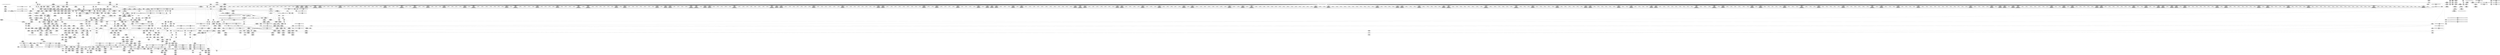 digraph {
	CE0x3e28110 [shape=record,shape=Mrecord,label="{CE0x3e28110|inode_has_perm:cred|Function::inode_has_perm&Arg::cred::|*SummSource*}"]
	CE0x3e720d0 [shape=record,shape=Mrecord,label="{CE0x3e720d0|12:_i32,_56:_i8*,_:_CRE_988,992_|*MultipleSource*|security/selinux/hooks.c,1642|Function::inode_has_perm&Arg::inode::|security/selinux/hooks.c,1611}"]
	CE0x3e674b0 [shape=record,shape=Mrecord,label="{CE0x3e674b0|12:_i32,_56:_i8*,_:_CRE_617,618_}"]
	CE0x3e40010 [shape=record,shape=Mrecord,label="{CE0x3e40010|104:_%struct.inode*,_:_CRE_156,157_}"]
	CE0x3e425a0 [shape=record,shape=Mrecord,label="{CE0x3e425a0|%struct.task_struct*_(%struct.task_struct**)*_asm_movq_%gs:$_1:P_,$0_,_r,im,_dirflag_,_fpsr_,_flags_|*SummSink*}"]
	CE0x3e66ff0 [shape=record,shape=Mrecord,label="{CE0x3e66ff0|12:_i32,_56:_i8*,_:_CRE_613,614_}"]
	CE0x3dd8db0 [shape=record,shape=Mrecord,label="{CE0x3dd8db0|104:_%struct.inode*,_:_CRE_112,144_|*MultipleSource*|*LoadInst*|security/selinux/hooks.c,1642|security/selinux/hooks.c,1642|Function::selinux_inode_getattr&Arg::dentry::}"]
	CE0x3e019d0 [shape=record,shape=Mrecord,label="{CE0x3e019d0|selinux_inode_getattr:dentry6|security/selinux/hooks.c,2907|*SummSource*}"]
	CE0x3e2d0d0 [shape=record,shape=Mrecord,label="{CE0x3e2d0d0|104:_%struct.inode*,_:_CRE_211,212_}"]
	CE0x3e6f000 [shape=record,shape=Mrecord,label="{CE0x3e6f000|12:_i32,_56:_i8*,_:_CRE_912,913_}"]
	CE0x3e430b0 [shape=record,shape=Mrecord,label="{CE0x3e430b0|get_current:tmp4|./arch/x86/include/asm/current.h,14|*SummSource*}"]
	CE0x3e64660 [shape=record,shape=Mrecord,label="{CE0x3e64660|12:_i32,_56:_i8*,_:_CRE_578,579_}"]
	CE0x3e44c00 [shape=record,shape=Mrecord,label="{CE0x3e44c00|path_has_perm:d_inode|security/selinux/hooks.c,1642|*SummSink*}"]
	CE0x3e71fa0 [shape=record,shape=Mrecord,label="{CE0x3e71fa0|12:_i32,_56:_i8*,_:_CRE_984,988_|*MultipleSource*|security/selinux/hooks.c,1642|Function::inode_has_perm&Arg::inode::|security/selinux/hooks.c,1611}"]
	CE0x3e2eea0 [shape=record,shape=Mrecord,label="{CE0x3e2eea0|12:_i32,_56:_i8*,_:_CRE_139,140_}"]
	CE0x3e6b5c0 [shape=record,shape=Mrecord,label="{CE0x3e6b5c0|12:_i32,_56:_i8*,_:_CRE_864,865_}"]
	CE0x3e088a0 [shape=record,shape=Mrecord,label="{CE0x3e088a0|inode_has_perm:tmp3|*SummSink*}"]
	CE0x3e6df60 [shape=record,shape=Mrecord,label="{CE0x3e6df60|12:_i32,_56:_i8*,_:_CRE_898,899_}"]
	CE0x3e5a160 [shape=record,shape=Mrecord,label="{CE0x3e5a160|12:_i32,_56:_i8*,_:_CRE_269,270_}"]
	CE0x3ddcd60 [shape=record,shape=Mrecord,label="{CE0x3ddcd60|i64_16|*Constant*|*SummSource*}"]
	CE0x3e7c040 [shape=record,shape=Mrecord,label="{CE0x3e7c040|inode_has_perm:tmp19|security/selinux/hooks.c,1618|*SummSink*}"]
	CE0x3dd4650 [shape=record,shape=Mrecord,label="{CE0x3dd4650|selinux_inode_getattr:tobool1|security/selinux/hooks.c,2904|*SummSink*}"]
	CE0x3e512a0 [shape=record,shape=Mrecord,label="{CE0x3e512a0|COLLAPSED:_CMRE:_elem_0:default:}"]
	CE0x3e410f0 [shape=record,shape=Mrecord,label="{CE0x3e410f0|104:_%struct.inode*,_:_CRE_174,175_}"]
	CE0x3e683f0 [shape=record,shape=Mrecord,label="{CE0x3e683f0|12:_i32,_56:_i8*,_:_CRE_656,664_|*MultipleSource*|security/selinux/hooks.c,1642|Function::inode_has_perm&Arg::inode::|security/selinux/hooks.c,1611}"]
	CE0x3e70560 [shape=record,shape=Mrecord,label="{CE0x3e70560|12:_i32,_56:_i8*,_:_CRE_930,931_}"]
	CE0x3dfc520 [shape=record,shape=Mrecord,label="{CE0x3dfc520|selinux_inode_getattr:tmp4|security/selinux/hooks.c,2904}"]
	CE0x3dcdaf0 [shape=record,shape=Mrecord,label="{CE0x3dcdaf0|selinux_inode_getattr:tmp13|security/selinux/hooks.c,2904}"]
	CE0x3e31f00 [shape=record,shape=Mrecord,label="{CE0x3e31f00|inode_has_perm:call4|security/selinux/hooks.c,1617|*SummSource*}"]
	CE0x3de5cb0 [shape=record,shape=Mrecord,label="{CE0x3de5cb0|selinux_inode_getattr:if.end}"]
	CE0x3e67380 [shape=record,shape=Mrecord,label="{CE0x3e67380|12:_i32,_56:_i8*,_:_CRE_616,617_}"]
	CE0x3dd9e40 [shape=record,shape=Mrecord,label="{CE0x3dd9e40|__validate_creds:line|Function::__validate_creds&Arg::line::|*SummSource*}"]
	CE0x3e64b20 [shape=record,shape=Mrecord,label="{CE0x3e64b20|12:_i32,_56:_i8*,_:_CRE_582,583_}"]
	CE0x3ea00b0 [shape=record,shape=Mrecord,label="{CE0x3ea00b0|GLOBAL:__invalid_creds|*Constant*|*SummSource*}"]
	CE0x3dd8840 [shape=record,shape=Mrecord,label="{CE0x3dd8840|104:_%struct.inode*,_:_CRE_92,93_}"]
	CE0x3e2d850 [shape=record,shape=Mrecord,label="{CE0x3e2d850|104:_%struct.inode*,_:_CRE_219,220_}"]
	CE0x3dde190 [shape=record,shape=Mrecord,label="{CE0x3dde190|i1_true|*Constant*}"]
	CE0x3e5c0c0 [shape=record,shape=Mrecord,label="{CE0x3e5c0c0|12:_i32,_56:_i8*,_:_CRE_292,293_}"]
	CE0x3e36860 [shape=record,shape=Mrecord,label="{CE0x3e36860|28:_i32,_32:_i16,_:_CRE_32,34_|*MultipleSource*|*LoadInst*|security/selinux/hooks.c,1615|security/selinux/hooks.c,1615|security/selinux/hooks.c,1617}"]
	CE0x3e7cb20 [shape=record,shape=Mrecord,label="{CE0x3e7cb20|__validate_creds:if.end}"]
	CE0x3ddb150 [shape=record,shape=Mrecord,label="{CE0x3ddb150|104:_%struct.inode*,_:_CRE_272,280_|*MultipleSource*|*LoadInst*|security/selinux/hooks.c,1642|security/selinux/hooks.c,1642|Function::selinux_inode_getattr&Arg::dentry::}"]
	CE0x3dea210 [shape=record,shape=Mrecord,label="{CE0x3dea210|GLOBAL:lockdep_rcu_suspicious|*Constant*|*SummSource*}"]
	CE0x3e3fb60 [shape=record,shape=Mrecord,label="{CE0x3e3fb60|104:_%struct.inode*,_:_CRE_151,152_}"]
	CE0x3df2580 [shape=record,shape=Mrecord,label="{CE0x3df2580|inode_has_perm:if.then|*SummSource*}"]
	CE0x3e304c0 [shape=record,shape=Mrecord,label="{CE0x3e304c0|GLOBAL:current_task|Global_var:current_task}"]
	CE0x3e5f940 [shape=record,shape=Mrecord,label="{CE0x3e5f940|12:_i32,_56:_i8*,_:_CRE_456,464_|*MultipleSource*|security/selinux/hooks.c,1642|Function::inode_has_perm&Arg::inode::|security/selinux/hooks.c,1611}"]
	CE0x3e40e20 [shape=record,shape=Mrecord,label="{CE0x3e40e20|104:_%struct.inode*,_:_CRE_171,172_}"]
	CE0x3df6ae0 [shape=record,shape=Mrecord,label="{CE0x3df6ae0|selinux_inode_getattr:tmp5|security/selinux/hooks.c,2904|*SummSource*}"]
	CE0x3e70430 [shape=record,shape=Mrecord,label="{CE0x3e70430|12:_i32,_56:_i8*,_:_CRE_929,930_}"]
	CE0x3e41cb0 [shape=record,shape=Mrecord,label="{CE0x3e41cb0|_call_void_mcount()_#3}"]
	CE0x3e28b80 [shape=record,shape=Mrecord,label="{CE0x3e28b80|path_has_perm:type|security/selinux/hooks.c,1645|*SummSink*}"]
	CE0x3decf50 [shape=record,shape=Mrecord,label="{CE0x3decf50|i64*_getelementptr_inbounds_(_5_x_i64_,_5_x_i64_*___llvm_gcov_ctr155,_i64_0,_i64_3)|*Constant*}"]
	CE0x3dea980 [shape=record,shape=Mrecord,label="{CE0x3dea980|i32_1|*Constant*}"]
	CE0x3e72ac0 [shape=record,shape=Mrecord,label="{CE0x3e72ac0|inode_has_perm:tmp6|*LoadInst*|security/selinux/hooks.c,1611|*SummSink*}"]
	CE0x3e67aa0 [shape=record,shape=Mrecord,label="{CE0x3e67aa0|12:_i32,_56:_i8*,_:_CRE_622,623_}"]
	CE0x3e61380 [shape=record,shape=Mrecord,label="{CE0x3e61380|12:_i32,_56:_i8*,_:_CRE_500,504_|*MultipleSource*|security/selinux/hooks.c,1642|Function::inode_has_perm&Arg::inode::|security/selinux/hooks.c,1611}"]
	CE0x3e03290 [shape=record,shape=Mrecord,label="{CE0x3e03290|selinux_inode_getattr:mnt|Function::selinux_inode_getattr&Arg::mnt::}"]
	CE0x3ddee50 [shape=record,shape=Mrecord,label="{CE0x3ddee50|i64*_getelementptr_inbounds_(_2_x_i64_,_2_x_i64_*___llvm_gcov_ctr204,_i64_0,_i64_1)|*Constant*|*SummSource*}"]
	CE0x3e6eed0 [shape=record,shape=Mrecord,label="{CE0x3e6eed0|12:_i32,_56:_i8*,_:_CRE_911,912_}"]
	CE0x3e7c650 [shape=record,shape=Mrecord,label="{CE0x3e7c650|inode_has_perm:tmp20|security/selinux/hooks.c,1618|*SummSource*}"]
	CE0x3e2b500 [shape=record,shape=Mrecord,label="{CE0x3e2b500|i64*_getelementptr_inbounds_(_2_x_i64_,_2_x_i64_*___llvm_gcov_ctr98,_i64_0,_i64_0)|*Constant*|*SummSource*}"]
	CE0x3e6e550 [shape=record,shape=Mrecord,label="{CE0x3e6e550|12:_i32,_56:_i8*,_:_CRE_903,904_}"]
	CE0x3e279e0 [shape=record,shape=Mrecord,label="{CE0x3e279e0|__validate_creds:tmp9|include/linux/cred.h,175|*SummSink*}"]
	CE0x3e2fb90 [shape=record,shape=Mrecord,label="{CE0x3e2fb90|get_current:tmp|*SummSource*}"]
	CE0x3e091a0 [shape=record,shape=Mrecord,label="{CE0x3e091a0|__validate_creds:tmp1|*SummSink*}"]
	CE0x3df9b10 [shape=record,shape=Mrecord,label="{CE0x3df9b10|selinux_inode_getattr:land.lhs.true2|*SummSource*}"]
	CE0x3e6e680 [shape=record,shape=Mrecord,label="{CE0x3e6e680|12:_i32,_56:_i8*,_:_CRE_904,905_}"]
	CE0x3dd8cc0 [shape=record,shape=Mrecord,label="{CE0x3dd8cc0|104:_%struct.inode*,_:_CRE_104,112_|*MultipleSource*|*LoadInst*|security/selinux/hooks.c,1642|security/selinux/hooks.c,1642|Function::selinux_inode_getattr&Arg::dentry::}"]
	CE0x3e4ef80 [shape=record,shape=Mrecord,label="{CE0x3e4ef80|cred_sid:tmp3|*SummSource*}"]
	CE0x3e55ab0 [shape=record,shape=Mrecord,label="{CE0x3e55ab0|12:_i32,_56:_i8*,_:_CRE_177,178_}"]
	CE0x3e2ac90 [shape=record,shape=Mrecord,label="{CE0x3e2ac90|inode_has_perm:bb|*SummSink*}"]
	CE0x3de3a70 [shape=record,shape=Mrecord,label="{CE0x3de3a70|selinux_inode_getattr:tmp|*SummSource*}"]
	CE0x3e7ad90 [shape=record,shape=Mrecord,label="{CE0x3e7ad90|avc_has_perm:auditdata|Function::avc_has_perm&Arg::auditdata::|*SummSink*}"]
	CE0x3e69080 [shape=record,shape=Mrecord,label="{CE0x3e69080|12:_i32,_56:_i8*,_:_CRE_696,704_|*MultipleSource*|security/selinux/hooks.c,1642|Function::inode_has_perm&Arg::inode::|security/selinux/hooks.c,1611}"]
	CE0x3ddbb30 [shape=record,shape=Mrecord,label="{CE0x3ddbb30|104:_%struct.inode*,_:_CRE_305,306_}"]
	CE0x3e53670 [shape=record,shape=Mrecord,label="{CE0x3e53670|inode_has_perm:call|security/selinux/hooks.c,1614}"]
	CE0x3e0a7a0 [shape=record,shape=Mrecord,label="{CE0x3e0a7a0|inode_has_perm:return|*SummSink*}"]
	CE0x3e50670 [shape=record,shape=Mrecord,label="{CE0x3e50670|_ret_void,_!dbg_!27722|include/linux/cred.h,175}"]
	CE0x3e63820 [shape=record,shape=Mrecord,label="{CE0x3e63820|12:_i32,_56:_i8*,_:_CRE_566,567_}"]
	CE0x3dd4770 [shape=record,shape=Mrecord,label="{CE0x3dd4770|i64_4|*Constant*}"]
	CE0x3e40c40 [shape=record,shape=Mrecord,label="{CE0x3e40c40|104:_%struct.inode*,_:_CRE_169,170_}"]
	CE0x3e006a0 [shape=record,shape=Mrecord,label="{CE0x3e006a0|_ret_%struct.task_struct*_%tmp4,_!dbg_!27714|./arch/x86/include/asm/current.h,14|*SummSink*}"]
	CE0x3dddcb0 [shape=record,shape=Mrecord,label="{CE0x3dddcb0|inode_has_perm:if.end|*SummSource*}"]
	CE0x3e812b0 [shape=record,shape=Mrecord,label="{CE0x3e812b0|inode_has_perm:conv|security/selinux/hooks.c,1611|*SummSink*}"]
	CE0x3e5bf90 [shape=record,shape=Mrecord,label="{CE0x3e5bf90|12:_i32,_56:_i8*,_:_CRE_291,292_}"]
	CE0x3e27ff0 [shape=record,shape=Mrecord,label="{CE0x3e27ff0|inode_has_perm:cred|Function::inode_has_perm&Arg::cred::}"]
	CE0x3e46a10 [shape=record,shape=Mrecord,label="{CE0x3e46a10|VOIDTB_TE:_CE_16,20_|Function::selinux_inode_getattr&Arg::mnt::}"]
	CE0x3e67840 [shape=record,shape=Mrecord,label="{CE0x3e67840|12:_i32,_56:_i8*,_:_CRE_620,621_}"]
	CE0x3e584d0 [shape=record,shape=Mrecord,label="{CE0x3e584d0|12:_i32,_56:_i8*,_:_CRE_244,245_}"]
	CE0x3e7e8b0 [shape=record,shape=Mrecord,label="{CE0x3e7e8b0|avc_has_perm:requested|Function::avc_has_perm&Arg::requested::}"]
	CE0x3e08620 [shape=record,shape=Mrecord,label="{CE0x3e08620|inode_has_perm:tmp3}"]
	CE0x3e5bad0 [shape=record,shape=Mrecord,label="{CE0x3e5bad0|12:_i32,_56:_i8*,_:_CRE_287,288_}"]
	CE0x3e096f0 [shape=record,shape=Mrecord,label="{CE0x3e096f0|inode_has_perm:tmp2|*SummSource*}"]
	CE0x3df7ed0 [shape=record,shape=Mrecord,label="{CE0x3df7ed0|GLOBAL:inode_has_perm|*Constant*|*SummSource*}"]
	CE0x3e44b20 [shape=record,shape=Mrecord,label="{CE0x3e44b20|path_has_perm:d_inode|security/selinux/hooks.c,1642}"]
	CE0x3dde470 [shape=record,shape=Mrecord,label="{CE0x3dde470|i1_true|*Constant*|*SummSource*}"]
	CE0x3e03890 [shape=record,shape=Mrecord,label="{CE0x3e03890|selinux_inode_getattr:call8|security/selinux/hooks.c,2910|*SummSource*}"]
	CE0x3e06430 [shape=record,shape=Mrecord,label="{CE0x3e06430|get_current:bb|*SummSink*}"]
	CE0x3e443a0 [shape=record,shape=Mrecord,label="{CE0x3e443a0|path_has_perm:tmp4|*LoadInst*|security/selinux/hooks.c,1642|*SummSink*}"]
	CE0x3e315e0 [shape=record,shape=Mrecord,label="{CE0x3e315e0|inode_has_perm:sclass|security/selinux/hooks.c,1617|*SummSource*}"]
	CE0x3e56e60 [shape=record,shape=Mrecord,label="{CE0x3e56e60|12:_i32,_56:_i8*,_:_CRE_198,199_}"]
	CE0x3e85d60 [shape=record,shape=Mrecord,label="{CE0x3e85d60|i32_512|*Constant*|*SummSource*}"]
	CE0x3de6b20 [shape=record,shape=Mrecord,label="{CE0x3de6b20|i64*_getelementptr_inbounds_(_11_x_i64_,_11_x_i64_*___llvm_gcov_ctr235,_i64_0,_i64_10)|*Constant*|*SummSource*}"]
	CE0x3dde580 [shape=record,shape=Mrecord,label="{CE0x3dde580|i1_true|*Constant*|*SummSink*}"]
	CE0x3e636f0 [shape=record,shape=Mrecord,label="{CE0x3e636f0|12:_i32,_56:_i8*,_:_CRE_565,566_}"]
	CE0x3e853a0 [shape=record,shape=Mrecord,label="{CE0x3e853a0|inode_has_perm:tmp11|security/selinux/hooks.c,1612|*SummSink*}"]
	CE0x3df4030 [shape=record,shape=Mrecord,label="{CE0x3df4030|selinux_inode_getattr:bb}"]
	CE0x3e0c230 [shape=record,shape=Mrecord,label="{CE0x3e0c230|__validate_creds:tmp1|*SummSource*}"]
	CE0x3e2ef10 [shape=record,shape=Mrecord,label="{CE0x3e2ef10|12:_i32,_56:_i8*,_:_CRE_140,141_}"]
	CE0x3e6bcf0 [shape=record,shape=Mrecord,label="{CE0x3e6bcf0|12:_i32,_56:_i8*,_:_CRE_869,870_}"]
	CE0x3dd56a0 [shape=record,shape=Mrecord,label="{CE0x3dd56a0|i64_1|*Constant*}"]
	CE0x3e39690 [shape=record,shape=Mrecord,label="{CE0x3e39690|__validate_creds:conv|include/linux/cred.h,173}"]
	CE0x3df7850 [shape=record,shape=Mrecord,label="{CE0x3df7850|path_has_perm:tmp7|security/selinux/hooks.c,1646}"]
	CE0x3e5b740 [shape=record,shape=Mrecord,label="{CE0x3e5b740|12:_i32,_56:_i8*,_:_CRE_284,285_}"]
	CE0x3e36730 [shape=record,shape=Mrecord,label="{CE0x3e36730|28:_i32,_32:_i16,_:_CRE_28,32_|*MultipleSource*|*LoadInst*|security/selinux/hooks.c,1615|security/selinux/hooks.c,1615|security/selinux/hooks.c,1617}"]
	CE0x3df8f50 [shape=record,shape=Mrecord,label="{CE0x3df8f50|inode_has_perm:tmp5|security/selinux/hooks.c,1609|*SummSink*}"]
	CE0x3e3b580 [shape=record,shape=Mrecord,label="{CE0x3e3b580|i32_0|*Constant*}"]
	CE0x3e540f0 [shape=record,shape=Mrecord,label="{CE0x3e540f0|cred_sid:entry|*SummSource*}"]
	CE0x3e61840 [shape=record,shape=Mrecord,label="{CE0x3e61840|12:_i32,_56:_i8*,_:_CRE_508,512_|*MultipleSource*|security/selinux/hooks.c,1642|Function::inode_has_perm&Arg::inode::|security/selinux/hooks.c,1611}"]
	CE0x3dd8f30 [shape=record,shape=Mrecord,label="{CE0x3dd8f30|104:_%struct.inode*,_:_CRE_144,145_}"]
	CE0x3e30dd0 [shape=record,shape=Mrecord,label="{CE0x3e30dd0|avc_has_perm:ssid|Function::avc_has_perm&Arg::ssid::|*SummSource*}"]
	CE0x3df8460 [shape=record,shape=Mrecord,label="{CE0x3df8460|selinux_inode_getattr:call3|security/selinux/hooks.c,2904|*SummSink*}"]
	CE0x3e668d0 [shape=record,shape=Mrecord,label="{CE0x3e668d0|12:_i32,_56:_i8*,_:_CRE_607,608_}"]
	CE0x3e2d580 [shape=record,shape=Mrecord,label="{CE0x3e2d580|104:_%struct.inode*,_:_CRE_216,217_}"]
	CE0x3e4dde0 [shape=record,shape=Mrecord,label="{CE0x3e4dde0|path_has_perm:tmp3}"]
	CE0x3e7a780 [shape=record,shape=Mrecord,label="{CE0x3e7a780|inode_has_perm:tmp17|security/selinux/hooks.c,1617|*SummSink*}"]
	CE0x3e662e0 [shape=record,shape=Mrecord,label="{CE0x3e662e0|12:_i32,_56:_i8*,_:_CRE_602,603_}"]
	CE0x3e62440 [shape=record,shape=Mrecord,label="{CE0x3e62440|12:_i32,_56:_i8*,_:_CRE_544,552_|*MultipleSource*|security/selinux/hooks.c,1642|Function::inode_has_perm&Arg::inode::|security/selinux/hooks.c,1611}"]
	CE0x3e316c0 [shape=record,shape=Mrecord,label="{CE0x3e316c0|inode_has_perm:sclass|security/selinux/hooks.c,1617|*SummSink*}"]
	CE0x3e85330 [shape=record,shape=Mrecord,label="{CE0x3e85330|inode_has_perm:tmp11|security/selinux/hooks.c,1612|*SummSource*}"]
	CE0x3e05150 [shape=record,shape=Mrecord,label="{CE0x3e05150|i32_16|*Constant*|*SummSink*}"]
	CE0x3e9a730 [shape=record,shape=Mrecord,label="{CE0x3e9a730|i32_3|*Constant*|*SummSink*}"]
	CE0x3e6e2f0 [shape=record,shape=Mrecord,label="{CE0x3e6e2f0|12:_i32,_56:_i8*,_:_CRE_901,902_}"]
	CE0x3e5e770 [shape=record,shape=Mrecord,label="{CE0x3e5e770|12:_i32,_56:_i8*,_:_CRE_384,388_|*MultipleSource*|security/selinux/hooks.c,1642|Function::inode_has_perm&Arg::inode::|security/selinux/hooks.c,1611}"]
	CE0x3e69280 [shape=record,shape=Mrecord,label="{CE0x3e69280|12:_i32,_56:_i8*,_:_CRE_704,712_|*MultipleSource*|security/selinux/hooks.c,1642|Function::inode_has_perm&Arg::inode::|security/selinux/hooks.c,1611}"]
	CE0x5203450 [shape=record,shape=Mrecord,label="{CE0x5203450|selinux_inode_getattr:land.lhs.true2}"]
	CE0x3e26cc0 [shape=record,shape=Mrecord,label="{CE0x3e26cc0|__validate_creds:tmp8|include/linux/cred.h,175}"]
	CE0x3e5fd40 [shape=record,shape=Mrecord,label="{CE0x3e5fd40|12:_i32,_56:_i8*,_:_CRE_472,473_}"]
	CE0x3e0e540 [shape=record,shape=Mrecord,label="{CE0x3e0e540|inode_has_perm:tmp4|security/selinux/hooks.c,1609|*SummSource*}"]
	CE0x3e78060 [shape=record,shape=Mrecord,label="{CE0x3e78060|inode_has_perm:sid3|security/selinux/hooks.c,1617}"]
	CE0x3e6ac20 [shape=record,shape=Mrecord,label="{CE0x3e6ac20|12:_i32,_56:_i8*,_:_CRE_824,832_|*MultipleSource*|security/selinux/hooks.c,1642|Function::inode_has_perm&Arg::inode::|security/selinux/hooks.c,1611}"]
	CE0x3dd8030 [shape=record,shape=Mrecord,label="{CE0x3dd8030|104:_%struct.inode*,_:_CRE_72,80_|*MultipleSource*|*LoadInst*|security/selinux/hooks.c,1642|security/selinux/hooks.c,1642|Function::selinux_inode_getattr&Arg::dentry::}"]
	CE0x3e7a820 [shape=record,shape=Mrecord,label="{CE0x3e7a820|avc_has_perm:requested|Function::avc_has_perm&Arg::requested::|*SummSource*}"]
	CE0x3de3a00 [shape=record,shape=Mrecord,label="{CE0x3de3a00|selinux_inode_getattr:tmp}"]
	CE0x3e2ae80 [shape=record,shape=Mrecord,label="{CE0x3e2ae80|inode_has_perm:do.end|*SummSink*}"]
	CE0x3e3e830 [shape=record,shape=Mrecord,label="{CE0x3e3e830|i64*_getelementptr_inbounds_(_8_x_i64_,_8_x_i64_*___llvm_gcov_ctr154,_i64_0,_i64_1)|*Constant*|*SummSource*}"]
	CE0x3e5a9b0 [shape=record,shape=Mrecord,label="{CE0x3e5a9b0|12:_i32,_56:_i8*,_:_CRE_276,277_}"]
	CE0x3e31c40 [shape=record,shape=Mrecord,label="{CE0x3e31c40|inode_has_perm:call4|security/selinux/hooks.c,1617}"]
	CE0x3e451e0 [shape=record,shape=Mrecord,label="{CE0x3e451e0|get_current:tmp2|*SummSink*}"]
	CE0x3df6d10 [shape=record,shape=Mrecord,label="{CE0x3df6d10|i64_2|*Constant*|*SummSink*}"]
	CE0x3dfc010 [shape=record,shape=Mrecord,label="{CE0x3dfc010|selinux_inode_getattr:tmp12|security/selinux/hooks.c,2904|*SummSource*}"]
	CE0x3dde6b0 [shape=record,shape=Mrecord,label="{CE0x3dde6b0|i32_22|*Constant*|*SummSource*}"]
	CE0x3ea1320 [shape=record,shape=Mrecord,label="{CE0x3ea1320|cred_sid:bb|*SummSink*}"]
	CE0x3e41000 [shape=record,shape=Mrecord,label="{CE0x3e41000|104:_%struct.inode*,_:_CRE_173,174_}"]
	CE0x3deaf50 [shape=record,shape=Mrecord,label="{CE0x3deaf50|i64_4|*Constant*|*SummSink*}"]
	CE0x3e53810 [shape=record,shape=Mrecord,label="{CE0x3e53810|inode_has_perm:call|security/selinux/hooks.c,1614|*SummSink*}"]
	CE0x3e85ef0 [shape=record,shape=Mrecord,label="{CE0x3e85ef0|i32_512|*Constant*|*SummSink*}"]
	CE0x3e44160 [shape=record,shape=Mrecord,label="{CE0x3e44160|__validate_creds:tmp4|include/linux/cred.h,173|*SummSink*}"]
	CE0x3e45740 [shape=record,shape=Mrecord,label="{CE0x3e45740|i64*_getelementptr_inbounds_(_2_x_i64_,_2_x_i64_*___llvm_gcov_ctr204,_i64_0,_i64_0)|*Constant*}"]
	CE0x3e2cb30 [shape=record,shape=Mrecord,label="{CE0x3e2cb30|104:_%struct.inode*,_:_CRE_205,206_}"]
	CE0x3e65240 [shape=record,shape=Mrecord,label="{CE0x3e65240|12:_i32,_56:_i8*,_:_CRE_588,589_}"]
	CE0x3ddbf10 [shape=record,shape=Mrecord,label="{CE0x3ddbf10|104:_%struct.inode*,_:_CRE_307,308_}"]
	CE0x3e7e3a0 [shape=record,shape=Mrecord,label="{CE0x3e7e3a0|avc_has_perm:tclass|Function::avc_has_perm&Arg::tclass::|*SummSource*}"]
	CE0x3e80310 [shape=record,shape=Mrecord,label="{CE0x3e80310|inode_has_perm:lnot|security/selinux/hooks.c,1611|*SummSource*}"]
	CE0x3e77b60 [shape=record,shape=Mrecord,label="{CE0x3e77b60|inode_has_perm:i_security|security/selinux/hooks.c,1615|*SummSink*}"]
	"CONST[source:0(mediator),value:2(dynamic)][purpose:{object}][SnkIdx:2]"
	CE0x3e77100 [shape=record,shape=Mrecord,label="{CE0x3e77100|i32_10|*Constant*}"]
	CE0x3de9670 [shape=record,shape=Mrecord,label="{CE0x3de9670|path_has_perm:bb|*SummSink*}"]
	CE0x3de65e0 [shape=record,shape=Mrecord,label="{CE0x3de65e0|i64*_getelementptr_inbounds_(_11_x_i64_,_11_x_i64_*___llvm_gcov_ctr235,_i64_0,_i64_10)|*Constant*}"]
	CE0x3e7bc90 [shape=record,shape=Mrecord,label="{CE0x3e7bc90|i64*_getelementptr_inbounds_(_8_x_i64_,_8_x_i64_*___llvm_gcov_ctr154,_i64_0,_i64_7)|*Constant*|*SummSink*}"]
	CE0x3e027f0 [shape=record,shape=Mrecord,label="{CE0x3e027f0|selinux_inode_getattr:dentry|Function::selinux_inode_getattr&Arg::dentry::|*SummSink*}"]
	CE0x3dd4960 [shape=record,shape=Mrecord,label="{CE0x3dd4960|i64*_getelementptr_inbounds_(_11_x_i64_,_11_x_i64_*___llvm_gcov_ctr235,_i64_0,_i64_1)|*Constant*|*SummSource*}"]
	CE0x3e30b80 [shape=record,shape=Mrecord,label="{CE0x3e30b80|avc_has_perm:ssid|Function::avc_has_perm&Arg::ssid::}"]
	CE0x3e03900 [shape=record,shape=Mrecord,label="{CE0x3e03900|selinux_inode_getattr:call8|security/selinux/hooks.c,2910|*SummSink*}"]
	CE0x3e7df80 [shape=record,shape=Mrecord,label="{CE0x3e7df80|avc_has_perm:tsid|Function::avc_has_perm&Arg::tsid::|*SummSource*}"]
	CE0x3e6bb40 [shape=record,shape=Mrecord,label="{CE0x3e6bb40|12:_i32,_56:_i8*,_:_CRE_867,868_}"]
	CE0x3e4e2a0 [shape=record,shape=Mrecord,label="{CE0x3e4e2a0|i64*_getelementptr_inbounds_(_2_x_i64_,_2_x_i64_*___llvm_gcov_ctr204,_i64_0,_i64_1)|*Constant*}"]
	CE0x3e71740 [shape=record,shape=Mrecord,label="{CE0x3e71740|12:_i32,_56:_i8*,_:_CRE_977,978_}"]
	CE0x3de3110 [shape=record,shape=Mrecord,label="{CE0x3de3110|selinux_inode_getattr:tmp15|security/selinux/hooks.c,2904|*SummSink*}"]
	CE0x3e02090 [shape=record,shape=Mrecord,label="{CE0x3e02090|selinux_inode_getattr:dentry|Function::selinux_inode_getattr&Arg::dentry::}"]
	CE0x3de84b0 [shape=record,shape=Mrecord,label="{CE0x3de84b0|i8_1|*Constant*|*SummSource*}"]
	CE0x3e4f880 [shape=record,shape=Mrecord,label="{CE0x3e4f880|inode_has_perm:tmp1|*SummSink*}"]
	CE0x3e70c80 [shape=record,shape=Mrecord,label="{CE0x3e70c80|12:_i32,_56:_i8*,_:_CRE_936,944_|*MultipleSource*|security/selinux/hooks.c,1642|Function::inode_has_perm&Arg::inode::|security/selinux/hooks.c,1611}"]
	CE0x3e01c00 [shape=record,shape=Mrecord,label="{CE0x3e01c00|selinux_inode_getattr:dentry6|security/selinux/hooks.c,2907|*SummSink*}"]
	CE0x3e642d0 [shape=record,shape=Mrecord,label="{CE0x3e642d0|12:_i32,_56:_i8*,_:_CRE_575,576_}"]
	CE0x3e34820 [shape=record,shape=Mrecord,label="{CE0x3e34820|COLLAPSED:_GCMRE___llvm_gcov_ctr155_internal_global_5_x_i64_zeroinitializer:_elem_0:default:}"]
	CE0x3e6cd90 [shape=record,shape=Mrecord,label="{CE0x3e6cd90|12:_i32,_56:_i8*,_:_CRE_883,884_}"]
	CE0x3e069d0 [shape=record,shape=Mrecord,label="{CE0x3e069d0|_call_void_mcount()_#3|*SummSource*}"]
	CE0x3e5e970 [shape=record,shape=Mrecord,label="{CE0x3e5e970|12:_i32,_56:_i8*,_:_CRE_392,400_|*MultipleSource*|security/selinux/hooks.c,1642|Function::inode_has_perm&Arg::inode::|security/selinux/hooks.c,1611}"]
	CE0x3dfd640 [shape=record,shape=Mrecord,label="{CE0x3dfd640|i64*_getelementptr_inbounds_(_11_x_i64_,_11_x_i64_*___llvm_gcov_ctr235,_i64_0,_i64_6)|*Constant*|*SummSink*}"]
	CE0x3df9830 [shape=record,shape=Mrecord,label="{CE0x3df9830|selinux_inode_getattr:do.body}"]
	CE0x3dd9dd0 [shape=record,shape=Mrecord,label="{CE0x3dd9dd0|__validate_creds:line|Function::__validate_creds&Arg::line::}"]
	CE0x3e81550 [shape=record,shape=Mrecord,label="{CE0x3e81550|GLOBAL:llvm.expect.i64|*Constant*}"]
	CE0x3e5bd30 [shape=record,shape=Mrecord,label="{CE0x3e5bd30|12:_i32,_56:_i8*,_:_CRE_289,290_}"]
	CE0x3e61250 [shape=record,shape=Mrecord,label="{CE0x3e61250|12:_i32,_56:_i8*,_:_CRE_496,500_|*MultipleSource*|security/selinux/hooks.c,1642|Function::inode_has_perm&Arg::inode::|security/selinux/hooks.c,1611}"]
	CE0x3e60ff0 [shape=record,shape=Mrecord,label="{CE0x3e60ff0|12:_i32,_56:_i8*,_:_CRE_487,488_}"]
	CE0x3dee320 [shape=record,shape=Mrecord,label="{CE0x3dee320|path_has_perm:dentry|security/selinux/hooks.c,1642|*SummSource*}"]
	CE0x3e3d420 [shape=record,shape=Mrecord,label="{CE0x3e3d420|__validate_creds:call|include/linux/cred.h,173|*SummSource*}"]
	CE0x3e67bd0 [shape=record,shape=Mrecord,label="{CE0x3e67bd0|12:_i32,_56:_i8*,_:_CRE_623,624_}"]
	CE0x3e60670 [shape=record,shape=Mrecord,label="{CE0x3e60670|12:_i32,_56:_i8*,_:_CRE_479,480_}"]
	CE0x3e062c0 [shape=record,shape=Mrecord,label="{CE0x3e062c0|get_current:bb|*SummSource*}"]
	CE0x3e49520 [shape=record,shape=Mrecord,label="{CE0x3e49520|VOIDTB_TE:_CE_8,16_|Function::selinux_inode_getattr&Arg::mnt::}"]
	CE0x3e82fb0 [shape=record,shape=Mrecord,label="{CE0x3e82fb0|GLOBAL:__llvm_gcov_ctr154|Global_var:__llvm_gcov_ctr154}"]
	CE0x3e6b9c0 [shape=record,shape=Mrecord,label="{CE0x3e6b9c0|12:_i32,_56:_i8*,_:_CRE_866,867_}"]
	CE0x3ddce40 [shape=record,shape=Mrecord,label="{CE0x3ddce40|inode_has_perm:perms|Function::inode_has_perm&Arg::perms::}"]
	CE0x3df89c0 [shape=record,shape=Mrecord,label="{CE0x3df89c0|GLOBAL:get_current|*Constant*|*SummSource*}"]
	CE0x3e2d1c0 [shape=record,shape=Mrecord,label="{CE0x3e2d1c0|104:_%struct.inode*,_:_CRE_212,213_}"]
	CE0x3e2ad20 [shape=record,shape=Mrecord,label="{CE0x3e2ad20|inode_has_perm:do.end}"]
	CE0x3e68e20 [shape=record,shape=Mrecord,label="{CE0x3e68e20|12:_i32,_56:_i8*,_:_CRE_688,692_|*MultipleSource*|security/selinux/hooks.c,1642|Function::inode_has_perm&Arg::inode::|security/selinux/hooks.c,1611}"]
	CE0x3e5f340 [shape=record,shape=Mrecord,label="{CE0x3e5f340|12:_i32,_56:_i8*,_:_CRE_432,440_|*MultipleSource*|security/selinux/hooks.c,1642|Function::inode_has_perm&Arg::inode::|security/selinux/hooks.c,1611}"]
	CE0x3e2f270 [shape=record,shape=Mrecord,label="{CE0x3e2f270|12:_i32,_56:_i8*,_:_CRE_145,146_}"]
	CE0x3e28530 [shape=record,shape=Mrecord,label="{CE0x3e28530|inode_has_perm:inode|Function::inode_has_perm&Arg::inode::|*SummSource*}"]
	CE0x3e0a6b0 [shape=record,shape=Mrecord,label="{CE0x3e0a6b0|inode_has_perm:return|*SummSource*}"]
	CE0x3e65960 [shape=record,shape=Mrecord,label="{CE0x3e65960|12:_i32,_56:_i8*,_:_CRE_594,595_}"]
	CE0x3e49c90 [shape=record,shape=Mrecord,label="{CE0x3e49c90|path_has_perm:tmp6|security/selinux/hooks.c,1646|*SummSink*}"]
	CE0x3e404c0 [shape=record,shape=Mrecord,label="{CE0x3e404c0|104:_%struct.inode*,_:_CRE_161,162_}"]
	CE0x3e390b0 [shape=record,shape=Mrecord,label="{CE0x3e390b0|COLLAPSED:_GCMRE___llvm_gcov_ctr154_internal_global_8_x_i64_zeroinitializer:_elem_0:default:}"]
	CE0x3e2eff0 [shape=record,shape=Mrecord,label="{CE0x3e2eff0|12:_i32,_56:_i8*,_:_CRE_142,143_}"]
	CE0x3e01300 [shape=record,shape=Mrecord,label="{CE0x3e01300|selinux_inode_getattr:tmp21|security/selinux/hooks.c,2904}"]
	CE0x3df0b60 [shape=record,shape=Mrecord,label="{CE0x3df0b60|selinux_inode_getattr:tmp17|security/selinux/hooks.c,2904}"]
	CE0x3e3e4e0 [shape=record,shape=Mrecord,label="{CE0x3e3e4e0|__validate_creds:lnot.ext|include/linux/cred.h,173|*SummSink*}"]
	CE0x3e35840 [shape=record,shape=Mrecord,label="{CE0x3e35840|__validate_creds:tmp6|include/linux/cred.h,174}"]
	CE0x3e57f40 [shape=record,shape=Mrecord,label="{CE0x3e57f40|12:_i32,_56:_i8*,_:_CRE_240,241_}"]
	CE0x3e708f0 [shape=record,shape=Mrecord,label="{CE0x3e708f0|12:_i32,_56:_i8*,_:_CRE_933,934_}"]
	CE0x3e2f900 [shape=record,shape=Mrecord,label="{CE0x3e2f900|12:_i32,_56:_i8*,_:_CRE_152,153_}"]
	CE0x3dfbdc0 [shape=record,shape=Mrecord,label="{CE0x3dfbdc0|selinux_inode_getattr:tmp12|security/selinux/hooks.c,2904}"]
	CE0x3debfc0 [shape=record,shape=Mrecord,label="{CE0x3debfc0|i64_3|*Constant*}"]
	CE0x3dda910 [shape=record,shape=Mrecord,label="{CE0x3dda910|get_current:tmp1}"]
	CE0x3e09480 [shape=record,shape=Mrecord,label="{CE0x3e09480|__validate_creds:call|include/linux/cred.h,173}"]
	CE0x3e7cc50 [shape=record,shape=Mrecord,label="{CE0x3e7cc50|__validate_creds:if.end|*SummSource*}"]
	CE0x3e53190 [shape=record,shape=Mrecord,label="{CE0x3e53190|inode_has_perm:tmp14|security/selinux/hooks.c,1614|*SummSource*}"]
	CE0x3defe40 [shape=record,shape=Mrecord,label="{CE0x3defe40|12:_i32,_56:_i8*,_:_CRE_112,120_|*MultipleSource*|security/selinux/hooks.c,1642|Function::inode_has_perm&Arg::inode::|security/selinux/hooks.c,1611}"]
	CE0x3dffb70 [shape=record,shape=Mrecord,label="{CE0x3dffb70|selinux_inode_getattr:tmp8|security/selinux/hooks.c,2904|*SummSource*}"]
	CE0x3e2e230 [shape=record,shape=Mrecord,label="{CE0x3e2e230|path_has_perm:tmp4|*LoadInst*|security/selinux/hooks.c,1642}"]
	CE0x3e5c450 [shape=record,shape=Mrecord,label="{CE0x3e5c450|12:_i32,_56:_i8*,_:_CRE_295,296_}"]
	CE0x3e7dbc0 [shape=record,shape=Mrecord,label="{CE0x3e7dbc0|GLOBAL:__llvm_gcov_ctr155|Global_var:__llvm_gcov_ctr155|*SummSink*}"]
	CE0x3e27f10 [shape=record,shape=Mrecord,label="{CE0x3e27f10|inode_has_perm:entry|*SummSink*}"]
	CE0x3ea1cb0 [shape=record,shape=Mrecord,label="{CE0x3ea1cb0|cred_sid:tmp5|security/selinux/hooks.c,196|*SummSource*}"]
	CE0x3e82a70 [shape=record,shape=Mrecord,label="{CE0x3e82a70|inode_has_perm:tmp7|security/selinux/hooks.c,1611|*SummSource*}"]
	CE0x3e0b500 [shape=record,shape=Mrecord,label="{CE0x3e0b500|i64*_getelementptr_inbounds_(_8_x_i64_,_8_x_i64_*___llvm_gcov_ctr154,_i64_0,_i64_2)|*Constant*}"]
	CE0x3e6d380 [shape=record,shape=Mrecord,label="{CE0x3e6d380|12:_i32,_56:_i8*,_:_CRE_888,889_}"]
	CE0x3e00cd0 [shape=record,shape=Mrecord,label="{CE0x3e00cd0|selinux_inode_getattr:cred4|security/selinux/hooks.c,2904}"]
	CE0x3e5eb70 [shape=record,shape=Mrecord,label="{CE0x3e5eb70|12:_i32,_56:_i8*,_:_CRE_400,408_|*MultipleSource*|security/selinux/hooks.c,1642|Function::inode_has_perm&Arg::inode::|security/selinux/hooks.c,1611}"]
	CE0x3e5aeb0 [shape=record,shape=Mrecord,label="{CE0x3e5aeb0|i64*_getelementptr_inbounds_(_2_x_i64_,_2_x_i64_*___llvm_gcov_ctr131,_i64_0,_i64_0)|*Constant*|*SummSink*}"]
	CE0x3e82760 [shape=record,shape=Mrecord,label="{CE0x3e82760|i64_4|*Constant*}"]
	CE0x3e81bd0 [shape=record,shape=Mrecord,label="{CE0x3e81bd0|GLOBAL:llvm.expect.i64|*Constant*|*SummSource*}"]
	CE0x3e9a650 [shape=record,shape=Mrecord,label="{CE0x3e9a650|i32_3|*Constant*|*SummSource*}"]
	CE0x3e7ffe0 [shape=record,shape=Mrecord,label="{CE0x3e7ffe0|i1_true|*Constant*}"]
	CE0x3deb2d0 [shape=record,shape=Mrecord,label="{CE0x3deb2d0|i64_5|*Constant*}"]
	CE0x3e29b50 [shape=record,shape=Mrecord,label="{CE0x3e29b50|GLOBAL:__validate_creds|*Constant*}"]
	CE0x3e7dd50 [shape=record,shape=Mrecord,label="{CE0x3e7dd50|__validate_creds:tmp3|include/linux/cred.h,173|*SummSource*}"]
	CE0x3e5a290 [shape=record,shape=Mrecord,label="{CE0x3e5a290|12:_i32,_56:_i8*,_:_CRE_270,271_}"]
	CE0x3e608d0 [shape=record,shape=Mrecord,label="{CE0x3e608d0|12:_i32,_56:_i8*,_:_CRE_481,482_}"]
	CE0x3de4b90 [shape=record,shape=Mrecord,label="{CE0x3de4b90|selinux_inode_getattr:if.then|*SummSource*}"]
	CE0x3de75e0 [shape=record,shape=Mrecord,label="{CE0x3de75e0|selinux_inode_getattr:tmp3}"]
	CE0x3e84460 [shape=record,shape=Mrecord,label="{CE0x3e84460|inode_has_perm:tmp10|security/selinux/hooks.c,1611}"]
	CE0x3e51460 [shape=record,shape=Mrecord,label="{CE0x3e51460|__validate_creds:lnot|include/linux/cred.h,173|*SummSink*}"]
	CE0x3e08ef0 [shape=record,shape=Mrecord,label="{CE0x3e08ef0|__validate_creds:cred|Function::__validate_creds&Arg::cred::|*SummSource*}"]
	CE0x3def0a0 [shape=record,shape=Mrecord,label="{CE0x3def0a0|12:_i32,_56:_i8*,_:_CRE_24,32_|*MultipleSource*|security/selinux/hooks.c,1642|Function::inode_has_perm&Arg::inode::|security/selinux/hooks.c,1611}"]
	CE0x3e4f220 [shape=record,shape=Mrecord,label="{CE0x3e4f220|GLOBAL:creds_are_invalid|*Constant*}"]
	CE0x3e044b0 [shape=record,shape=Mrecord,label="{CE0x3e044b0|path_has_perm:cred|Function::path_has_perm&Arg::cred::}"]
	CE0x3e541a0 [shape=record,shape=Mrecord,label="{CE0x3e541a0|cred_sid:entry|*SummSink*}"]
	CE0x3e3ce80 [shape=record,shape=Mrecord,label="{CE0x3e3ce80|12:_i32,_56:_i8*,_:_CRE_88,96_|*MultipleSource*|security/selinux/hooks.c,1642|Function::inode_has_perm&Arg::inode::|security/selinux/hooks.c,1611}"]
	CE0x3e2bc30 [shape=record,shape=Mrecord,label="{CE0x3e2bc30|104:_%struct.inode*,_:_CRE_189,190_}"]
	CE0x3de3ae0 [shape=record,shape=Mrecord,label="{CE0x3de3ae0|COLLAPSED:_GCMRE___llvm_gcov_ctr235_internal_global_11_x_i64_zeroinitializer:_elem_0:default:}"]
	CE0x3ea1990 [shape=record,shape=Mrecord,label="{CE0x3ea1990|cred_sid:tmp4|*LoadInst*|security/selinux/hooks.c,196|*SummSink*}"]
	CE0x3e51f70 [shape=record,shape=Mrecord,label="{CE0x3e51f70|12:_i32,_56:_i8*,_:_CRE_76,80_|*MultipleSource*|security/selinux/hooks.c,1642|Function::inode_has_perm&Arg::inode::|security/selinux/hooks.c,1611}"]
	CE0x3e6a450 [shape=record,shape=Mrecord,label="{CE0x3e6a450|12:_i32,_56:_i8*,_:_CRE_792,800_|*MultipleSource*|security/selinux/hooks.c,1642|Function::inode_has_perm&Arg::inode::|security/selinux/hooks.c,1611}"]
	CE0x3df9c80 [shape=record,shape=Mrecord,label="{CE0x3df9c80|selinux_inode_getattr:if.then|*SummSink*}"]
	CE0x3ddec70 [shape=record,shape=Mrecord,label="{CE0x3ddec70|cred_sid:security|security/selinux/hooks.c,196|*SummSink*}"]
	CE0x3e84940 [shape=record,shape=Mrecord,label="{CE0x3e84940|i64*_getelementptr_inbounds_(_8_x_i64_,_8_x_i64_*___llvm_gcov_ctr154,_i64_0,_i64_5)|*Constant*}"]
	CE0x3e707c0 [shape=record,shape=Mrecord,label="{CE0x3e707c0|12:_i32,_56:_i8*,_:_CRE_932,933_}"]
	CE0x5a32570 [shape=record,shape=Mrecord,label="{CE0x5a32570|selinux_inode_getattr:tmp1|*SummSink*}"]
	CE0x3de1b60 [shape=record,shape=Mrecord,label="{CE0x3de1b60|i8*_getelementptr_inbounds_(_25_x_i8_,_25_x_i8_*_.str3,_i32_0,_i32_0)|*Constant*|*SummSource*}"]
	CE0x3e3e0a0 [shape=record,shape=Mrecord,label="{CE0x3e3e0a0|i64_1|*Constant*}"]
	CE0x3e70db0 [shape=record,shape=Mrecord,label="{CE0x3e70db0|12:_i32,_56:_i8*,_:_CRE_944,952_|*MultipleSource*|security/selinux/hooks.c,1642|Function::inode_has_perm&Arg::inode::|security/selinux/hooks.c,1611}"]
	CE0x3e03f10 [shape=record,shape=Mrecord,label="{CE0x3e03f10|GLOBAL:path_has_perm|*Constant*|*SummSink*}"]
	CE0x3e77430 [shape=record,shape=Mrecord,label="{CE0x3e77430|i32_10|*Constant*|*SummSink*}"]
	CE0x3e28a40 [shape=record,shape=Mrecord,label="{CE0x3e28a40|path_has_perm:type|security/selinux/hooks.c,1645|*SummSource*}"]
	CE0x3e3a0f0 [shape=record,shape=Mrecord,label="{CE0x3e3a0f0|i64*_getelementptr_inbounds_(_8_x_i64_,_8_x_i64_*___llvm_gcov_ctr154,_i64_0,_i64_0)|*Constant*|*SummSource*}"]
	CE0x3de4f50 [shape=record,shape=Mrecord,label="{CE0x3de4f50|GLOBAL:__llvm_gcov_ctr235|Global_var:__llvm_gcov_ctr235|*SummSink*}"]
	CE0x3e3e010 [shape=record,shape=Mrecord,label="{CE0x3e3e010|inode_has_perm:tmp|*SummSink*}"]
	CE0x3e6eda0 [shape=record,shape=Mrecord,label="{CE0x3e6eda0|12:_i32,_56:_i8*,_:_CRE_910,911_}"]
	CE0x3e67250 [shape=record,shape=Mrecord,label="{CE0x3e67250|12:_i32,_56:_i8*,_:_CRE_615,616_}"]
	CE0x3e56050 [shape=record,shape=Mrecord,label="{CE0x3e56050|12:_i32,_56:_i8*,_:_CRE_183,184_}"]
	CE0x3e4e0c0 [shape=record,shape=Mrecord,label="{CE0x3e4e0c0|path_has_perm:tmp3|*SummSink*}"]
	CE0x3e35e40 [shape=record,shape=Mrecord,label="{CE0x3e35e40|__validate_creds:tmp7|include/linux/cred.h,174}"]
	CE0x3e6d5e0 [shape=record,shape=Mrecord,label="{CE0x3e6d5e0|12:_i32,_56:_i8*,_:_CRE_890,891_}"]
	CE0x3dee210 [shape=record,shape=Mrecord,label="{CE0x3dee210|path_has_perm:dentry|security/selinux/hooks.c,1642}"]
	CE0x5a32500 [shape=record,shape=Mrecord,label="{CE0x5a32500|selinux_inode_getattr:tmp1|*SummSource*}"]
	CE0x3dfbc50 [shape=record,shape=Mrecord,label="{CE0x3dfbc50|selinux_inode_getattr:tmp11|security/selinux/hooks.c,2904|*SummSink*}"]
	CE0x3e6be20 [shape=record,shape=Mrecord,label="{CE0x3e6be20|12:_i32,_56:_i8*,_:_CRE_870,871_}"]
	CE0x3e55240 [shape=record,shape=Mrecord,label="{CE0x3e55240|12:_i32,_56:_i8*,_:_CRE_168,169_}"]
	CE0x3ddc670 [shape=record,shape=Mrecord,label="{CE0x3ddc670|104:_%struct.inode*,_:_CRE_316,317_}"]
	CE0x3df0030 [shape=record,shape=Mrecord,label="{CE0x3df0030|12:_i32,_56:_i8*,_:_CRE_120,128_|*MultipleSource*|security/selinux/hooks.c,1642|Function::inode_has_perm&Arg::inode::|security/selinux/hooks.c,1611}"]
	CE0x3e3f4b0 [shape=record,shape=Mrecord,label="{CE0x3e3f4b0|inode_has_perm:bb}"]
	CE0x3e2cd10 [shape=record,shape=Mrecord,label="{CE0x3e2cd10|104:_%struct.inode*,_:_CRE_207,208_}"]
	CE0x3e67d00 [shape=record,shape=Mrecord,label="{CE0x3e67d00|12:_i32,_56:_i8*,_:_CRE_624,628_|*MultipleSource*|security/selinux/hooks.c,1642|Function::inode_has_perm&Arg::inode::|security/selinux/hooks.c,1611}"]
	CE0x3e0c7d0 [shape=record,shape=Mrecord,label="{CE0x3e0c7d0|_call_void_mcount()_#3|*SummSource*}"]
	CE0x3e0c540 [shape=record,shape=Mrecord,label="{CE0x3e0c540|_call_void_mcount()_#3}"]
	CE0x3e060a0 [shape=record,shape=Mrecord,label="{CE0x3e060a0|get_current:bb}"]
	CE0x3e2d2b0 [shape=record,shape=Mrecord,label="{CE0x3e2d2b0|104:_%struct.inode*,_:_CRE_213,214_}"]
	CE0x3e2f630 [shape=record,shape=Mrecord,label="{CE0x3e2f630|12:_i32,_56:_i8*,_:_CRE_149,150_}"]
	CE0x3e2d490 [shape=record,shape=Mrecord,label="{CE0x3e2d490|104:_%struct.inode*,_:_CRE_215,216_}"]
	CE0x3e6d710 [shape=record,shape=Mrecord,label="{CE0x3e6d710|12:_i32,_56:_i8*,_:_CRE_891,892_}"]
	CE0x3e28290 [shape=record,shape=Mrecord,label="{CE0x3e28290|inode_has_perm:inode|Function::inode_has_perm&Arg::inode::}"]
	CE0x3e56410 [shape=record,shape=Mrecord,label="{CE0x3e56410|12:_i32,_56:_i8*,_:_CRE_187,188_}"]
	CE0x3e65110 [shape=record,shape=Mrecord,label="{CE0x3e65110|12:_i32,_56:_i8*,_:_CRE_587,588_}"]
	CE0x3e55060 [shape=record,shape=Mrecord,label="{CE0x3e55060|12:_i32,_56:_i8*,_:_CRE_166,167_}"]
	CE0x3e2e5b0 [shape=record,shape=Mrecord,label="{CE0x3e2e5b0|path_has_perm:tmp4|*LoadInst*|security/selinux/hooks.c,1642|*SummSource*}"]
	CE0x3dfa9e0 [shape=record,shape=Mrecord,label="{CE0x3dfa9e0|i64*_getelementptr_inbounds_(_11_x_i64_,_11_x_i64_*___llvm_gcov_ctr235,_i64_0,_i64_8)|*Constant*|*SummSource*}"]
	CE0x3e4f4f0 [shape=record,shape=Mrecord,label="{CE0x3e4f4f0|GLOBAL:creds_are_invalid|*Constant*|*SummSource*}"]
	CE0x3e46080 [shape=record,shape=Mrecord,label="{CE0x3e46080|0:_i32,_4:_i32,_8:_i32,_12:_i32,_:_CMRE_4,8_|*MultipleSource*|security/selinux/hooks.c,196|security/selinux/hooks.c,197|*LoadInst*|security/selinux/hooks.c,196}"]
	CE0x3e34890 [shape=record,shape=Mrecord,label="{CE0x3e34890|__validate_creds:tmp|*SummSource*}"]
	CE0x3e84ce0 [shape=record,shape=Mrecord,label="{CE0x3e84ce0|i64*_getelementptr_inbounds_(_8_x_i64_,_8_x_i64_*___llvm_gcov_ctr154,_i64_0,_i64_5)|*Constant*|*SummSource*}"]
	CE0x3e57d80 [shape=record,shape=Mrecord,label="{CE0x3e57d80|12:_i32,_56:_i8*,_:_CRE_232,236_|*MultipleSource*|security/selinux/hooks.c,1642|Function::inode_has_perm&Arg::inode::|security/selinux/hooks.c,1611}"]
	CE0x3ddc1c0 [shape=record,shape=Mrecord,label="{CE0x3ddc1c0|104:_%struct.inode*,_:_CRE_311,312_}"]
	CE0x3e5f740 [shape=record,shape=Mrecord,label="{CE0x3e5f740|12:_i32,_56:_i8*,_:_CRE_448,456_|*MultipleSource*|security/selinux/hooks.c,1642|Function::inode_has_perm&Arg::inode::|security/selinux/hooks.c,1611}"]
	CE0x3ea0480 [shape=record,shape=Mrecord,label="{CE0x3ea0480|i64*_getelementptr_inbounds_(_5_x_i64_,_5_x_i64_*___llvm_gcov_ctr155,_i64_0,_i64_4)|*Constant*|*SummSource*}"]
	CE0x3e65bc0 [shape=record,shape=Mrecord,label="{CE0x3e65bc0|12:_i32,_56:_i8*,_:_CRE_596,597_}"]
	CE0x3e413c0 [shape=record,shape=Mrecord,label="{CE0x3e413c0|104:_%struct.inode*,_:_CRE_177,178_}"]
	CE0x3dff9c0 [shape=record,shape=Mrecord,label="{CE0x3dff9c0|selinux_inode_getattr:tmp7|security/selinux/hooks.c,2904}"]
	"CONST[source:0(mediator),value:0(static)][purpose:{operation}][SrcIdx:3]"
	CE0x3ddf900 [shape=record,shape=Mrecord,label="{CE0x3ddf900|selinux_inode_getattr:call|security/selinux/hooks.c,2904}"]
	CE0x3e5a4f0 [shape=record,shape=Mrecord,label="{CE0x3e5a4f0|12:_i32,_56:_i8*,_:_CRE_272,273_}"]
	CE0x3e0bdb0 [shape=record,shape=Mrecord,label="{CE0x3e0bdb0|GLOBAL:__validate_creds|*Constant*|*SummSink*}"]
	CE0x3e052f0 [shape=record,shape=Mrecord,label="{CE0x3e052f0|_ret_i32_%call,_!dbg_!27724|security/selinux/hooks.c,1647}"]
	CE0x3e565f0 [shape=record,shape=Mrecord,label="{CE0x3e565f0|12:_i32,_56:_i8*,_:_CRE_189,190_}"]
	CE0x3e81df0 [shape=record,shape=Mrecord,label="{CE0x3e81df0|inode_has_perm:expval|security/selinux/hooks.c,1611|*SummSink*}"]
	CE0x3e3e770 [shape=record,shape=Mrecord,label="{CE0x3e3e770|__validate_creds:conv|include/linux/cred.h,173|*SummSink*}"]
	CE0x3e61610 [shape=record,shape=Mrecord,label="{CE0x3e61610|12:_i32,_56:_i8*,_:_CRE_504,508_|*MultipleSource*|security/selinux/hooks.c,1642|Function::inode_has_perm&Arg::inode::|security/selinux/hooks.c,1611}"]
	CE0x3e6fab0 [shape=record,shape=Mrecord,label="{CE0x3e6fab0|12:_i32,_56:_i8*,_:_CRE_921,922_}"]
	CE0x3e3f0c0 [shape=record,shape=Mrecord,label="{CE0x3e3f0c0|i32_4|*Constant*|*SummSink*}"]
	CE0x3e78130 [shape=record,shape=Mrecord,label="{CE0x3e78130|inode_has_perm:sid3|security/selinux/hooks.c,1617|*SummSource*}"]
	CE0x3e63f40 [shape=record,shape=Mrecord,label="{CE0x3e63f40|12:_i32,_56:_i8*,_:_CRE_572,573_}"]
	CE0x3e602c0 [shape=record,shape=Mrecord,label="{CE0x3e602c0|12:_i32,_56:_i8*,_:_CRE_475,476_}"]
	CE0x3e655d0 [shape=record,shape=Mrecord,label="{CE0x3e655d0|12:_i32,_56:_i8*,_:_CRE_591,592_}"]
	CE0x3e61e40 [shape=record,shape=Mrecord,label="{CE0x3e61e40|12:_i32,_56:_i8*,_:_CRE_528,536_|*MultipleSource*|security/selinux/hooks.c,1642|Function::inode_has_perm&Arg::inode::|security/selinux/hooks.c,1611}"]
	CE0x3e07620 [shape=record,shape=Mrecord,label="{CE0x3e07620|i32_0|*Constant*}"]
	CE0x3e2f180 [shape=record,shape=Mrecord,label="{CE0x3e2f180|12:_i32,_56:_i8*,_:_CRE_144,145_}"]
	CE0x3e319a0 [shape=record,shape=Mrecord,label="{CE0x3e319a0|inode_has_perm:tmp18|security/selinux/hooks.c,1617|*SummSource*}"]
	CE0x3e2cc20 [shape=record,shape=Mrecord,label="{CE0x3e2cc20|104:_%struct.inode*,_:_CRE_206,207_}"]
	CE0x3e0c150 [shape=record,shape=Mrecord,label="{CE0x3e0c150|i64_1|*Constant*}"]
	CE0x3e5aae0 [shape=record,shape=Mrecord,label="{CE0x3e5aae0|12:_i32,_56:_i8*,_:_CRE_277,278_}"]
	CE0x3e574f0 [shape=record,shape=Mrecord,label="{CE0x3e574f0|12:_i32,_56:_i8*,_:_CRE_205,206_}"]
	CE0x3e818e0 [shape=record,shape=Mrecord,label="{CE0x3e818e0|inode_has_perm:expval|security/selinux/hooks.c,1611}"]
	CE0x3e2c950 [shape=record,shape=Mrecord,label="{CE0x3e2c950|104:_%struct.inode*,_:_CRE_203,204_}"]
	CE0x3e6b7c0 [shape=record,shape=Mrecord,label="{CE0x3e6b7c0|12:_i32,_56:_i8*,_:_CRE_865,866_}"]
	CE0x3e457b0 [shape=record,shape=Mrecord,label="{CE0x3e457b0|i64*_getelementptr_inbounds_(_2_x_i64_,_2_x_i64_*___llvm_gcov_ctr204,_i64_0,_i64_0)|*Constant*|*SummSource*}"]
	CE0x3e7b430 [shape=record,shape=Mrecord,label="{CE0x3e7b430|inode_has_perm:retval.0}"]
	CE0x3e635c0 [shape=record,shape=Mrecord,label="{CE0x3e635c0|12:_i32,_56:_i8*,_:_CRE_564,565_}"]
	CE0x3e07ce0 [shape=record,shape=Mrecord,label="{CE0x3e07ce0|selinux_inode_getattr:tmp9|security/selinux/hooks.c,2904}"]
	CE0x3e2b870 [shape=record,shape=Mrecord,label="{CE0x3e2b870|104:_%struct.inode*,_:_CRE_185,186_}"]
	CE0x3de05f0 [shape=record,shape=Mrecord,label="{CE0x3de05f0|COLLAPSED:_GCMRE___llvm_gcov_ctr98_internal_global_2_x_i64_zeroinitializer:_elem_0:default:}"]
	CE0x3e0eac0 [shape=record,shape=Mrecord,label="{CE0x3e0eac0|selinux_inode_getattr:bb|*SummSource*}"]
	CE0x3e59450 [shape=record,shape=Mrecord,label="{CE0x3e59450|12:_i32,_56:_i8*,_:_CRE_258,259_}"]
	CE0x3def780 [shape=record,shape=Mrecord,label="{CE0x3def780|i64*_getelementptr_inbounds_(_8_x_i64_,_8_x_i64_*___llvm_gcov_ctr154,_i64_0,_i64_2)|*Constant*|*SummSink*}"]
	CE0x3e6d120 [shape=record,shape=Mrecord,label="{CE0x3e6d120|12:_i32,_56:_i8*,_:_CRE_886,887_}"]
	CE0x3ddd1d0 [shape=record,shape=Mrecord,label="{CE0x3ddd1d0|inode_has_perm:perms|Function::inode_has_perm&Arg::perms::|*SummSink*}"]
	CE0x50d1ec0 [shape=record,shape=Mrecord,label="{CE0x50d1ec0|i64_0|*Constant*}"]
	CE0x3e0acb0 [shape=record,shape=Mrecord,label="{CE0x3e0acb0|i64*_getelementptr_inbounds_(_2_x_i64_,_2_x_i64_*___llvm_gcov_ctr131,_i64_0,_i64_1)|*Constant*|*SummSource*}"]
	CE0x3e27ca0 [shape=record,shape=Mrecord,label="{CE0x3e27ca0|GLOBAL:inode_has_perm|*Constant*|*SummSink*}"]
	CE0x3e2ef80 [shape=record,shape=Mrecord,label="{CE0x3e2ef80|12:_i32,_56:_i8*,_:_CRE_141,142_}"]
	CE0x3de8420 [shape=record,shape=Mrecord,label="{CE0x3de8420|selinux_inode_getattr:tmp2|*SummSource*}"]
	CE0x3e2cfe0 [shape=record,shape=Mrecord,label="{CE0x3e2cfe0|104:_%struct.inode*,_:_CRE_210,211_}"]
	CE0x3e556f0 [shape=record,shape=Mrecord,label="{CE0x3e556f0|12:_i32,_56:_i8*,_:_CRE_173,174_}"]
	CE0x3e76fd0 [shape=record,shape=Mrecord,label="{CE0x3e76fd0|i32_10|*Constant*|*SummSource*}"]
	CE0x3e62bf0 [shape=record,shape=Mrecord,label="{CE0x3e62bf0|12:_i32,_56:_i8*,_:_CRE_555,556_}"]
	CE0x3e3b790 [shape=record,shape=Mrecord,label="{CE0x3e3b790|inode_has_perm:i_flags|security/selinux/hooks.c,1611|*SummSink*}"]
	CE0x3dfca20 [shape=record,shape=Mrecord,label="{CE0x3dfca20|i32_1|*Constant*|*SummSource*}"]
	CE0x3e6c2e0 [shape=record,shape=Mrecord,label="{CE0x3e6c2e0|12:_i32,_56:_i8*,_:_CRE_874,875_}"]
	CE0x3e4dbd0 [shape=record,shape=Mrecord,label="{CE0x3e4dbd0|inode_has_perm:tmp5|security/selinux/hooks.c,1609}"]
	CE0x3e4e020 [shape=record,shape=Mrecord,label="{CE0x3e4e020|path_has_perm:tmp3|*SummSource*}"]
	CE0x3e0aa20 [shape=record,shape=Mrecord,label="{CE0x3e0aa20|i64*_getelementptr_inbounds_(_2_x_i64_,_2_x_i64_*___llvm_gcov_ctr131,_i64_0,_i64_1)|*Constant*}"]
	CE0x3dd7350 [shape=record,shape=Mrecord,label="{CE0x3dd7350|104:_%struct.inode*,_:_CRE_16,24_|*MultipleSource*|*LoadInst*|security/selinux/hooks.c,1642|security/selinux/hooks.c,1642|Function::selinux_inode_getattr&Arg::dentry::}"]
	CE0x3e59f00 [shape=record,shape=Mrecord,label="{CE0x3e59f00|12:_i32,_56:_i8*,_:_CRE_267,268_}"]
	CE0x3de4dd0 [shape=record,shape=Mrecord,label="{CE0x3de4dd0|selinux_inode_getattr:entry|*SummSink*}"]
	CE0x3e55600 [shape=record,shape=Mrecord,label="{CE0x3e55600|12:_i32,_56:_i8*,_:_CRE_172,173_}"]
	CE0x3e6cc60 [shape=record,shape=Mrecord,label="{CE0x3e6cc60|12:_i32,_56:_i8*,_:_CRE_882,883_}"]
	CE0x3ddbf80 [shape=record,shape=Mrecord,label="{CE0x3ddbf80|104:_%struct.inode*,_:_CRE_308,309_}"]
	CE0x3e414b0 [shape=record,shape=Mrecord,label="{CE0x3e414b0|104:_%struct.inode*,_:_CRE_178,179_}"]
	CE0x3dd91b0 [shape=record,shape=Mrecord,label="{CE0x3dd91b0|104:_%struct.inode*,_:_CRE_146,147_}"]
	CE0x3e852c0 [shape=record,shape=Mrecord,label="{CE0x3e852c0|inode_has_perm:tmp11|security/selinux/hooks.c,1612}"]
	CE0x3e2d940 [shape=record,shape=Mrecord,label="{CE0x3e2d940|104:_%struct.inode*,_:_CRE_220,221_}"]
	CE0x3de6e30 [shape=record,shape=Mrecord,label="{CE0x3de6e30|selinux_inode_getattr:tmp20|security/selinux/hooks.c,2904|*SummSource*}"]
	CE0x3e78760 [shape=record,shape=Mrecord,label="{CE0x3e78760|inode_has_perm:sclass|security/selinux/hooks.c,1617}"]
	CE0x3ea1f00 [shape=record,shape=Mrecord,label="{CE0x3ea1f00|i32_1|*Constant*}"]
	CE0x3e5a750 [shape=record,shape=Mrecord,label="{CE0x3e5a750|12:_i32,_56:_i8*,_:_CRE_274,275_}"]
	CE0x3dfc120 [shape=record,shape=Mrecord,label="{CE0x3dfc120|selinux_inode_getattr:tmp12|security/selinux/hooks.c,2904|*SummSink*}"]
	CE0x3e299e0 [shape=record,shape=Mrecord,label="{CE0x3e299e0|_call_void___validate_creds(%struct.cred*_%cred,_i8*_getelementptr_inbounds_(_25_x_i8_,_25_x_i8_*_.str3,_i32_0,_i32_0),_i32_1609)_#10,_!dbg_!27719|security/selinux/hooks.c,1609|*SummSink*}"]
	CE0x3e80ae0 [shape=record,shape=Mrecord,label="{CE0x3e80ae0|inode_has_perm:conv|security/selinux/hooks.c,1611}"]
	"CONST[source:2(external),value:2(dynamic)][purpose:{subject}][SrcIdx:4]"
	CE0x3e05e20 [shape=record,shape=Mrecord,label="{CE0x3e05e20|_ret_i32_%call8,_!dbg_!27746|security/selinux/hooks.c,2910|*SummSink*}"]
	CE0x3e54d90 [shape=record,shape=Mrecord,label="{CE0x3e54d90|12:_i32,_56:_i8*,_:_CRE_163,164_}"]
	CE0x3e27290 [shape=record,shape=Mrecord,label="{CE0x3e27290|__validate_creds:tmp8|include/linux/cred.h,175|*SummSource*}"]
	CE0x3e6f5f0 [shape=record,shape=Mrecord,label="{CE0x3e6f5f0|12:_i32,_56:_i8*,_:_CRE_917,918_}"]
	CE0x3df7fe0 [shape=record,shape=Mrecord,label="{CE0x3df7fe0|selinux_inode_getattr:call3|security/selinux/hooks.c,2904}"]
	CE0x3e53d30 [shape=record,shape=Mrecord,label="{CE0x3e53d30|GLOBAL:cred_sid|*Constant*|*SummSource*}"]
	CE0x3e358b0 [shape=record,shape=Mrecord,label="{CE0x3e358b0|__validate_creds:tmp6|include/linux/cred.h,174|*SummSource*}"]
	CE0x3de4fc0 [shape=record,shape=Mrecord,label="{CE0x3de4fc0|GLOBAL:__llvm_gcov_ctr235|Global_var:__llvm_gcov_ctr235}"]
	CE0x3e5c580 [shape=record,shape=Mrecord,label="{CE0x3e5c580|12:_i32,_56:_i8*,_:_CRE_296,297_}"]
	CE0x3e00f60 [shape=record,shape=Mrecord,label="{CE0x3e00f60|selinux_inode_getattr:cred4|security/selinux/hooks.c,2904|*SummSink*}"]
	CE0x3e29840 [shape=record,shape=Mrecord,label="{CE0x3e29840|_call_void___validate_creds(%struct.cred*_%cred,_i8*_getelementptr_inbounds_(_25_x_i8_,_25_x_i8_*_.str3,_i32_0,_i32_0),_i32_1609)_#10,_!dbg_!27719|security/selinux/hooks.c,1609}"]
	CE0x3e5d9b0 [shape=record,shape=Mrecord,label="{CE0x3e5d9b0|12:_i32,_56:_i8*,_:_CRE_320,328_|*MultipleSource*|security/selinux/hooks.c,1642|Function::inode_has_perm&Arg::inode::|security/selinux/hooks.c,1611}"]
	CE0x3e547f0 [shape=record,shape=Mrecord,label="{CE0x3e547f0|12:_i32,_56:_i8*,_:_CRE_157,158_}"]
	CE0x3e0c0c0 [shape=record,shape=Mrecord,label="{CE0x3e0c0c0|__validate_creds:tmp|*SummSink*}"]
	CE0x3e3bd30 [shape=record,shape=Mrecord,label="{CE0x3e3bd30|__validate_creds:tobool|include/linux/cred.h,173}"]
	CE0x3e59a40 [shape=record,shape=Mrecord,label="{CE0x3e59a40|12:_i32,_56:_i8*,_:_CRE_263,264_}"]
	CE0x3e403d0 [shape=record,shape=Mrecord,label="{CE0x3e403d0|104:_%struct.inode*,_:_CRE_160,161_}"]
	CE0x3e9a360 [shape=record,shape=Mrecord,label="{CE0x3e9a360|i32_3|*Constant*}"]
	CE0x3de6790 [shape=record,shape=Mrecord,label="{CE0x3de6790|selinux_inode_getattr:tmp19|security/selinux/hooks.c,2904|*SummSource*}"]
	CE0x3dfa970 [shape=record,shape=Mrecord,label="{CE0x3dfa970|i64*_getelementptr_inbounds_(_11_x_i64_,_11_x_i64_*___llvm_gcov_ctr235,_i64_0,_i64_8)|*Constant*}"]
	CE0x3e360f0 [shape=record,shape=Mrecord,label="{CE0x3e360f0|GLOBAL:__invalid_creds|*Constant*}"]
	"CONST[source:0(mediator),value:2(dynamic)][purpose:{subject}][SnkIdx:0]"
	CE0x3dd5c00 [shape=record,shape=Mrecord,label="{CE0x3dd5c00|selinux_inode_getattr:land.lhs.true}"]
	CE0x3dd8440 [shape=record,shape=Mrecord,label="{CE0x3dd8440|104:_%struct.inode*,_:_CRE_89,90_}"]
	CE0x3e5d620 [shape=record,shape=Mrecord,label="{CE0x3e5d620|12:_i32,_56:_i8*,_:_CRE_310,311_}"]
	CE0x3e80480 [shape=record,shape=Mrecord,label="{CE0x3e80480|inode_has_perm:lnot1|security/selinux/hooks.c,1611}"]
	CE0x3df0f90 [shape=record,shape=Mrecord,label="{CE0x3df0f90|selinux_inode_getattr:tmp17|security/selinux/hooks.c,2904|*SummSink*}"]
	CE0x3e5a620 [shape=record,shape=Mrecord,label="{CE0x3e5a620|12:_i32,_56:_i8*,_:_CRE_273,274_}"]
	CE0x3e45d20 [shape=record,shape=Mrecord,label="{CE0x3e45d20|cred_sid:sid|security/selinux/hooks.c,197|*SummSource*}"]
	CE0x3e6ca00 [shape=record,shape=Mrecord,label="{CE0x3e6ca00|12:_i32,_56:_i8*,_:_CRE_880,881_}"]
	CE0x3e70300 [shape=record,shape=Mrecord,label="{CE0x3e70300|12:_i32,_56:_i8*,_:_CRE_928,929_}"]
	CE0x3e0b2e0 [shape=record,shape=Mrecord,label="{CE0x3e0b2e0|__validate_creds:tmp3|include/linux/cred.h,173}"]
	CE0x3e499a0 [shape=record,shape=Mrecord,label="{CE0x3e499a0|path_has_perm:tmp6|security/selinux/hooks.c,1646}"]
	CE0x3e3c460 [shape=record,shape=Mrecord,label="{CE0x3e3c460|__validate_creds:expval|include/linux/cred.h,173|*SummSource*}"]
	CE0x3df75c0 [shape=record,shape=Mrecord,label="{CE0x3df75c0|selinux_inode_getattr:tmp19|security/selinux/hooks.c,2904}"]
	CE0x3e590c0 [shape=record,shape=Mrecord,label="{CE0x3e590c0|12:_i32,_56:_i8*,_:_CRE_255,256_}"]
	CE0x3e30f30 [shape=record,shape=Mrecord,label="{CE0x3e30f30|avc_has_perm:tsid|Function::avc_has_perm&Arg::tsid::}"]
	CE0x3e55f60 [shape=record,shape=Mrecord,label="{CE0x3e55f60|12:_i32,_56:_i8*,_:_CRE_182,183_}"]
	CE0x3e54280 [shape=record,shape=Mrecord,label="{CE0x3e54280|cred_sid:cred|Function::cred_sid&Arg::cred::}"]
	CE0x3ddb940 [shape=record,shape=Mrecord,label="{CE0x3ddb940|104:_%struct.inode*,_:_CRE_304,305_}"]
	CE0x3e62670 [shape=record,shape=Mrecord,label="{CE0x3e62670|12:_i32,_56:_i8*,_:_CRE_552,553_}"]
	CE0x3de5280 [shape=record,shape=Mrecord,label="{CE0x3de5280|selinux_inode_getattr:tmp6|security/selinux/hooks.c,2904|*SummSource*}"]
	CE0x3dfd030 [shape=record,shape=Mrecord,label="{CE0x3dfd030|i64*_getelementptr_inbounds_(_11_x_i64_,_11_x_i64_*___llvm_gcov_ctr235,_i64_0,_i64_6)|*Constant*}"]
	"CONST[source:1(input),value:2(dynamic)][purpose:{object}][SrcIdx:1]"
	CE0x3e288c0 [shape=record,shape=Mrecord,label="{CE0x3e288c0|path_has_perm:type|security/selinux/hooks.c,1645}"]
	CE0x3deabd0 [shape=record,shape=Mrecord,label="{CE0x3deabd0|path_has_perm:ad|security/selinux/hooks.c, 1643}"]
	CE0x3e0cec0 [shape=record,shape=Mrecord,label="{CE0x3e0cec0|__validate_creds:entry|*SummSource*}"]
	CE0x3e31190 [shape=record,shape=Mrecord,label="{CE0x3e31190|avc_has_perm:entry|*SummSink*}"]
	CE0x3e2f450 [shape=record,shape=Mrecord,label="{CE0x3e2f450|12:_i32,_56:_i8*,_:_CRE_147,148_}"]
	CE0x3e77c40 [shape=record,shape=Mrecord,label="{CE0x3e77c40|inode_has_perm:tmp15|*LoadInst*|security/selinux/hooks.c,1615|*SummSink*}"]
	CE0x3e557e0 [shape=record,shape=Mrecord,label="{CE0x3e557e0|12:_i32,_56:_i8*,_:_CRE_174,175_}"]
	CE0x3e32400 [shape=record,shape=Mrecord,label="{CE0x3e32400|i32_(i32,_i32,_i16,_i32,_%struct.common_audit_data*)*_bitcast_(i32_(i32,_i32,_i16,_i32,_%struct.common_audit_data.495*)*_avc_has_perm_to_i32_(i32,_i32,_i16,_i32,_%struct.common_audit_data*)*)|*Constant*|*SummSource*}"]
	CE0x3e55c90 [shape=record,shape=Mrecord,label="{CE0x3e55c90|12:_i32,_56:_i8*,_:_CRE_179,180_}"]
	CE0x3ddd840 [shape=record,shape=Mrecord,label="{CE0x3ddd840|_ret_i32_%retval.0,_!dbg_!27739|security/selinux/hooks.c,1618}"]
	CE0x3e59dd0 [shape=record,shape=Mrecord,label="{CE0x3e59dd0|12:_i32,_56:_i8*,_:_CRE_266,267_}"]
	CE0x3de6cb0 [shape=record,shape=Mrecord,label="{CE0x3de6cb0|selinux_inode_getattr:tmp20|security/selinux/hooks.c,2904}"]
	CE0x3e649f0 [shape=record,shape=Mrecord,label="{CE0x3e649f0|12:_i32,_56:_i8*,_:_CRE_581,582_}"]
	CE0x3de6c40 [shape=record,shape=Mrecord,label="{CE0x3de6c40|selinux_inode_getattr:tmp19|security/selinux/hooks.c,2904|*SummSink*}"]
	CE0x3de5710 [shape=record,shape=Mrecord,label="{CE0x3de5710|i64*_getelementptr_inbounds_(_2_x_i64_,_2_x_i64_*___llvm_gcov_ctr98,_i64_0,_i64_1)|*Constant*|*SummSource*}"]
	CE0x3e6eb40 [shape=record,shape=Mrecord,label="{CE0x3e6eb40|12:_i32,_56:_i8*,_:_CRE_908,909_}"]
	CE0x3e80da0 [shape=record,shape=Mrecord,label="{CE0x3e80da0|inode_has_perm:lnot.ext|security/selinux/hooks.c,1611}"]
	CE0x3e3ed60 [shape=record,shape=Mrecord,label="{CE0x3e3ed60|cred_sid:tmp2|*SummSink*}"]
	CE0x3df6e10 [shape=record,shape=Mrecord,label="{CE0x3df6e10|i32_2904|*Constant*|*SummSink*}"]
	CE0x3e0c1c0 [shape=record,shape=Mrecord,label="{CE0x3e0c1c0|__validate_creds:tmp1}"]
	CE0x3ddd080 [shape=record,shape=Mrecord,label="{CE0x3ddd080|inode_has_perm:perms|Function::inode_has_perm&Arg::perms::|*SummSource*}"]
	"CONST[source:0(mediator),value:0(static)][purpose:{operation}][SnkIdx:3]"
	CE0x3df23c0 [shape=record,shape=Mrecord,label="{CE0x3df23c0|i64*_getelementptr_inbounds_(_11_x_i64_,_11_x_i64_*___llvm_gcov_ctr235,_i64_0,_i64_0)|*Constant*|*SummSource*}"]
	CE0x3e71370 [shape=record,shape=Mrecord,label="{CE0x3e71370|12:_i32,_56:_i8*,_:_CRE_968,976_|*MultipleSource*|security/selinux/hooks.c,1642|Function::inode_has_perm&Arg::inode::|security/selinux/hooks.c,1611}"]
	CE0x3e67f60 [shape=record,shape=Mrecord,label="{CE0x3e67f60|12:_i32,_56:_i8*,_:_CRE_640,648_|*MultipleSource*|security/selinux/hooks.c,1642|Function::inode_has_perm&Arg::inode::|security/selinux/hooks.c,1611}"]
	CE0x3e687f0 [shape=record,shape=Mrecord,label="{CE0x3e687f0|12:_i32,_56:_i8*,_:_CRE_672,680_|*MultipleSource*|security/selinux/hooks.c,1642|Function::inode_has_perm&Arg::inode::|security/selinux/hooks.c,1611}"]
	CE0x3e60570 [shape=record,shape=Mrecord,label="{CE0x3e60570|12:_i32,_56:_i8*,_:_CRE_478,479_}"]
	CE0x3e2dee0 [shape=record,shape=Mrecord,label="{CE0x3e2dee0|104:_%struct.inode*,_:_CRE_240,248_|*MultipleSource*|*LoadInst*|security/selinux/hooks.c,1642|security/selinux/hooks.c,1642|Function::selinux_inode_getattr&Arg::dentry::}"]
	CE0x3e3d1d0 [shape=record,shape=Mrecord,label="{CE0x3e3d1d0|12:_i32,_56:_i8*,_:_CRE_104,112_|*MultipleSource*|security/selinux/hooks.c,1642|Function::inode_has_perm&Arg::inode::|security/selinux/hooks.c,1611}"]
	CE0x3e6f130 [shape=record,shape=Mrecord,label="{CE0x3e6f130|12:_i32,_56:_i8*,_:_CRE_913,914_}"]
	CE0x3e700a0 [shape=record,shape=Mrecord,label="{CE0x3e700a0|12:_i32,_56:_i8*,_:_CRE_926,927_}"]
	CE0x3e56c80 [shape=record,shape=Mrecord,label="{CE0x3e56c80|12:_i32,_56:_i8*,_:_CRE_196,197_}"]
	CE0x3e58f90 [shape=record,shape=Mrecord,label="{CE0x3e58f90|12:_i32,_56:_i8*,_:_CRE_254,255_}"]
	CE0x3e80ed0 [shape=record,shape=Mrecord,label="{CE0x3e80ed0|inode_has_perm:lnot.ext|security/selinux/hooks.c,1611|*SummSource*}"]
	CE0x3e42370 [shape=record,shape=Mrecord,label="{CE0x3e42370|%struct.task_struct*_(%struct.task_struct**)*_asm_movq_%gs:$_1:P_,$0_,_r,im,_dirflag_,_fpsr_,_flags_}"]
	CE0x3e6a620 [shape=record,shape=Mrecord,label="{CE0x3e6a620|12:_i32,_56:_i8*,_:_CRE_800,804_|*MultipleSource*|security/selinux/hooks.c,1642|Function::inode_has_perm&Arg::inode::|security/selinux/hooks.c,1611}"]
	CE0x3e43c50 [shape=record,shape=Mrecord,label="{CE0x3e43c50|__validate_creds:tmp4|include/linux/cred.h,173}"]
	CE0x3e6c540 [shape=record,shape=Mrecord,label="{CE0x3e6c540|12:_i32,_56:_i8*,_:_CRE_876,877_}"]
	CE0x3e70b50 [shape=record,shape=Mrecord,label="{CE0x3e70b50|12:_i32,_56:_i8*,_:_CRE_935,936_}"]
	CE0x3dfccd0 [shape=record,shape=Mrecord,label="{CE0x3dfccd0|selinux_inode_getattr:tmp7|security/selinux/hooks.c,2904|*SummSink*}"]
	CE0x3e05b90 [shape=record,shape=Mrecord,label="{CE0x3e05b90|_ret_i32_%call8,_!dbg_!27746|security/selinux/hooks.c,2910}"]
	CE0x3dde850 [shape=record,shape=Mrecord,label="{CE0x3dde850|cred_sid:security|security/selinux/hooks.c,196|*SummSource*}"]
	CE0x3e6e090 [shape=record,shape=Mrecord,label="{CE0x3e6e090|12:_i32,_56:_i8*,_:_CRE_899,900_}"]
	CE0x3e9fb00 [shape=record,shape=Mrecord,label="{CE0x3e9fb00|_call_void___invalid_creds(%struct.cred*_%cred,_i8*_%file,_i32_%line)_#10,_!dbg_!27721|include/linux/cred.h,174}"]
	CE0x3e7fa10 [shape=record,shape=Mrecord,label="{CE0x3e7fa10|inode_has_perm:and|security/selinux/hooks.c,1611}"]
	CE0x3e2ff00 [shape=record,shape=Mrecord,label="{CE0x3e2ff00|get_current:tmp|*SummSink*}"]
	CE0x3ddc940 [shape=record,shape=Mrecord,label="{CE0x3ddc940|104:_%struct.inode*,_:_CRE_319,320_}"]
	CE0x3e77350 [shape=record,shape=Mrecord,label="{CE0x3e77350|inode_has_perm:i_security|security/selinux/hooks.c,1615|*SummSource*}"]
	CE0x3e347b0 [shape=record,shape=Mrecord,label="{CE0x3e347b0|__validate_creds:tmp}"]
	CE0x3ddc490 [shape=record,shape=Mrecord,label="{CE0x3ddc490|104:_%struct.inode*,_:_CRE_314,315_}"]
	CE0x3e589a0 [shape=record,shape=Mrecord,label="{CE0x3e589a0|12:_i32,_56:_i8*,_:_CRE_249,250_}"]
	CE0x3e2f9f0 [shape=record,shape=Mrecord,label="{CE0x3e2f9f0|12:_i32,_56:_i8*,_:_CRE_153,154_}"]
	CE0x3e569b0 [shape=record,shape=Mrecord,label="{CE0x3e569b0|12:_i32,_56:_i8*,_:_CRE_193,194_}"]
	CE0x3e661b0 [shape=record,shape=Mrecord,label="{CE0x3e661b0|12:_i32,_56:_i8*,_:_CRE_601,602_}"]
	CE0x3e0a280 [shape=record,shape=Mrecord,label="{CE0x3e0a280|i64_0|*Constant*}"]
	CE0x3e2da30 [shape=record,shape=Mrecord,label="{CE0x3e2da30|104:_%struct.inode*,_:_CRE_221,222_}"]
	CE0x3e5e540 [shape=record,shape=Mrecord,label="{CE0x3e5e540|12:_i32,_56:_i8*,_:_CRE_376,384_|*MultipleSource*|security/selinux/hooks.c,1642|Function::inode_has_perm&Arg::inode::|security/selinux/hooks.c,1611}"]
	CE0x3e5cb70 [shape=record,shape=Mrecord,label="{CE0x3e5cb70|12:_i32,_56:_i8*,_:_CRE_301,302_}"]
	CE0x3e641a0 [shape=record,shape=Mrecord,label="{CE0x3e641a0|12:_i32,_56:_i8*,_:_CRE_574,575_}"]
	CE0x3de3030 [shape=record,shape=Mrecord,label="{CE0x3de3030|selinux_inode_getattr:tmp15|security/selinux/hooks.c,2904}"]
	CE0x3dffb00 [shape=record,shape=Mrecord,label="{CE0x3dffb00|0:_i8,_:_GCMR_selinux_inode_getattr.__warned_internal_global_i8_0,_section_.data.unlikely_,_align_1:_elem_0:default:}"]
	CE0x3e29f40 [shape=record,shape=Mrecord,label="{CE0x3e29f40|__validate_creds:bb|*SummSource*}"]
	CE0x3ea1810 [shape=record,shape=Mrecord,label="{CE0x3ea1810|cred_sid:tmp4|*LoadInst*|security/selinux/hooks.c,196|*SummSource*}"]
	CE0x3e54f70 [shape=record,shape=Mrecord,label="{CE0x3e54f70|12:_i32,_56:_i8*,_:_CRE_165,166_}"]
	CE0x3dea8e0 [shape=record,shape=Mrecord,label="{CE0x3dea8e0|GLOBAL:__llvm_gcov_ctr155|Global_var:__llvm_gcov_ctr155}"]
	CE0x3e3f850 [shape=record,shape=Mrecord,label="{CE0x3e3f850|104:_%struct.inode*,_:_CRE_248,256_|*MultipleSource*|*LoadInst*|security/selinux/hooks.c,1642|security/selinux/hooks.c,1642|Function::selinux_inode_getattr&Arg::dentry::}"]
	CE0x3e05020 [shape=record,shape=Mrecord,label="{CE0x3e05020|i32_16|*Constant*|*SummSource*}"]
	CE0x3e6f720 [shape=record,shape=Mrecord,label="{CE0x3e6f720|12:_i32,_56:_i8*,_:_CRE_918,919_}"]
	CE0x3e54700 [shape=record,shape=Mrecord,label="{CE0x3e54700|12:_i32,_56:_i8*,_:_CRE_156,157_}"]
	CE0x3ddaef0 [shape=record,shape=Mrecord,label="{CE0x3ddaef0|104:_%struct.inode*,_:_CRE_256,264_|*MultipleSource*|*LoadInst*|security/selinux/hooks.c,1642|security/selinux/hooks.c,1642|Function::selinux_inode_getattr&Arg::dentry::}"]
	CE0x3e090f0 [shape=record,shape=Mrecord,label="{CE0x3e090f0|i8*_getelementptr_inbounds_(_25_x_i8_,_25_x_i8_*_.str3,_i32_0,_i32_0)|*Constant*}"]
	CE0x3e52540 [shape=record,shape=Mrecord,label="{CE0x3e52540|inode_has_perm:tmp12|security/selinux/hooks.c,1612|*SummSink*}"]
	CE0x3e43b40 [shape=record,shape=Mrecord,label="{CE0x3e43b40|__validate_creds:tmp3|include/linux/cred.h,173|*SummSink*}"]
	CE0x3e2ed60 [shape=record,shape=Mrecord,label="{CE0x3e2ed60|12:_i32,_56:_i8*,_:_CRE_138,139_}"]
	CE0x3e40100 [shape=record,shape=Mrecord,label="{CE0x3e40100|104:_%struct.inode*,_:_CRE_157,158_}"]
	CE0x3df13f0 [shape=record,shape=Mrecord,label="{CE0x3df13f0|path_has_perm:tmp1|*SummSink*}"]
	CE0x3e442c0 [shape=record,shape=Mrecord,label="{CE0x3e442c0|__validate_creds:if.then|*SummSource*}"]
	CE0x3e6b1f0 [shape=record,shape=Mrecord,label="{CE0x3e6b1f0|12:_i32,_56:_i8*,_:_CRE_848,856_|*MultipleSource*|security/selinux/hooks.c,1642|Function::inode_has_perm&Arg::inode::|security/selinux/hooks.c,1611}"]
	CE0x3e63a80 [shape=record,shape=Mrecord,label="{CE0x3e63a80|12:_i32,_56:_i8*,_:_CRE_568,569_}"]
	CE0x3e7faf0 [shape=record,shape=Mrecord,label="{CE0x3e7faf0|inode_has_perm:and|security/selinux/hooks.c,1611|*SummSink*}"]
	CE0x3e6e1c0 [shape=record,shape=Mrecord,label="{CE0x3e6e1c0|12:_i32,_56:_i8*,_:_CRE_900,901_}"]
	CE0x3e6cb30 [shape=record,shape=Mrecord,label="{CE0x3e6cb30|12:_i32,_56:_i8*,_:_CRE_881,882_}"]
	CE0x3e43dc0 [shape=record,shape=Mrecord,label="{CE0x3e43dc0|__validate_creds:tmp4|include/linux/cred.h,173|*SummSource*}"]
	CE0x3e3f520 [shape=record,shape=Mrecord,label="{CE0x3e3f520|inode_has_perm:bb|*SummSource*}"]
	CE0x3e67e30 [shape=record,shape=Mrecord,label="{CE0x3e67e30|12:_i32,_56:_i8*,_:_CRE_632,640_|*MultipleSource*|security/selinux/hooks.c,1642|Function::inode_has_perm&Arg::inode::|security/selinux/hooks.c,1611}"]
	CE0x3e6c7a0 [shape=record,shape=Mrecord,label="{CE0x3e6c7a0|12:_i32,_56:_i8*,_:_CRE_878,879_}"]
	CE0x3e09370 [shape=record,shape=Mrecord,label="{CE0x3e09370|_call_void_mcount()_#3|*SummSink*}"]
	CE0x3e58e60 [shape=record,shape=Mrecord,label="{CE0x3e58e60|12:_i32,_56:_i8*,_:_CRE_253,254_}"]
	CE0x3e03ca0 [shape=record,shape=Mrecord,label="{CE0x3e03ca0|GLOBAL:path_has_perm|*Constant*|*SummSource*}"]
	CE0x3e42910 [shape=record,shape=Mrecord,label="{CE0x3e42910|get_current:tmp1|*SummSink*}"]
	CE0x3de1da0 [shape=record,shape=Mrecord,label="{CE0x3de1da0|i32_2904|*Constant*}"]
	CE0x3e58100 [shape=record,shape=Mrecord,label="{CE0x3e58100|12:_i32,_56:_i8*,_:_CRE_241,242_}"]
	CE0x3e401f0 [shape=record,shape=Mrecord,label="{CE0x3e401f0|104:_%struct.inode*,_:_CRE_158,159_}"]
	CE0x3e61a40 [shape=record,shape=Mrecord,label="{CE0x3e61a40|12:_i32,_56:_i8*,_:_CRE_512,520_|*MultipleSource*|security/selinux/hooks.c,1642|Function::inode_has_perm&Arg::inode::|security/selinux/hooks.c,1611}"]
	CE0x3de5a30 [shape=record,shape=Mrecord,label="{CE0x3de5a30|selinux_inode_getattr:do.body|*SummSource*}"]
	CE0x50d1e50 [shape=record,shape=Mrecord,label="{CE0x50d1e50|i64_3|*Constant*|*SummSink*}"]
	CE0x3e548e0 [shape=record,shape=Mrecord,label="{CE0x3e548e0|12:_i32,_56:_i8*,_:_CRE_158,159_}"]
	CE0x3e528c0 [shape=record,shape=Mrecord,label="{CE0x3e528c0|i64*_getelementptr_inbounds_(_8_x_i64_,_8_x_i64_*___llvm_gcov_ctr154,_i64_0,_i64_6)|*Constant*|*SummSource*}"]
	CE0x3e446d0 [shape=record,shape=Mrecord,label="{CE0x3e446d0|i32_5|*Constant*|*SummSource*}"]
	CE0x3ddb020 [shape=record,shape=Mrecord,label="{CE0x3ddb020|104:_%struct.inode*,_:_CRE_264,272_|*MultipleSource*|*LoadInst*|security/selinux/hooks.c,1642|security/selinux/hooks.c,1642|Function::selinux_inode_getattr&Arg::dentry::}"]
	CE0x3e576d0 [shape=record,shape=Mrecord,label="{CE0x3e576d0|12:_i32,_56:_i8*,_:_CRE_207,208_}"]
	CE0x3e7e200 [shape=record,shape=Mrecord,label="{CE0x3e7e200|avc_has_perm:tclass|Function::avc_has_perm&Arg::tclass::}"]
	CE0x3df3b30 [shape=record,shape=Mrecord,label="{CE0x3df3b30|selinux_inode_getattr:tmp11|security/selinux/hooks.c,2904|*SummSource*}"]
	CE0x3e48de0 [shape=record,shape=Mrecord,label="{CE0x3e48de0|cred_sid:tmp6|security/selinux/hooks.c,197|*SummSource*}"]
	CE0x3dea280 [shape=record,shape=Mrecord,label="{CE0x3dea280|GLOBAL:lockdep_rcu_suspicious|*Constant*|*SummSink*}"]
	CE0x3e35210 [shape=record,shape=Mrecord,label="{CE0x3e35210|i64*_getelementptr_inbounds_(_5_x_i64_,_5_x_i64_*___llvm_gcov_ctr155,_i64_0,_i64_3)|*Constant*|*SummSource*}"]
	CE0x3ddf6f0 [shape=record,shape=Mrecord,label="{CE0x3ddf6f0|_call_void_mcount()_#3|*SummSource*}"]
	CE0x3e406a0 [shape=record,shape=Mrecord,label="{CE0x3e406a0|104:_%struct.inode*,_:_CRE_163,164_}"]
	CE0x3e03ac0 [shape=record,shape=Mrecord,label="{CE0x3e03ac0|GLOBAL:path_has_perm|*Constant*}"]
	CE0x3e40a60 [shape=record,shape=Mrecord,label="{CE0x3e40a60|104:_%struct.inode*,_:_CRE_167,168_}"]
	CE0x3e6dd00 [shape=record,shape=Mrecord,label="{CE0x3e6dd00|12:_i32,_56:_i8*,_:_CRE_896,897_}"]
	CE0x3dfb800 [shape=record,shape=Mrecord,label="{CE0x3dfb800|i32_1|*Constant*|*SummSink*}"]
	CE0x3e65e20 [shape=record,shape=Mrecord,label="{CE0x3e65e20|12:_i32,_56:_i8*,_:_CRE_598,599_}"]
	CE0x3e31ad0 [shape=record,shape=Mrecord,label="{CE0x3e31ad0|inode_has_perm:tmp18|security/selinux/hooks.c,1617|*SummSink*}"]
	CE0x3decca0 [shape=record,shape=Mrecord,label="{CE0x3decca0|__validate_creds:tmp5|include/linux/cred.h,173|*SummSource*}"]
	CE0x3e5a030 [shape=record,shape=Mrecord,label="{CE0x3e5a030|12:_i32,_56:_i8*,_:_CRE_268,269_}"]
	CE0x3e65700 [shape=record,shape=Mrecord,label="{CE0x3e65700|12:_i32,_56:_i8*,_:_CRE_592,593_}"]
	CE0x3e72490 [shape=record,shape=Mrecord,label="{CE0x3e72490|12:_i32,_56:_i8*,_:_CRE_1000,1008_|*MultipleSource*|security/selinux/hooks.c,1642|Function::inode_has_perm&Arg::inode::|security/selinux/hooks.c,1611}"]
	CE0x3e58460 [shape=record,shape=Mrecord,label="{CE0x3e58460|12:_i32,_56:_i8*,_:_CRE_243,244_}"]
	CE0x3ddb560 [shape=record,shape=Mrecord,label="{CE0x3ddb560|104:_%struct.inode*,_:_CRE_288,296_|*MultipleSource*|*LoadInst*|security/selinux/hooks.c,1642|security/selinux/hooks.c,1642|Function::selinux_inode_getattr&Arg::dentry::}"]
	CE0x3e3f980 [shape=record,shape=Mrecord,label="{CE0x3e3f980|104:_%struct.inode*,_:_CRE_149,150_}"]
	CE0x3e81240 [shape=record,shape=Mrecord,label="{CE0x3e81240|inode_has_perm:conv|security/selinux/hooks.c,1611|*SummSource*}"]
	CE0x3e3fc50 [shape=record,shape=Mrecord,label="{CE0x3e3fc50|104:_%struct.inode*,_:_CRE_152,153_}"]
	CE0x3e2d760 [shape=record,shape=Mrecord,label="{CE0x3e2d760|104:_%struct.inode*,_:_CRE_218,219_}"]
	CE0x3e016a0 [shape=record,shape=Mrecord,label="{CE0x3e016a0|selinux_inode_getattr:tmp21|security/selinux/hooks.c,2904|*SummSink*}"]
	CE0x3e04ae0 [shape=record,shape=Mrecord,label="{CE0x3e04ae0|path_has_perm:path|Function::path_has_perm&Arg::path::|*SummSource*}"]
	CE0x3e56f50 [shape=record,shape=Mrecord,label="{CE0x3e56f50|12:_i32,_56:_i8*,_:_CRE_199,200_}"]
	CE0x3e5dae0 [shape=record,shape=Mrecord,label="{CE0x3e5dae0|12:_i32,_56:_i8*,_:_CRE_328,336_|*MultipleSource*|security/selinux/hooks.c,1642|Function::inode_has_perm&Arg::inode::|security/selinux/hooks.c,1611}"]
	CE0x3e0a5f0 [shape=record,shape=Mrecord,label="{CE0x3e0a5f0|inode_has_perm:return}"]
	CE0x3e023f0 [shape=record,shape=Mrecord,label="{CE0x3e023f0|selinux_inode_getattr:dentry|Function::selinux_inode_getattr&Arg::dentry::|*SummSource*}"]
	CE0x3e6d250 [shape=record,shape=Mrecord,label="{CE0x3e6d250|12:_i32,_56:_i8*,_:_CRE_887,888_}"]
	CE0x3e57220 [shape=record,shape=Mrecord,label="{CE0x3e57220|12:_i32,_56:_i8*,_:_CRE_202,203_}"]
	CE0x3e6fbe0 [shape=record,shape=Mrecord,label="{CE0x3e6fbe0|12:_i32,_56:_i8*,_:_CRE_922,923_}"]
	CE0x3e80970 [shape=record,shape=Mrecord,label="{CE0x3e80970|inode_has_perm:lnot1|security/selinux/hooks.c,1611|*SummSink*}"]
	CE0x3e03540 [shape=record,shape=Mrecord,label="{CE0x3e03540|selinux_inode_getattr:mnt|Function::selinux_inode_getattr&Arg::mnt::|*SummSink*}"]
	CE0x3df1220 [shape=record,shape=Mrecord,label="{CE0x3df1220|selinux_inode_getattr:tmp18|security/selinux/hooks.c,2904}"]
	CE0x3e5c910 [shape=record,shape=Mrecord,label="{CE0x3e5c910|12:_i32,_56:_i8*,_:_CRE_299,300_}"]
	CE0x3e278b0 [shape=record,shape=Mrecord,label="{CE0x3e278b0|__validate_creds:tmp9|include/linux/cred.h,175|*SummSource*}"]
	CE0x3e69620 [shape=record,shape=Mrecord,label="{CE0x3e69620|12:_i32,_56:_i8*,_:_CRE_728,736_|*MultipleSource*|security/selinux/hooks.c,1642|Function::inode_has_perm&Arg::inode::|security/selinux/hooks.c,1611}"]
	CE0x3e842f0 [shape=record,shape=Mrecord,label="{CE0x3e842f0|inode_has_perm:tmp9|security/selinux/hooks.c,1611|*SummSink*}"]
	CE0x3e5b000 [shape=record,shape=Mrecord,label="{CE0x3e5b000|12:_i32,_56:_i8*,_:_CRE_278,279_}"]
	CE0x3e6f260 [shape=record,shape=Mrecord,label="{CE0x3e6f260|12:_i32,_56:_i8*,_:_CRE_914,915_}"]
	CE0x3e7c4d0 [shape=record,shape=Mrecord,label="{CE0x3e7c4d0|inode_has_perm:tmp20|security/selinux/hooks.c,1618}"]
	CE0x3e7e640 [shape=record,shape=Mrecord,label="{CE0x3e7e640|_ret_i32_%retval.0,_!dbg_!27728|security/selinux/avc.c,775}"]
	CE0x3e04e10 [shape=record,shape=Mrecord,label="{CE0x3e04e10|i32_16|*Constant*}"]
	CE0x3e2ce00 [shape=record,shape=Mrecord,label="{CE0x3e2ce00|104:_%struct.inode*,_:_CRE_208,209_}"]
	CE0x3e0e5b0 [shape=record,shape=Mrecord,label="{CE0x3e0e5b0|inode_has_perm:tmp4|security/selinux/hooks.c,1609|*SummSink*}"]
	CE0x3e7fcf0 [shape=record,shape=Mrecord,label="{CE0x3e7fcf0|inode_has_perm:tobool|security/selinux/hooks.c,1611|*SummSource*}"]
	CE0x3dffc90 [shape=record,shape=Mrecord,label="{CE0x3dffc90|selinux_inode_getattr:tobool1|security/selinux/hooks.c,2904}"]
	CE0x3ddca30 [shape=record,shape=Mrecord,label="{CE0x3ddca30|path_has_perm:tmp5|security/selinux/hooks.c,1642}"]
	CE0x3e5a880 [shape=record,shape=Mrecord,label="{CE0x3e5a880|12:_i32,_56:_i8*,_:_CRE_275,276_}"]
	CE0x3e2af40 [shape=record,shape=Mrecord,label="{CE0x3e2af40|inode_has_perm:if.then}"]
	CE0x3df9360 [shape=record,shape=Mrecord,label="{CE0x3df9360|path_has_perm:tmp|*SummSink*}"]
	CE0x3e0cf80 [shape=record,shape=Mrecord,label="{CE0x3e0cf80|__validate_creds:entry|*SummSink*}"]
	CE0x3e44980 [shape=record,shape=Mrecord,label="{CE0x3e44980|104:_%struct.inode*,_:_CRE_0,4_|*MultipleSource*|*LoadInst*|security/selinux/hooks.c,1642|security/selinux/hooks.c,1642|Function::selinux_inode_getattr&Arg::dentry::}"]
	CE0x3e7a990 [shape=record,shape=Mrecord,label="{CE0x3e7a990|avc_has_perm:requested|Function::avc_has_perm&Arg::requested::|*SummSink*}"]
	CE0x3dfa140 [shape=record,shape=Mrecord,label="{CE0x3dfa140|i64_1|*Constant*|*SummSource*}"]
	CE0x3ddc850 [shape=record,shape=Mrecord,label="{CE0x3ddc850|104:_%struct.inode*,_:_CRE_318,319_}"]
	CE0x3e49490 [shape=record,shape=Mrecord,label="{CE0x3e49490|VOIDTB_TE:_CE_0,8_|Function::selinux_inode_getattr&Arg::mnt::}"]
	CE0x3e7da90 [shape=record,shape=Mrecord,label="{CE0x3e7da90|GLOBAL:__llvm_gcov_ctr155|Global_var:__llvm_gcov_ctr155|*SummSource*}"]
	CE0x3dd7b10 [shape=record,shape=Mrecord,label="{CE0x3dd7b10|104:_%struct.inode*,_:_CRE_40,48_|*MultipleSource*|*LoadInst*|security/selinux/hooks.c,1642|security/selinux/hooks.c,1642|Function::selinux_inode_getattr&Arg::dentry::}"]
	CE0x3e62ea0 [shape=record,shape=Mrecord,label="{CE0x3e62ea0|12:_i32,_56:_i8*,_:_CRE_558,559_}"]
	CE0x3def620 [shape=record,shape=Mrecord,label="{CE0x3def620|i64*_getelementptr_inbounds_(_8_x_i64_,_8_x_i64_*___llvm_gcov_ctr154,_i64_0,_i64_2)|*Constant*|*SummSource*}"]
	CE0x3e6d4b0 [shape=record,shape=Mrecord,label="{CE0x3e6d4b0|12:_i32,_56:_i8*,_:_CRE_889,890_}"]
	CE0x3e654a0 [shape=record,shape=Mrecord,label="{CE0x3e654a0|12:_i32,_56:_i8*,_:_CRE_590,591_}"]
	CE0x3e4a680 [shape=record,shape=Mrecord,label="{CE0x3e4a680|path_has_perm:call|security/selinux/hooks.c,1647|*SummSink*}"]
	CE0x3dd59e0 [shape=record,shape=Mrecord,label="{CE0x3dd59e0|selinux_inode_getattr:do.body|*SummSink*}"]
	CE0x3de6fd0 [shape=record,shape=Mrecord,label="{CE0x3de6fd0|selinux_inode_getattr:tmp20|security/selinux/hooks.c,2904|*SummSink*}"]
	CE0x3e9a8a0 [shape=record,shape=Mrecord,label="{CE0x3e9a8a0|inode_has_perm:sid3|security/selinux/hooks.c,1617|*SummSink*}"]
	CE0x3e6c670 [shape=record,shape=Mrecord,label="{CE0x3e6c670|12:_i32,_56:_i8*,_:_CRE_877,878_}"]
	CE0x3e6e420 [shape=record,shape=Mrecord,label="{CE0x3e6e420|12:_i32,_56:_i8*,_:_CRE_902,903_}"]
	CE0x3e63230 [shape=record,shape=Mrecord,label="{CE0x3e63230|12:_i32,_56:_i8*,_:_CRE_561,562_}"]
	CE0x3df95a0 [shape=record,shape=Mrecord,label="{CE0x3df95a0|path_has_perm:tmp}"]
	CE0x3e5f170 [shape=record,shape=Mrecord,label="{CE0x3e5f170|12:_i32,_56:_i8*,_:_CRE_424,432_|*MultipleSource*|security/selinux/hooks.c,1642|Function::inode_has_perm&Arg::inode::|security/selinux/hooks.c,1611}"]
	CE0x3df3f40 [shape=record,shape=Mrecord,label="{CE0x3df3f40|path_has_perm:bb|*SummSource*}"]
	CE0x3e65830 [shape=record,shape=Mrecord,label="{CE0x3e65830|12:_i32,_56:_i8*,_:_CRE_593,594_}"]
	CE0x3e3a6d0 [shape=record,shape=Mrecord,label="{CE0x3e3a6d0|__validate_creds:lnot|include/linux/cred.h,173}"]
	CE0x3e57bc0 [shape=record,shape=Mrecord,label="{CE0x3e57bc0|12:_i32,_56:_i8*,_:_CRE_224,232_|*MultipleSource*|security/selinux/hooks.c,1642|Function::inode_has_perm&Arg::inode::|security/selinux/hooks.c,1611}"]
	CE0x3e2f090 [shape=record,shape=Mrecord,label="{CE0x3e2f090|12:_i32,_56:_i8*,_:_CRE_143,144_}"]
	CE0x3e59580 [shape=record,shape=Mrecord,label="{CE0x3e59580|12:_i32,_56:_i8*,_:_CRE_259,260_}"]
	CE0x3e6c410 [shape=record,shape=Mrecord,label="{CE0x3e6c410|12:_i32,_56:_i8*,_:_CRE_875,876_}"]
	CE0x3e5bc00 [shape=record,shape=Mrecord,label="{CE0x3e5bc00|12:_i32,_56:_i8*,_:_CRE_288,289_}"]
	CE0x3e2c2c0 [shape=record,shape=Mrecord,label="{CE0x3e2c2c0|104:_%struct.inode*,_:_CRE_196,197_}"]
	CE0x3dcdbd0 [shape=record,shape=Mrecord,label="{CE0x3dcdbd0|selinux_inode_getattr:tmp13|security/selinux/hooks.c,2904|*SummSink*}"]
	CE0x3e6d840 [shape=record,shape=Mrecord,label="{CE0x3e6d840|12:_i32,_56:_i8*,_:_CRE_892,893_}"]
	CE0x3e55d80 [shape=record,shape=Mrecord,label="{CE0x3e55d80|12:_i32,_56:_i8*,_:_CRE_180,181_}"]
	CE0x3e07ef0 [shape=record,shape=Mrecord,label="{CE0x3e07ef0|selinux_inode_getattr:tmp9|security/selinux/hooks.c,2904|*SummSink*}"]
	CE0x3e025e0 [shape=record,shape=Mrecord,label="{CE0x3e025e0|0:_i8,_8:_%struct.vfsmount*,_16:_%struct.dentry*,_24:_%struct.selinux_audit_data*,_:_SCMRE_0,8_|*MultipleSource*|security/selinux/hooks.c,2907|security/selinux/hooks.c, 2905}"]
	CE0x3e4f370 [shape=record,shape=Mrecord,label="{CE0x3e4f370|GLOBAL:creds_are_invalid|*Constant*|*SummSink*}"]
	CE0x3de5c40 [shape=record,shape=Mrecord,label="{CE0x3de5c40|selinux_inode_getattr:bb|*SummSink*}"]
	CE0x3deac70 [shape=record,shape=Mrecord,label="{CE0x3deac70|path_has_perm:ad|security/selinux/hooks.c, 1643|*SummSource*}"]
	CE0x3e62040 [shape=record,shape=Mrecord,label="{CE0x3e62040|12:_i32,_56:_i8*,_:_CRE_536,540_|*MultipleSource*|security/selinux/hooks.c,1642|Function::inode_has_perm&Arg::inode::|security/selinux/hooks.c,1611}"]
	CE0x3e06960 [shape=record,shape=Mrecord,label="{CE0x3e06960|get_current:tmp3|*SummSink*}"]
	CE0x3df8350 [shape=record,shape=Mrecord,label="{CE0x3df8350|selinux_inode_getattr:call3|security/selinux/hooks.c,2904|*SummSource*}"]
	CE0x3e53e60 [shape=record,shape=Mrecord,label="{CE0x3e53e60|GLOBAL:cred_sid|*Constant*|*SummSink*}"]
	CE0x3e45170 [shape=record,shape=Mrecord,label="{CE0x3e45170|get_current:tmp2|*SummSource*}"]
	CE0x3df4cb0 [shape=record,shape=Mrecord,label="{CE0x3df4cb0|selinux_inode_getattr:tmp5|security/selinux/hooks.c,2904}"]
	CE0x3df7b60 [shape=record,shape=Mrecord,label="{CE0x3df7b60|GLOBAL:inode_has_perm|*Constant*}"]
	CE0x3e7b630 [shape=record,shape=Mrecord,label="{CE0x3e7b630|inode_has_perm:retval.0|*SummSource*}"]
	CE0x3e6c080 [shape=record,shape=Mrecord,label="{CE0x3e6c080|12:_i32,_56:_i8*,_:_CRE_872,873_}"]
	CE0x3e447c0 [shape=record,shape=Mrecord,label="{CE0x3e447c0|i32_5|*Constant*|*SummSink*}"]
	CE0x3e30650 [shape=record,shape=Mrecord,label="{CE0x3e30650|GLOBAL:current_task|Global_var:current_task|*SummSink*}"]
	CE0x3e39c20 [shape=record,shape=Mrecord,label="{CE0x3e39c20|12:_i32,_56:_i8*,_:_CRE_48,56_|*MultipleSource*|security/selinux/hooks.c,1642|Function::inode_has_perm&Arg::inode::|security/selinux/hooks.c,1611}"]
	CE0x3e78d90 [shape=record,shape=Mrecord,label="{CE0x3e78d90|inode_has_perm:tmp13|security/selinux/hooks.c,1614|*SummSink*}"]
	CE0x3e286a0 [shape=record,shape=Mrecord,label="{CE0x3e286a0|inode_has_perm:inode|Function::inode_has_perm&Arg::inode::|*SummSink*}"]
	CE0x3dda560 [shape=record,shape=Mrecord,label="{CE0x3dda560|i32_1609|*Constant*|*SummSource*}"]
	CE0x3df01c0 [shape=record,shape=Mrecord,label="{CE0x3df01c0|12:_i32,_56:_i8*,_:_CRE_128,136_|*MultipleSource*|security/selinux/hooks.c,1642|Function::inode_has_perm&Arg::inode::|security/selinux/hooks.c,1611}"]
	CE0x3e7b0a0 [shape=record,shape=Mrecord,label="{CE0x3e7b0a0|_ret_i32_%retval.0,_!dbg_!27728|security/selinux/avc.c,775|*SummSink*}"]
	CE0x3e00b00 [shape=record,shape=Mrecord,label="{CE0x3e00b00|i32_78|*Constant*|*SummSink*}"]
	CE0x3e50f20 [shape=record,shape=Mrecord,label="{CE0x3e50f20|i32_512|*Constant*}"]
	CE0x3e34b40 [shape=record,shape=Mrecord,label="{CE0x3e34b40|__validate_creds:bb}"]
	CE0x3e559c0 [shape=record,shape=Mrecord,label="{CE0x3e559c0|12:_i32,_56:_i8*,_:_CRE_176,177_}"]
	CE0x3e58740 [shape=record,shape=Mrecord,label="{CE0x3e58740|12:_i32,_56:_i8*,_:_CRE_247,248_}"]
	CE0x3e2a670 [shape=record,shape=Mrecord,label="{CE0x3e2a670|i64*_getelementptr_inbounds_(_5_x_i64_,_5_x_i64_*___llvm_gcov_ctr155,_i64_0,_i64_0)|*Constant*|*SummSource*}"]
	CE0x3e65370 [shape=record,shape=Mrecord,label="{CE0x3e65370|12:_i32,_56:_i8*,_:_CRE_589,590_}"]
	CE0x3e83250 [shape=record,shape=Mrecord,label="{CE0x3e83250|GLOBAL:__llvm_gcov_ctr154|Global_var:__llvm_gcov_ctr154|*SummSink*}"]
	CE0x3e0e8a0 [shape=record,shape=Mrecord,label="{CE0x3e0e8a0|i32_1|*Constant*}"]
	CE0x3e847d0 [shape=record,shape=Mrecord,label="{CE0x3e847d0|inode_has_perm:tmp10|security/selinux/hooks.c,1611|*SummSink*}"]
	CE0x3e7bb10 [shape=record,shape=Mrecord,label="{CE0x3e7bb10|i64*_getelementptr_inbounds_(_8_x_i64_,_8_x_i64_*___llvm_gcov_ctr154,_i64_0,_i64_7)|*Constant*|*SummSource*}"]
	CE0x3de34d0 [shape=record,shape=Mrecord,label="{CE0x3de34d0|selinux_inode_getattr:tmp16|security/selinux/hooks.c,2904|*SummSink*}"]
	CE0x3e49d70 [shape=record,shape=Mrecord,label="{CE0x3e49d70|path_has_perm:tmp7|security/selinux/hooks.c,1646}"]
	CE0x3dd74a0 [shape=record,shape=Mrecord,label="{CE0x3dd74a0|104:_%struct.inode*,_:_CRE_147,148_}"]
	CE0x3ddded0 [shape=record,shape=Mrecord,label="{CE0x3ddded0|selinux_inode_getattr:tmp14|security/selinux/hooks.c,2904|*SummSource*}"]
	CE0x3ddb370 [shape=record,shape=Mrecord,label="{CE0x3ddb370|104:_%struct.inode*,_:_CRE_280,288_|*MultipleSource*|*LoadInst*|security/selinux/hooks.c,1642|security/selinux/hooks.c,1642|Function::selinux_inode_getattr&Arg::dentry::}"]
	CE0x3ddd6d0 [shape=record,shape=Mrecord,label="{CE0x3ddd6d0|inode_has_perm:adp|Function::inode_has_perm&Arg::adp::|*SummSink*}"]
	"CONST[source:0(mediator),value:2(dynamic)][purpose:{object}][SnkIdx:1]"
	CE0x3e77680 [shape=record,shape=Mrecord,label="{CE0x3e77680|inode_has_perm:tmp15|*LoadInst*|security/selinux/hooks.c,1615}"]
	CE0x3dd7dd0 [shape=record,shape=Mrecord,label="{CE0x3dd7dd0|104:_%struct.inode*,_:_CRE_56,64_|*MultipleSource*|*LoadInst*|security/selinux/hooks.c,1642|security/selinux/hooks.c,1642|Function::selinux_inode_getattr&Arg::dentry::}"]
	CE0x3e64070 [shape=record,shape=Mrecord,label="{CE0x3e64070|12:_i32,_56:_i8*,_:_CRE_573,574_}"]
	CE0x3e5fb40 [shape=record,shape=Mrecord,label="{CE0x3e5fb40|12:_i32,_56:_i8*,_:_CRE_464,472_|*MultipleSource*|security/selinux/hooks.c,1642|Function::inode_has_perm&Arg::inode::|security/selinux/hooks.c,1611}"]
	CE0x3e5e170 [shape=record,shape=Mrecord,label="{CE0x3e5e170|12:_i32,_56:_i8*,_:_CRE_352,360_|*MultipleSource*|security/selinux/hooks.c,1642|Function::inode_has_perm&Arg::inode::|security/selinux/hooks.c,1611}"]
	CE0x49f7e00 [shape=record,shape=Mrecord,label="{CE0x49f7e00|selinux_inode_getattr:call|security/selinux/hooks.c,2904|*SummSource*}"]
	CE0x3e57310 [shape=record,shape=Mrecord,label="{CE0x3e57310|12:_i32,_56:_i8*,_:_CRE_203,204_}"]
	CE0x3ea0120 [shape=record,shape=Mrecord,label="{CE0x3ea0120|_call_void___invalid_creds(%struct.cred*_%cred,_i8*_%file,_i32_%line)_#10,_!dbg_!27721|include/linux/cred.h,174|*SummSink*}"]
	CE0x3e66b30 [shape=record,shape=Mrecord,label="{CE0x3e66b30|12:_i32,_56:_i8*,_:_CRE_609,610_}"]
	CE0x3e71c70 [shape=record,shape=Mrecord,label="{CE0x3e71c70|12:_i32,_56:_i8*,_:_CRE_981,982_}"]
	CE0x3e35fc0 [shape=record,shape=Mrecord,label="{CE0x3e35fc0|__validate_creds:tmp7|include/linux/cred.h,174|*SummSink*}"]
	CE0x3e2c590 [shape=record,shape=Mrecord,label="{CE0x3e2c590|104:_%struct.inode*,_:_CRE_199,200_}"]
	CE0x3e63950 [shape=record,shape=Mrecord,label="{CE0x3e63950|12:_i32,_56:_i8*,_:_CRE_567,568_}"]
	CE0x3ddea30 [shape=record,shape=Mrecord,label="{CE0x3ddea30|i32_0|*Constant*}"]
	CE0x3dd8160 [shape=record,shape=Mrecord,label="{CE0x3dd8160|104:_%struct.inode*,_:_CRE_80,88_|*MultipleSource*|*LoadInst*|security/selinux/hooks.c,1642|security/selinux/hooks.c,1642|Function::selinux_inode_getattr&Arg::dentry::}"]
	CE0x3df98c0 [shape=record,shape=Mrecord,label="{CE0x3df98c0|selinux_inode_getattr:entry|*SummSource*}"]
	CE0x3e048a0 [shape=record,shape=Mrecord,label="{CE0x3e048a0|path_has_perm:path|Function::path_has_perm&Arg::path::}"]
	CE0x3e40f10 [shape=record,shape=Mrecord,label="{CE0x3e40f10|104:_%struct.inode*,_:_CRE_172,173_}"]
	CE0x3e54550 [shape=record,shape=Mrecord,label="{CE0x3e54550|12:_i32,_56:_i8*,_:_CRE_154,155_}"]
	CE0x3e040c0 [shape=record,shape=Mrecord,label="{CE0x3e040c0|path_has_perm:entry}"]
	CE0x3e83710 [shape=record,shape=Mrecord,label="{CE0x3e83710|inode_has_perm:tmp9|security/selinux/hooks.c,1611|*SummSource*}"]
	CE0x3e6ec70 [shape=record,shape=Mrecord,label="{CE0x3e6ec70|12:_i32,_56:_i8*,_:_CRE_909,910_}"]
	CE0x3e3ba10 [shape=record,shape=Mrecord,label="{CE0x3e3ba10|__validate_creds:expval|include/linux/cred.h,173|*SummSink*}"]
	CE0x3e58ad0 [shape=record,shape=Mrecord,label="{CE0x3e58ad0|12:_i32,_56:_i8*,_:_CRE_250,251_}"]
	CE0x3ddff30 [shape=record,shape=Mrecord,label="{CE0x3ddff30|path_has_perm:tmp2}"]
	CE0x3e5ca40 [shape=record,shape=Mrecord,label="{CE0x3e5ca40|12:_i32,_56:_i8*,_:_CRE_300,301_}"]
	CE0x3e298b0 [shape=record,shape=Mrecord,label="{CE0x3e298b0|_call_void___validate_creds(%struct.cred*_%cred,_i8*_getelementptr_inbounds_(_25_x_i8_,_25_x_i8_*_.str3,_i32_0,_i32_0),_i32_1609)_#10,_!dbg_!27719|security/selinux/hooks.c,1609|*SummSource*}"]
	CE0x3e003c0 [shape=record,shape=Mrecord,label="{CE0x3e003c0|_ret_%struct.task_struct*_%tmp4,_!dbg_!27714|./arch/x86/include/asm/current.h,14|*SummSource*}"]
	CE0x3ea07d0 [shape=record,shape=Mrecord,label="{CE0x3ea07d0|i64*_getelementptr_inbounds_(_5_x_i64_,_5_x_i64_*___llvm_gcov_ctr155,_i64_0,_i64_4)|*Constant*|*SummSink*}"]
	CE0x3e29640 [shape=record,shape=Mrecord,label="{CE0x3e29640|inode_has_perm:if.end}"]
	CE0x3ddc2b0 [shape=record,shape=Mrecord,label="{CE0x3ddc2b0|104:_%struct.inode*,_:_CRE_312,313_}"]
	CE0x3e3c550 [shape=record,shape=Mrecord,label="{CE0x3e3c550|__validate_creds:expval|include/linux/cred.h,173}"]
	CE0x3df0380 [shape=record,shape=Mrecord,label="{CE0x3df0380|12:_i32,_56:_i8*,_:_CRE_136,137_}"]
	CE0x3de8bb0 [shape=record,shape=Mrecord,label="{CE0x3de8bb0|_call_void_lockdep_rcu_suspicious(i8*_getelementptr_inbounds_(_25_x_i8_,_25_x_i8_*_.str3,_i32_0,_i32_0),_i32_2904,_i8*_getelementptr_inbounds_(_45_x_i8_,_45_x_i8_*_.str12,_i32_0,_i32_0))_#10,_!dbg_!27729|security/selinux/hooks.c,2904}"]
	CE0x3deae20 [shape=record,shape=Mrecord,label="{CE0x3deae20|i64_4|*Constant*|*SummSource*}"]
	CE0x3e45bc0 [shape=record,shape=Mrecord,label="{CE0x3e45bc0|cred_sid:sid|security/selinux/hooks.c,197|*SummSink*}"]
	CE0x3e56230 [shape=record,shape=Mrecord,label="{CE0x3e56230|12:_i32,_56:_i8*,_:_CRE_185,186_}"]
	CE0x3e35920 [shape=record,shape=Mrecord,label="{CE0x3e35920|__validate_creds:tmp6|include/linux/cred.h,174|*SummSink*}"]
	CE0x3dd78e0 [shape=record,shape=Mrecord,label="{CE0x3dd78e0|104:_%struct.inode*,_:_CRE_24,40_|*MultipleSource*|*LoadInst*|security/selinux/hooks.c,1642|security/selinux/hooks.c,1642|Function::selinux_inode_getattr&Arg::dentry::}"]
	CE0x3e81040 [shape=record,shape=Mrecord,label="{CE0x3e81040|inode_has_perm:lnot.ext|security/selinux/hooks.c,1611|*SummSink*}"]
	CE0x3e398d0 [shape=record,shape=Mrecord,label="{CE0x3e398d0|12:_i32,_56:_i8*,_:_CRE_32,40_|*MultipleSource*|security/selinux/hooks.c,1642|Function::inode_has_perm&Arg::inode::|security/selinux/hooks.c,1611}"]
	CE0x3e70ee0 [shape=record,shape=Mrecord,label="{CE0x3e70ee0|12:_i32,_56:_i8*,_:_CRE_952,960_|*MultipleSource*|security/selinux/hooks.c,1642|Function::inode_has_perm&Arg::inode::|security/selinux/hooks.c,1611}"]
	CE0x3e2ff70 [shape=record,shape=Mrecord,label="{CE0x3e2ff70|i64_1|*Constant*}"]
	CE0x3e00600 [shape=record,shape=Mrecord,label="{CE0x3e00600|_ret_%struct.task_struct*_%tmp4,_!dbg_!27714|./arch/x86/include/asm/current.h,14}"]
	CE0x3e830e0 [shape=record,shape=Mrecord,label="{CE0x3e830e0|GLOBAL:__llvm_gcov_ctr154|Global_var:__llvm_gcov_ctr154|*SummSource*}"]
	CE0x3e415a0 [shape=record,shape=Mrecord,label="{CE0x3e415a0|104:_%struct.inode*,_:_CRE_179,180_}"]
	CE0x3e2f540 [shape=record,shape=Mrecord,label="{CE0x3e2f540|12:_i32,_56:_i8*,_:_CRE_148,149_}"]
	CE0x3e6ff70 [shape=record,shape=Mrecord,label="{CE0x3e6ff70|12:_i32,_56:_i8*,_:_CRE_925,926_}"]
	CE0x3de79c0 [shape=record,shape=Mrecord,label="{CE0x3de79c0|GLOBAL:selinux_inode_getattr.__warned|Global_var:selinux_inode_getattr.__warned|*SummSource*}"]
	CE0x3e55e70 [shape=record,shape=Mrecord,label="{CE0x3e55e70|12:_i32,_56:_i8*,_:_CRE_181,182_}"]
	CE0x3e6de30 [shape=record,shape=Mrecord,label="{CE0x3e6de30|12:_i32,_56:_i8*,_:_CRE_897,898_}"]
	CE0x3df8e00 [shape=record,shape=Mrecord,label="{CE0x3df8e00|inode_has_perm:tmp5|security/selinux/hooks.c,1609|*SummSource*}"]
	CE0x3e509c0 [shape=record,shape=Mrecord,label="{CE0x3e509c0|_ret_void,_!dbg_!27722|include/linux/cred.h,175|*SummSink*}"]
	CE0x3dda1b0 [shape=record,shape=Mrecord,label="{CE0x3dda1b0|_call_void_mcount()_#3}"]
	CE0x3e6bf50 [shape=record,shape=Mrecord,label="{CE0x3e6bf50|12:_i32,_56:_i8*,_:_CRE_871,872_}"]
	CE0x3e7a580 [shape=record,shape=Mrecord,label="{CE0x3e7a580|inode_has_perm:tmp17|security/selinux/hooks.c,1617|*SummSource*}"]
	CE0x3dd8900 [shape=record,shape=Mrecord,label="{CE0x3dd8900|104:_%struct.inode*,_:_CRE_93,94_}"]
	CE0x3e5df70 [shape=record,shape=Mrecord,label="{CE0x3e5df70|12:_i32,_56:_i8*,_:_CRE_344,352_|*MultipleSource*|security/selinux/hooks.c,1642|Function::inode_has_perm&Arg::inode::|security/selinux/hooks.c,1611}"]
	CE0x3df0790 [shape=record,shape=Mrecord,label="{CE0x3df0790|i64*_getelementptr_inbounds_(_11_x_i64_,_11_x_i64_*___llvm_gcov_ctr235,_i64_0,_i64_9)|*Constant*}"]
	CE0x3e3a870 [shape=record,shape=Mrecord,label="{CE0x3e3a870|__validate_creds:lnot|include/linux/cred.h,173|*SummSource*}"]
	CE0x3e58650 [shape=record,shape=Mrecord,label="{CE0x3e58650|12:_i32,_56:_i8*,_:_CRE_246,247_}"]
	CE0x3e7b860 [shape=record,shape=Mrecord,label="{CE0x3e7b860|inode_has_perm:retval.0|*SummSink*}"]
	CE0x3dde750 [shape=record,shape=Mrecord,label="{CE0x3dde750|i32_22|*Constant*|*SummSink*}"]
	CE0x3e53060 [shape=record,shape=Mrecord,label="{CE0x3e53060|inode_has_perm:tmp14|security/selinux/hooks.c,1614}"]
	CE0x3e82c70 [shape=record,shape=Mrecord,label="{CE0x3e82c70|inode_has_perm:tmp7|security/selinux/hooks.c,1611|*SummSink*}"]
	CE0x3e64790 [shape=record,shape=Mrecord,label="{CE0x3e64790|12:_i32,_56:_i8*,_:_CRE_579,580_}"]
	CE0x3e71e70 [shape=record,shape=Mrecord,label="{CE0x3e71e70|12:_i32,_56:_i8*,_:_CRE_983,984_}"]
	CE0x3e78d20 [shape=record,shape=Mrecord,label="{CE0x3e78d20|inode_has_perm:tmp13|security/selinux/hooks.c,1614|*SummSource*}"]
	CE0x3ea1450 [shape=record,shape=Mrecord,label="{CE0x3ea1450|i64*_getelementptr_inbounds_(_2_x_i64_,_2_x_i64_*___llvm_gcov_ctr131,_i64_0,_i64_0)|*Constant*}"]
	CE0x3e3f8c0 [shape=record,shape=Mrecord,label="{CE0x3e3f8c0|104:_%struct.inode*,_:_CRE_148,149_}"]
	CE0x3e412d0 [shape=record,shape=Mrecord,label="{CE0x3e412d0|104:_%struct.inode*,_:_CRE_176,177_}"]
	CE0x3e63ce0 [shape=record,shape=Mrecord,label="{CE0x3e63ce0|12:_i32,_56:_i8*,_:_CRE_570,571_}"]
	CE0x3e76d40 [shape=record,shape=Mrecord,label="{CE0x3e76d40|_ret_i32_%tmp6,_!dbg_!27716|security/selinux/hooks.c,197|*SummSource*}"]
	CE0x3e7cab0 [shape=record,shape=Mrecord,label="{CE0x3e7cab0|__validate_creds:if.then|*SummSink*}"]
	CE0x3e5f540 [shape=record,shape=Mrecord,label="{CE0x3e5f540|12:_i32,_56:_i8*,_:_CRE_440,448_|*MultipleSource*|security/selinux/hooks.c,1642|Function::inode_has_perm&Arg::inode::|security/selinux/hooks.c,1611}"]
	CE0x3ddf810 [shape=record,shape=Mrecord,label="{CE0x3ddf810|_call_void_mcount()_#3|*SummSink*}"]
	CE0x3e5ad50 [shape=record,shape=Mrecord,label="{CE0x3e5ad50|i64*_getelementptr_inbounds_(_2_x_i64_,_2_x_i64_*___llvm_gcov_ctr131,_i64_0,_i64_0)|*Constant*|*SummSource*}"]
	CE0x3e597e0 [shape=record,shape=Mrecord,label="{CE0x3e597e0|12:_i32,_56:_i8*,_:_CRE_261,262_}"]
	CE0x3e66c60 [shape=record,shape=Mrecord,label="{CE0x3e66c60|12:_i32,_56:_i8*,_:_CRE_610,611_}"]
	CE0x3de1ca0 [shape=record,shape=Mrecord,label="{CE0x3de1ca0|GLOBAL:lockdep_rcu_suspicious|*Constant*}"]
	CE0x3dcdb60 [shape=record,shape=Mrecord,label="{CE0x3dcdb60|selinux_inode_getattr:tmp13|security/selinux/hooks.c,2904|*SummSource*}"]
	CE0x3dcdde0 [shape=record,shape=Mrecord,label="{CE0x3dcdde0|selinux_inode_getattr:tmp14|security/selinux/hooks.c,2904}"]
	CE0x3df3670 [shape=record,shape=Mrecord,label="{CE0x3df3670|selinux_inode_getattr:tmp10|security/selinux/hooks.c,2904|*SummSink*}"]
	CE0x3ddcc10 [shape=record,shape=Mrecord,label="{CE0x3ddcc10|path_has_perm:tmp5|security/selinux/hooks.c,1642|*SummSink*}"]
	CE0x3e3c330 [shape=record,shape=Mrecord,label="{CE0x3e3c330|i64_2|*Constant*}"]
	CE0x3e71570 [shape=record,shape=Mrecord,label="{CE0x3e71570|12:_i32,_56:_i8*,_:_CRE_976,977_}"]
	CE0x3e78cb0 [shape=record,shape=Mrecord,label="{CE0x3e78cb0|inode_has_perm:tmp13|security/selinux/hooks.c,1614}"]
	CE0x3e59320 [shape=record,shape=Mrecord,label="{CE0x3e59320|12:_i32,_56:_i8*,_:_CRE_257,258_}"]
	CE0x3e57040 [shape=record,shape=Mrecord,label="{CE0x3e57040|12:_i32,_56:_i8*,_:_CRE_200,201_}"]
	CE0x3e64400 [shape=record,shape=Mrecord,label="{CE0x3e64400|12:_i32,_56:_i8*,_:_CRE_576,577_}"]
	CE0x3e4cc40 [shape=record,shape=Mrecord,label="{CE0x3e4cc40|__validate_creds:if.end|*SummSink*}"]
	CE0x3e31d80 [shape=record,shape=Mrecord,label="{CE0x3e31d80|avc_has_perm:entry|*SummSource*}"]
	CE0x3de8c20 [shape=record,shape=Mrecord,label="{CE0x3de8c20|_call_void_lockdep_rcu_suspicious(i8*_getelementptr_inbounds_(_25_x_i8_,_25_x_i8_*_.str3,_i32_0,_i32_0),_i32_2904,_i8*_getelementptr_inbounds_(_45_x_i8_,_45_x_i8_*_.str12,_i32_0,_i32_0))_#10,_!dbg_!27729|security/selinux/hooks.c,2904|*SummSource*}"]
	CE0x3e59b70 [shape=record,shape=Mrecord,label="{CE0x3e59b70|12:_i32,_56:_i8*,_:_CRE_264,265_}"]
	CE0x3e3a280 [shape=record,shape=Mrecord,label="{CE0x3e3a280|i64*_getelementptr_inbounds_(_8_x_i64_,_8_x_i64_*___llvm_gcov_ctr154,_i64_0,_i64_0)|*Constant*|*SummSink*}"]
	CE0x3e66410 [shape=record,shape=Mrecord,label="{CE0x3e66410|12:_i32,_56:_i8*,_:_CRE_603,604_}"]
	CE0x3e29030 [shape=record,shape=Mrecord,label="{CE0x3e29030|path_has_perm:u|security/selinux/hooks.c,1646}"]
	CE0x3e544b0 [shape=record,shape=Mrecord,label="{CE0x3e544b0|cred_sid:cred|Function::cred_sid&Arg::cred::|*SummSink*}"]
	CE0x3e62210 [shape=record,shape=Mrecord,label="{CE0x3e62210|12:_i32,_56:_i8*,_:_CRE_540,544_|*MultipleSource*|security/selinux/hooks.c,1642|Function::inode_has_perm&Arg::inode::|security/selinux/hooks.c,1611}"]
	CE0x3df2620 [shape=record,shape=Mrecord,label="{CE0x3df2620|inode_has_perm:if.then|*SummSink*}"]
	CE0x3df6c70 [shape=record,shape=Mrecord,label="{CE0x3df6c70|i64_2|*Constant*|*SummSource*}"]
	CE0x3e5e340 [shape=record,shape=Mrecord,label="{CE0x3e5e340|12:_i32,_56:_i8*,_:_CRE_360,376_|*MultipleSource*|security/selinux/hooks.c,1642|Function::inode_has_perm&Arg::inode::|security/selinux/hooks.c,1611}"]
	CE0x3e50260 [shape=record,shape=Mrecord,label="{CE0x3e50260|__validate_creds:lnot1|include/linux/cred.h,173|*SummSource*}"]
	CE0x3e30e70 [shape=record,shape=Mrecord,label="{CE0x3e30e70|avc_has_perm:ssid|Function::avc_has_perm&Arg::ssid::|*SummSink*}"]
	CE0x3e411e0 [shape=record,shape=Mrecord,label="{CE0x3e411e0|104:_%struct.inode*,_:_CRE_175,176_}"]
	CE0x3e26720 [shape=record,shape=Mrecord,label="{CE0x3e26720|path_has_perm:path1|security/selinux/hooks.c,1646}"]
	"CONST[source:1(input),value:2(dynamic)][purpose:{object}][SrcIdx:2]"
	CE0x3e63e10 [shape=record,shape=Mrecord,label="{CE0x3e63e10|12:_i32,_56:_i8*,_:_CRE_571,572_}"]
	CE0x3e2f720 [shape=record,shape=Mrecord,label="{CE0x3e2f720|12:_i32,_56:_i8*,_:_CRE_150,151_}"]
	CE0x3e02650 [shape=record,shape=Mrecord,label="{CE0x3e02650|0:_i8,_8:_%struct.vfsmount*,_16:_%struct.dentry*,_24:_%struct.selinux_audit_data*,_:_SCMRE_8,16_|*MultipleSource*|security/selinux/hooks.c,2907|security/selinux/hooks.c, 2905}"]
	CE0x3ea0990 [shape=record,shape=Mrecord,label="{CE0x3ea0990|cred_sid:bb|*SummSource*}"]
	CE0x3e053f0 [shape=record,shape=Mrecord,label="{CE0x3e053f0|path_has_perm:av|Function::path_has_perm&Arg::av::}"]
	CE0x3e2d3a0 [shape=record,shape=Mrecord,label="{CE0x3e2d3a0|104:_%struct.inode*,_:_CRE_214,215_}"]
	CE0x3e3e180 [shape=record,shape=Mrecord,label="{CE0x3e3e180|inode_has_perm:tmp1|*SummSource*}"]
	CE0x3e66540 [shape=record,shape=Mrecord,label="{CE0x3e66540|12:_i32,_56:_i8*,_:_CRE_604,605_}"]
	CE0x3ddc3a0 [shape=record,shape=Mrecord,label="{CE0x3ddc3a0|104:_%struct.inode*,_:_CRE_313,314_}"]
	CE0x3e00150 [shape=record,shape=Mrecord,label="{CE0x3e00150|get_current:entry|*SummSource*}"]
	CE0x3e64eb0 [shape=record,shape=Mrecord,label="{CE0x3e64eb0|12:_i32,_56:_i8*,_:_CRE_585,586_}"]
	CE0x3df3560 [shape=record,shape=Mrecord,label="{CE0x3df3560|selinux_inode_getattr:tmp10|security/selinux/hooks.c,2904|*SummSource*}"]
	CE0x3e62a70 [shape=record,shape=Mrecord,label="{CE0x3e62a70|12:_i32,_56:_i8*,_:_CRE_554,555_}"]
	CE0x3def210 [shape=record,shape=Mrecord,label="{CE0x3def210|__validate_creds:tobool|include/linux/cred.h,173|*SummSource*}"]
	CE0x3e60140 [shape=record,shape=Mrecord,label="{CE0x3e60140|12:_i32,_56:_i8*,_:_CRE_474,475_}"]
	CE0x3e6aa20 [shape=record,shape=Mrecord,label="{CE0x3e6aa20|12:_i32,_56:_i8*,_:_CRE_816,824_|*MultipleSource*|security/selinux/hooks.c,1642|Function::inode_has_perm&Arg::inode::|security/selinux/hooks.c,1611}"]
	CE0x3ddec00 [shape=record,shape=Mrecord,label="{CE0x3ddec00|cred_sid:tmp4|*LoadInst*|security/selinux/hooks.c,196}"]
	CE0x3e50840 [shape=record,shape=Mrecord,label="{CE0x3e50840|_ret_void,_!dbg_!27722|include/linux/cred.h,175|*SummSource*}"]
	CE0x3e2db20 [shape=record,shape=Mrecord,label="{CE0x3e2db20|104:_%struct.inode*,_:_CRE_222,223_}"]
	CE0x3e5c320 [shape=record,shape=Mrecord,label="{CE0x3e5c320|12:_i32,_56:_i8*,_:_CRE_294,295_}"]
	CE0x3e5d880 [shape=record,shape=Mrecord,label="{CE0x3e5d880|12:_i32,_56:_i8*,_:_CRE_312,320_|*MultipleSource*|security/selinux/hooks.c,1642|Function::inode_has_perm&Arg::inode::|security/selinux/hooks.c,1611}"]
	CE0x3ddcb20 [shape=record,shape=Mrecord,label="{CE0x3ddcb20|path_has_perm:tmp5|security/selinux/hooks.c,1642|*SummSource*}"]
	CE0x3e50510 [shape=record,shape=Mrecord,label="{CE0x3e50510|__validate_creds:lnot.ext|include/linux/cred.h,173}"]
	CE0x3e40b50 [shape=record,shape=Mrecord,label="{CE0x3e40b50|104:_%struct.inode*,_:_CRE_168,169_}"]
	CE0x3ea0040 [shape=record,shape=Mrecord,label="{CE0x3ea0040|_call_void___invalid_creds(%struct.cred*_%cred,_i8*_%file,_i32_%line)_#10,_!dbg_!27721|include/linux/cred.h,174|*SummSource*}"]
	CE0x3e05cf0 [shape=record,shape=Mrecord,label="{CE0x3e05cf0|_ret_i32_%call8,_!dbg_!27746|security/selinux/hooks.c,2910|*SummSource*}"]
	CE0x3ea1ac0 [shape=record,shape=Mrecord,label="{CE0x3ea1ac0|cred_sid:tmp5|security/selinux/hooks.c,196}"]
	CE0x3e67710 [shape=record,shape=Mrecord,label="{CE0x3e67710|12:_i32,_56:_i8*,_:_CRE_619,620_}"]
	CE0x3df4b20 [shape=record,shape=Mrecord,label="{CE0x3df4b20|i64_0|*Constant*|*SummSink*}"]
	CE0x3e54ac0 [shape=record,shape=Mrecord,label="{CE0x3e54ac0|12:_i32,_56:_i8*,_:_CRE_160,161_}"]
	CE0x3ddc100 [shape=record,shape=Mrecord,label="{CE0x3ddc100|104:_%struct.inode*,_:_CRE_310,311_}"]
	CE0x3e51db0 [shape=record,shape=Mrecord,label="{CE0x3e51db0|12:_i32,_56:_i8*,_:_CRE_72,76_|*MultipleSource*|security/selinux/hooks.c,1642|Function::inode_has_perm&Arg::inode::|security/selinux/hooks.c,1611}"]
	CE0x3ddffa0 [shape=record,shape=Mrecord,label="{CE0x3ddffa0|path_has_perm:tmp2|*SummSource*}"]
	CE0x3ea1dc0 [shape=record,shape=Mrecord,label="{CE0x3ea1dc0|cred_sid:tmp5|security/selinux/hooks.c,196|*SummSink*}"]
	CE0x3e06ad0 [shape=record,shape=Mrecord,label="{CE0x3e06ad0|_call_void_mcount()_#3|*SummSink*}"]
	CE0x3decaf0 [shape=record,shape=Mrecord,label="{CE0x3decaf0|__validate_creds:tmp5|include/linux/cred.h,173}"]
	CE0x3e675e0 [shape=record,shape=Mrecord,label="{CE0x3e675e0|12:_i32,_56:_i8*,_:_CRE_618,619_}"]
	CE0x3e56500 [shape=record,shape=Mrecord,label="{CE0x3e56500|12:_i32,_56:_i8*,_:_CRE_188,189_}"]
	CE0x3e0a030 [shape=record,shape=Mrecord,label="{CE0x3e0a030|__validate_creds:file|Function::__validate_creds&Arg::file::}"]
	CE0x3e53980 [shape=record,shape=Mrecord,label="{CE0x3e53980|GLOBAL:cred_sid|*Constant*}"]
	CE0x3e40970 [shape=record,shape=Mrecord,label="{CE0x3e40970|104:_%struct.inode*,_:_CRE_166,167_}"]
	CE0x3e59910 [shape=record,shape=Mrecord,label="{CE0x3e59910|12:_i32,_56:_i8*,_:_CRE_262,263_}"]
	CE0x3e69850 [shape=record,shape=Mrecord,label="{CE0x3e69850|12:_i32,_56:_i8*,_:_CRE_736,740_|*MultipleSource*|security/selinux/hooks.c,1642|Function::inode_has_perm&Arg::inode::|security/selinux/hooks.c,1611}"]
	CE0x3e77bd0 [shape=record,shape=Mrecord,label="{CE0x3e77bd0|inode_has_perm:tmp15|*LoadInst*|security/selinux/hooks.c,1615|*SummSource*}"]
	CE0x3de5f30 [shape=record,shape=Mrecord,label="{CE0x3de5f30|selinux_inode_getattr:entry}"]
	CE0x3dda2f0 [shape=record,shape=Mrecord,label="{CE0x3dda2f0|__validate_creds:file|Function::__validate_creds&Arg::file::|*SummSink*}"]
	CE0x3e2b780 [shape=record,shape=Mrecord,label="{CE0x3e2b780|104:_%struct.inode*,_:_CRE_184,185_}"]
	CE0x3e07be0 [shape=record,shape=Mrecord,label="{CE0x3e07be0|i64_5|*Constant*|*SummSink*}"]
	CE0x3e6b020 [shape=record,shape=Mrecord,label="{CE0x3e6b020|12:_i32,_56:_i8*,_:_CRE_840,848_|*MultipleSource*|security/selinux/hooks.c,1642|Function::inode_has_perm&Arg::inode::|security/selinux/hooks.c,1611}"]
	CE0x3deb150 [shape=record,shape=Mrecord,label="{CE0x3deb150|selinux_inode_getattr:tmp10|security/selinux/hooks.c,2904}"]
	CE0x3e4f0f0 [shape=record,shape=Mrecord,label="{CE0x3e4f0f0|_call_void_mcount()_#3}"]
	CE0x3e83420 [shape=record,shape=Mrecord,label="{CE0x3e83420|inode_has_perm:tmp8|security/selinux/hooks.c,1611|*SummSource*}"]
	CE0x3e39a60 [shape=record,shape=Mrecord,label="{CE0x3e39a60|12:_i32,_56:_i8*,_:_CRE_40,48_|*MultipleSource*|security/selinux/hooks.c,1642|Function::inode_has_perm&Arg::inode::|security/selinux/hooks.c,1611}"]
	CE0x3e77790 [shape=record,shape=Mrecord,label="{CE0x3e77790|inode_has_perm:i_security|security/selinux/hooks.c,1615}"]
	CE0x3e7c7c0 [shape=record,shape=Mrecord,label="{CE0x3e7c7c0|inode_has_perm:tmp20|security/selinux/hooks.c,1618|*SummSink*}"]
	CE0x3e00a50 [shape=record,shape=Mrecord,label="{CE0x3e00a50|i32_78|*Constant*}"]
	CE0x3e68c20 [shape=record,shape=Mrecord,label="{CE0x3e68c20|12:_i32,_56:_i8*,_:_CRE_684,688_|*MultipleSource*|security/selinux/hooks.c,1642|Function::inode_has_perm&Arg::inode::|security/selinux/hooks.c,1611}"]
	CE0x3e52850 [shape=record,shape=Mrecord,label="{CE0x3e52850|i64*_getelementptr_inbounds_(_8_x_i64_,_8_x_i64_*___llvm_gcov_ctr154,_i64_0,_i64_6)|*Constant*}"]
	CE0x3de6290 [shape=record,shape=Mrecord,label="{CE0x3de6290|selinux_inode_getattr:if.end|*SummSource*}"]
	CE0x3e3f050 [shape=record,shape=Mrecord,label="{CE0x3e3f050|i32_4|*Constant*|*SummSource*}"]
	CE0x3e4ee30 [shape=record,shape=Mrecord,label="{CE0x3e4ee30|cred_sid:tmp3}"]
	CE0x3df4240 [shape=record,shape=Mrecord,label="{CE0x3df4240|selinux_inode_getattr:tmp|*SummSink*}"]
	CE0x3e575e0 [shape=record,shape=Mrecord,label="{CE0x3e575e0|12:_i32,_56:_i8*,_:_CRE_206,207_}"]
	CE0x3de2080 [shape=record,shape=Mrecord,label="{CE0x3de2080|i32_2904|*Constant*|*SummSource*}"]
	CE0x3ddeaa0 [shape=record,shape=Mrecord,label="{CE0x3ddeaa0|cred_sid:security|security/selinux/hooks.c,196}"]
	CE0x3dd90b0 [shape=record,shape=Mrecord,label="{CE0x3dd90b0|104:_%struct.inode*,_:_CRE_145,146_}"]
	CE0x3e2f810 [shape=record,shape=Mrecord,label="{CE0x3e2f810|12:_i32,_56:_i8*,_:_CRE_151,152_}"]
	CE0x3e2e2a0 [shape=record,shape=Mrecord,label="{CE0x3e2e2a0|path_has_perm:dentry|security/selinux/hooks.c,1642|*SummSink*}"]
	CE0x3e61c40 [shape=record,shape=Mrecord,label="{CE0x3e61c40|12:_i32,_56:_i8*,_:_CRE_520,528_|*MultipleSource*|security/selinux/hooks.c,1642|Function::inode_has_perm&Arg::inode::|security/selinux/hooks.c,1611}"]
	CE0x3e5b280 [shape=record,shape=Mrecord,label="{CE0x3e5b280|12:_i32,_56:_i8*,_:_CRE_280,281_}"]
	CE0x3e4ed10 [shape=record,shape=Mrecord,label="{CE0x3e4ed10|path_has_perm:tmp|*SummSource*}"]
	CE0x3e69c50 [shape=record,shape=Mrecord,label="{CE0x3e69c50|12:_i32,_56:_i8*,_:_CRE_752,756_|*MultipleSource*|security/selinux/hooks.c,1642|Function::inode_has_perm&Arg::inode::|security/selinux/hooks.c,1611}"]
	CE0x3e27e30 [shape=record,shape=Mrecord,label="{CE0x3e27e30|inode_has_perm:entry|*SummSource*}"]
	CE0x3e48f50 [shape=record,shape=Mrecord,label="{CE0x3e48f50|cred_sid:tmp6|security/selinux/hooks.c,197|*SummSink*}"]
	CE0x3e54e80 [shape=record,shape=Mrecord,label="{CE0x3e54e80|12:_i32,_56:_i8*,_:_CRE_164,165_}"]
	CE0x3e0b160 [shape=record,shape=Mrecord,label="{CE0x3e0b160|__validate_creds:tmp2|include/linux/cred.h,173|*SummSource*}"]
	CE0x3e05500 [shape=record,shape=Mrecord,label="{CE0x3e05500|path_has_perm:av|Function::path_has_perm&Arg::av::|*SummSink*}"]
	CE0x3df27a0 [shape=record,shape=Mrecord,label="{CE0x3df27a0|inode_has_perm:do.body|*SummSource*}"]
	CE0x3e76b70 [shape=record,shape=Mrecord,label="{CE0x3e76b70|_ret_i32_%tmp6,_!dbg_!27716|security/selinux/hooks.c,197}"]
	CE0x3e2bf00 [shape=record,shape=Mrecord,label="{CE0x3e2bf00|104:_%struct.inode*,_:_CRE_192,193_}"]
	CE0x3e5d4f0 [shape=record,shape=Mrecord,label="{CE0x3e5d4f0|12:_i32,_56:_i8*,_:_CRE_309,310_}"]
	CE0x3e5b870 [shape=record,shape=Mrecord,label="{CE0x3e5b870|12:_i32,_56:_i8*,_:_CRE_285,286_}"]
	CE0x3e321a0 [shape=record,shape=Mrecord,label="{CE0x3e321a0|i32_(i32,_i32,_i16,_i32,_%struct.common_audit_data*)*_bitcast_(i32_(i32,_i32,_i16,_i32,_%struct.common_audit_data.495*)*_avc_has_perm_to_i32_(i32,_i32,_i16,_i32,_%struct.common_audit_data*)*)|*Constant*}"]
	CE0x3e00d40 [shape=record,shape=Mrecord,label="{CE0x3e00d40|COLLAPSED:_GCMRE_current_task_external_global_%struct.task_struct*:_elem_0::|security/selinux/hooks.c,2904}"]
	CE0x3ddccf0 [shape=record,shape=Mrecord,label="{CE0x3ddccf0|i64_16|*Constant*}"]
	CE0x3e51330 [shape=record,shape=Mrecord,label="{CE0x3e51330|i1_true|*Constant*}"]
	CE0x3de7ad0 [shape=record,shape=Mrecord,label="{CE0x3de7ad0|GLOBAL:selinux_inode_getattr.__warned|Global_var:selinux_inode_getattr.__warned|*SummSink*}"]
	CE0x3e2c680 [shape=record,shape=Mrecord,label="{CE0x3e2c680|104:_%struct.inode*,_:_CRE_200,201_}"]
	CE0x3e40d30 [shape=record,shape=Mrecord,label="{CE0x3e40d30|104:_%struct.inode*,_:_CRE_170,171_}"]
	CE0x3e5b4e0 [shape=record,shape=Mrecord,label="{CE0x3e5b4e0|12:_i32,_56:_i8*,_:_CRE_282,283_}"]
	CE0x3e2dc10 [shape=record,shape=Mrecord,label="{CE0x3e2dc10|104:_%struct.inode*,_:_CRE_223,224_}"]
	CE0x3e033a0 [shape=record,shape=Mrecord,label="{CE0x3e033a0|selinux_inode_getattr:mnt|Function::selinux_inode_getattr&Arg::mnt::|*SummSource*}"]
	CE0x3e59ca0 [shape=record,shape=Mrecord,label="{CE0x3e59ca0|12:_i32,_56:_i8*,_:_CRE_265,266_}"]
	CE0x3e65f50 [shape=record,shape=Mrecord,label="{CE0x3e65f50|12:_i32,_56:_i8*,_:_CRE_599,600_}"]
	CE0x3df7a40 [shape=record,shape=Mrecord,label="{CE0x3df7a40|path_has_perm:call|security/selinux/hooks.c,1647|*SummSource*}"]
	CE0x3e26350 [shape=record,shape=Mrecord,label="{CE0x3e26350|path_has_perm:u|security/selinux/hooks.c,1646|*SummSource*}"]
	CE0x3e63490 [shape=record,shape=Mrecord,label="{CE0x3e63490|12:_i32,_56:_i8*,_:_CRE_563,564_}"]
	CE0x3e7fa80 [shape=record,shape=Mrecord,label="{CE0x3e7fa80|inode_has_perm:and|security/selinux/hooks.c,1611|*SummSource*}"]
	CE0x3e3ff20 [shape=record,shape=Mrecord,label="{CE0x3e3ff20|104:_%struct.inode*,_:_CRE_155,156_}"]
	CE0x3e681f0 [shape=record,shape=Mrecord,label="{CE0x3e681f0|12:_i32,_56:_i8*,_:_CRE_648,656_|*MultipleSource*|security/selinux/hooks.c,1642|Function::inode_has_perm&Arg::inode::|security/selinux/hooks.c,1611}"]
	CE0x3dd8bd0 [shape=record,shape=Mrecord,label="{CE0x3dd8bd0|104:_%struct.inode*,_:_CRE_96,104_|*MultipleSource*|*LoadInst*|security/selinux/hooks.c,1642|security/selinux/hooks.c,1642|Function::selinux_inode_getattr&Arg::dentry::}"]
	CE0x3e52130 [shape=record,shape=Mrecord,label="{CE0x3e52130|12:_i32,_56:_i8*,_:_CRE_80,88_|*MultipleSource*|security/selinux/hooks.c,1642|Function::inode_has_perm&Arg::inode::|security/selinux/hooks.c,1611}"]
	CE0x3e3cad0 [shape=record,shape=Mrecord,label="{CE0x3e3cad0|COLLAPSED:_GCMRE___llvm_gcov_ctr131_internal_global_2_x_i64_zeroinitializer:_elem_0:default:}"]
	CE0x3df5840 [shape=record,shape=Mrecord,label="{CE0x3df5840|selinux_inode_getattr:if.then}"]
	CE0x3e701d0 [shape=record,shape=Mrecord,label="{CE0x3e701d0|12:_i32,_56:_i8*,_:_CRE_927,928_}"]
	CE0x3e3b300 [shape=record,shape=Mrecord,label="{CE0x3e3b300|cred_sid:tmp|*SummSink*}"]
	CE0x3e81a50 [shape=record,shape=Mrecord,label="{CE0x3e81a50|GLOBAL:llvm.expect.i64|*Constant*|*SummSink*}"]
	CE0x3e50340 [shape=record,shape=Mrecord,label="{CE0x3e50340|__validate_creds:lnot1|include/linux/cred.h,173|*SummSink*}"]
	CE0x3e5ff40 [shape=record,shape=Mrecord,label="{CE0x3e5ff40|12:_i32,_56:_i8*,_:_CRE_473,474_}"]
	CE0x3ddd370 [shape=record,shape=Mrecord,label="{CE0x3ddd370|inode_has_perm:adp|Function::inode_has_perm&Arg::adp::}"]
	CE0x3e41780 [shape=record,shape=Mrecord,label="{CE0x3e41780|104:_%struct.inode*,_:_CRE_181,182_}"]
	CE0x3de85c0 [shape=record,shape=Mrecord,label="{CE0x3de85c0|i8_1|*Constant*|*SummSink*}"]
	CE0x3df1380 [shape=record,shape=Mrecord,label="{CE0x3df1380|path_has_perm:tmp1|*SummSource*}"]
	CE0x3df0f20 [shape=record,shape=Mrecord,label="{CE0x3df0f20|selinux_inode_getattr:tmp17|security/selinux/hooks.c,2904|*SummSource*}"]
	CE0x3e58d30 [shape=record,shape=Mrecord,label="{CE0x3e58d30|12:_i32,_56:_i8*,_:_CRE_252,253_}"]
	CE0x3e5d160 [shape=record,shape=Mrecord,label="{CE0x3e5d160|12:_i32,_56:_i8*,_:_CRE_306,307_}"]
	CE0x3e6f980 [shape=record,shape=Mrecord,label="{CE0x3e6f980|12:_i32,_56:_i8*,_:_CRE_920,921_}"]
	CE0x3e53fd0 [shape=record,shape=Mrecord,label="{CE0x3e53fd0|cred_sid:entry}"]
	CE0x3e44480 [shape=record,shape=Mrecord,label="{CE0x3e44480|i32_5|*Constant*}"]
	CE0x3e71d70 [shape=record,shape=Mrecord,label="{CE0x3e71d70|12:_i32,_56:_i8*,_:_CRE_982,983_}"]
	CE0x3e28180 [shape=record,shape=Mrecord,label="{CE0x3e28180|inode_has_perm:cred|Function::inode_has_perm&Arg::cred::|*SummSink*}"]
	CE0x3e5dd70 [shape=record,shape=Mrecord,label="{CE0x3e5dd70|12:_i32,_56:_i8*,_:_CRE_336,344_|*MultipleSource*|security/selinux/hooks.c,1642|Function::inode_has_perm&Arg::inode::|security/selinux/hooks.c,1611}"]
	CE0x3e3c0b0 [shape=record,shape=Mrecord,label="{CE0x3e3c0b0|12:_i32,_56:_i8*,_:_CRE_64,72_|*MultipleSource*|security/selinux/hooks.c,1642|Function::inode_has_perm&Arg::inode::|security/selinux/hooks.c,1611}"]
	CE0x3e3e110 [shape=record,shape=Mrecord,label="{CE0x3e3e110|inode_has_perm:tmp1}"]
	CE0x3e60a00 [shape=record,shape=Mrecord,label="{CE0x3e60a00|12:_i32,_56:_i8*,_:_CRE_482,483_}"]
	CE0x3de5100 [shape=record,shape=Mrecord,label="{CE0x3de5100|selinux_inode_getattr:tmp6|security/selinux/hooks.c,2904}"]
	CE0x3ded270 [shape=record,shape=Mrecord,label="{CE0x3ded270|__validate_creds:if.then}"]
	CE0x3e48c70 [shape=record,shape=Mrecord,label="{CE0x3e48c70|cred_sid:tmp6|security/selinux/hooks.c,197}"]
	CE0x3dcd160 [shape=record,shape=Mrecord,label="{CE0x3dcd160|selinux_inode_getattr:tmp3|*SummSink*}"]
	CE0x3dd87d0 [shape=record,shape=Mrecord,label="{CE0x3dd87d0|104:_%struct.inode*,_:_CRE_91,92_}"]
	CE0x3e2ca40 [shape=record,shape=Mrecord,label="{CE0x3e2ca40|104:_%struct.inode*,_:_CRE_204,205_}"]
	CE0x3e83490 [shape=record,shape=Mrecord,label="{CE0x3e83490|inode_has_perm:tmp8|security/selinux/hooks.c,1611|*SummSink*}"]
	CE0x3e45af0 [shape=record,shape=Mrecord,label="{CE0x3e45af0|cred_sid:sid|security/selinux/hooks.c,197}"]
	CE0x3deeb80 [shape=record,shape=Mrecord,label="{CE0x3deeb80|_call_void_mcount()_#3}"]
	CE0x3e60470 [shape=record,shape=Mrecord,label="{CE0x3e60470|12:_i32,_56:_i8*,_:_CRE_477,478_}"]
	CE0x3df6f80 [shape=record,shape=Mrecord,label="{CE0x3df6f80|i8*_getelementptr_inbounds_(_45_x_i8_,_45_x_i8_*_.str12,_i32_0,_i32_0)|*Constant*}"]
	CE0x3e6ae20 [shape=record,shape=Mrecord,label="{CE0x3e6ae20|12:_i32,_56:_i8*,_:_CRE_832,840_|*MultipleSource*|security/selinux/hooks.c,1642|Function::inode_has_perm&Arg::inode::|security/selinux/hooks.c,1611}"]
	CE0x3e56aa0 [shape=record,shape=Mrecord,label="{CE0x3e56aa0|12:_i32,_56:_i8*,_:_CRE_194,195_}"]
	CE0x3e3bec0 [shape=record,shape=Mrecord,label="{CE0x3e3bec0|12:_i32,_56:_i8*,_:_CRE_56,64_|*MultipleSource*|security/selinux/hooks.c,1642|Function::inode_has_perm&Arg::inode::|security/selinux/hooks.c,1611}"]
	CE0x3e01410 [shape=record,shape=Mrecord,label="{CE0x3e01410|selinux_inode_getattr:tmp21|security/selinux/hooks.c,2904|*SummSource*}"]
	CE0x3e4f630 [shape=record,shape=Mrecord,label="{CE0x3e4f630|i64*_getelementptr_inbounds_(_8_x_i64_,_8_x_i64_*___llvm_gcov_ctr154,_i64_0,_i64_1)|*Constant*}"]
	CE0x3e2bff0 [shape=record,shape=Mrecord,label="{CE0x3e2bff0|104:_%struct.inode*,_:_CRE_193,194_}"]
	CE0x3de3b90 [shape=record,shape=Mrecord,label="{CE0x3de3b90|selinux_inode_getattr:path|security/selinux/hooks.c, 2905}"]
	CE0x3e02cd0 [shape=record,shape=Mrecord,label="{CE0x3e02cd0|selinux_inode_getattr:mnt7|security/selinux/hooks.c,2908}"]
	CE0x3e56140 [shape=record,shape=Mrecord,label="{CE0x3e56140|12:_i32,_56:_i8*,_:_CRE_184,185_}"]
	CE0x3dfd380 [shape=record,shape=Mrecord,label="{CE0x3dfd380|i64*_getelementptr_inbounds_(_11_x_i64_,_11_x_i64_*___llvm_gcov_ctr235,_i64_0,_i64_6)|*Constant*|*SummSource*}"]
	CE0x3e61120 [shape=record,shape=Mrecord,label="{CE0x3e61120|12:_i32,_56:_i8*,_:_CRE_488,496_|*MultipleSource*|security/selinux/hooks.c,1642|Function::inode_has_perm&Arg::inode::|security/selinux/hooks.c,1611}"]
	CE0x3dda0e0 [shape=record,shape=Mrecord,label="{CE0x3dda0e0|get_current:tmp3|*SummSource*}"]
	CE0x3e85850 [shape=record,shape=Mrecord,label="{CE0x3e85850|inode_has_perm:tmp12|security/selinux/hooks.c,1612}"]
	CE0x3e02100 [shape=record,shape=Mrecord,label="{CE0x3e02100|selinux_inode_getattr:mnt7|security/selinux/hooks.c,2908|*SummSink*}"]
	CE0x3e5b610 [shape=record,shape=Mrecord,label="{CE0x3e5b610|12:_i32,_56:_i8*,_:_CRE_283,284_}"]
	CE0x3dec4b0 [shape=record,shape=Mrecord,label="{CE0x3dec4b0|_call_void_mcount()_#3|*SummSink*}"]
	CE0x3e63bb0 [shape=record,shape=Mrecord,label="{CE0x3e63bb0|12:_i32,_56:_i8*,_:_CRE_569,570_}"]
	CE0x3e2a4e0 [shape=record,shape=Mrecord,label="{CE0x3e2a4e0|i64*_getelementptr_inbounds_(_5_x_i64_,_5_x_i64_*___llvm_gcov_ctr155,_i64_0,_i64_0)|*Constant*|*SummSink*}"]
	CE0x3e65a90 [shape=record,shape=Mrecord,label="{CE0x3e65a90|12:_i32,_56:_i8*,_:_CRE_595,596_}"]
	CE0x3e55420 [shape=record,shape=Mrecord,label="{CE0x3e55420|12:_i32,_56:_i8*,_:_CRE_170,171_}"]
	CE0x3dee1a0 [shape=record,shape=Mrecord,label="{CE0x3dee1a0|i32_0|*Constant*}"]
	CE0x3e7bfd0 [shape=record,shape=Mrecord,label="{CE0x3e7bfd0|inode_has_perm:tmp19|security/selinux/hooks.c,1618|*SummSource*}"]
	CE0x3de5590 [shape=record,shape=Mrecord,label="{CE0x3de5590|i64*_getelementptr_inbounds_(_11_x_i64_,_11_x_i64_*___llvm_gcov_ctr235,_i64_0,_i64_0)|*Constant*|*SummSink*}"]
	CE0x3e2c770 [shape=record,shape=Mrecord,label="{CE0x3e2c770|104:_%struct.inode*,_:_CRE_201,202_}"]
	CE0x3e578b0 [shape=record,shape=Mrecord,label="{CE0x3e578b0|12:_i32,_56:_i8*,_:_CRE_212,216_|*MultipleSource*|security/selinux/hooks.c,1642|Function::inode_has_perm&Arg::inode::|security/selinux/hooks.c,1611}"]
	CE0x3e3d8a0 [shape=record,shape=Mrecord,label="{CE0x3e3d8a0|i32_1609|*Constant*|*SummSink*}"]
	CE0x3e6ea10 [shape=record,shape=Mrecord,label="{CE0x3e6ea10|12:_i32,_56:_i8*,_:_CRE_907,908_}"]
	CE0x3e5af50 [shape=record,shape=Mrecord,label="{CE0x3e5af50|cred_sid:tmp}"]
	CE0x3e05a20 [shape=record,shape=Mrecord,label="{CE0x3e05a20|i64*_getelementptr_inbounds_(_2_x_i64_,_2_x_i64_*___llvm_gcov_ctr98,_i64_0,_i64_0)|*Constant*}"]
	CE0x3e3ecf0 [shape=record,shape=Mrecord,label="{CE0x3e3ecf0|cred_sid:tmp2|*SummSource*}"]
	CE0x3e579a0 [shape=record,shape=Mrecord,label="{CE0x3e579a0|12:_i32,_56:_i8*,_:_CRE_216,224_|*MultipleSource*|security/selinux/hooks.c,1642|Function::inode_has_perm&Arg::inode::|security/selinux/hooks.c,1611}"]
	CE0x3df7410 [shape=record,shape=Mrecord,label="{CE0x3df7410|selinux_inode_getattr:tmp18|security/selinux/hooks.c,2904|*SummSink*}"]
	CE0x3e40880 [shape=record,shape=Mrecord,label="{CE0x3e40880|104:_%struct.inode*,_:_CRE_165,166_}"]
	CE0x3e44b90 [shape=record,shape=Mrecord,label="{CE0x3e44b90|path_has_perm:d_inode|security/selinux/hooks.c,1642|*SummSource*}"]
	CE0x3e827d0 [shape=record,shape=Mrecord,label="{CE0x3e827d0|inode_has_perm:tmp7|security/selinux/hooks.c,1611}"]
	CE0x3e71940 [shape=record,shape=Mrecord,label="{CE0x3e71940|12:_i32,_56:_i8*,_:_CRE_978,979_}"]
	CE0x3e29140 [shape=record,shape=Mrecord,label="{CE0x3e29140|path_has_perm:u|security/selinux/hooks.c,1646|*SummSink*}"]
	CE0x3df8ad0 [shape=record,shape=Mrecord,label="{CE0x3df8ad0|GLOBAL:get_current|*Constant*|*SummSink*}"]
	CE0x3e66d90 [shape=record,shape=Mrecord,label="{CE0x3e66d90|12:_i32,_56:_i8*,_:_CRE_611,612_}"]
	CE0x3dfb150 [shape=record,shape=Mrecord,label="{CE0x3dfb150|selinux_inode_getattr:tobool|security/selinux/hooks.c,2904}"]
	CE0x3dd9ee0 [shape=record,shape=Mrecord,label="{CE0x3dd9ee0|__validate_creds:line|Function::__validate_creds&Arg::line::|*SummSink*}"]
	CE0x3e2c1d0 [shape=record,shape=Mrecord,label="{CE0x3e2c1d0|104:_%struct.inode*,_:_CRE_195,196_}"]
	CE0x3e27300 [shape=record,shape=Mrecord,label="{CE0x3e27300|__validate_creds:tmp8|include/linux/cred.h,175|*SummSink*}"]
	CE0x3e6bbf0 [shape=record,shape=Mrecord,label="{CE0x3e6bbf0|12:_i32,_56:_i8*,_:_CRE_868,869_}"]
	CE0x3e71ac0 [shape=record,shape=Mrecord,label="{CE0x3e71ac0|12:_i32,_56:_i8*,_:_CRE_979,980_}"]
	CE0x49f7ea0 [shape=record,shape=Mrecord,label="{CE0x49f7ea0|selinux_inode_getattr:call|security/selinux/hooks.c,2904|*SummSink*}"]
	CE0x3e405b0 [shape=record,shape=Mrecord,label="{CE0x3e405b0|104:_%struct.inode*,_:_CRE_162,163_}"]
	CE0x3e58c00 [shape=record,shape=Mrecord,label="{CE0x3e58c00|12:_i32,_56:_i8*,_:_CRE_251,252_}"]
	CE0x3e6b3c0 [shape=record,shape=Mrecord,label="{CE0x3e6b3c0|12:_i32,_56:_i8*,_:_CRE_856,864_|*MultipleSource*|security/selinux/hooks.c,1642|Function::inode_has_perm&Arg::inode::|security/selinux/hooks.c,1611}"]
	CE0x3e2c3b0 [shape=record,shape=Mrecord,label="{CE0x3e2c3b0|104:_%struct.inode*,_:_CRE_197,198_}"]
	CE0x3ddc760 [shape=record,shape=Mrecord,label="{CE0x3ddc760|104:_%struct.inode*,_:_CRE_317,318_}"]
	CE0x3e69e50 [shape=record,shape=Mrecord,label="{CE0x3e69e50|12:_i32,_56:_i8*,_:_CRE_760,768_|*MultipleSource*|security/selinux/hooks.c,1642|Function::inode_has_perm&Arg::inode::|security/selinux/hooks.c,1611}"]
	CE0x3ddd9e0 [shape=record,shape=Mrecord,label="{CE0x3ddd9e0|_ret_i32_%retval.0,_!dbg_!27739|security/selinux/hooks.c,1618|*SummSource*}"]
	CE0x3e56d70 [shape=record,shape=Mrecord,label="{CE0x3e56d70|12:_i32,_56:_i8*,_:_CRE_197,198_}"]
	CE0x3e2dd00 [shape=record,shape=Mrecord,label="{CE0x3e2dd00|104:_%struct.inode*,_:_CRE_224,232_|*MultipleSource*|*LoadInst*|security/selinux/hooks.c,1642|security/selinux/hooks.c,1642|Function::selinux_inode_getattr&Arg::dentry::}"]
	CE0x3e6f390 [shape=record,shape=Mrecord,label="{CE0x3e6f390|12:_i32,_56:_i8*,_:_CRE_915,916_}"]
	CE0x52033b0 [shape=record,shape=Mrecord,label="{CE0x52033b0|selinux_inode_getattr:if.end|*SummSink*}"]
	CE0x3dd8ae0 [shape=record,shape=Mrecord,label="{CE0x3dd8ae0|104:_%struct.inode*,_:_CRE_95,96_}"]
	CE0x3e0e7b0 [shape=record,shape=Mrecord,label="{CE0x3e0e7b0|i64_1|*Constant*|*SummSink*}"]
	CE0x3e596b0 [shape=record,shape=Mrecord,label="{CE0x3e596b0|12:_i32,_56:_i8*,_:_CRE_260,261_}"]
	CE0x3ddd580 [shape=record,shape=Mrecord,label="{CE0x3ddd580|inode_has_perm:adp|Function::inode_has_perm&Arg::adp::|*SummSource*}"]
	CE0x3e591f0 [shape=record,shape=Mrecord,label="{CE0x3e591f0|12:_i32,_56:_i8*,_:_CRE_256,257_}"]
	CE0x3e27d80 [shape=record,shape=Mrecord,label="{CE0x3e27d80|inode_has_perm:entry}"]
	CE0x3e6dbd0 [shape=record,shape=Mrecord,label="{CE0x3e6dbd0|12:_i32,_56:_i8*,_:_CRE_895,896_}"]
	CE0x3e3f150 [shape=record,shape=Mrecord,label="{CE0x3e3f150|inode_has_perm:i_flags|security/selinux/hooks.c,1611}"]
	CE0x3e66080 [shape=record,shape=Mrecord,label="{CE0x3e66080|12:_i32,_56:_i8*,_:_CRE_600,601_}"]
	CE0x3df69f0 [shape=record,shape=Mrecord,label="{CE0x3df69f0|GLOBAL:__llvm_gcov_ctr235|Global_var:__llvm_gcov_ctr235|*SummSource*}"]
	CE0x3ea0320 [shape=record,shape=Mrecord,label="{CE0x3ea0320|GLOBAL:__invalid_creds|*Constant*|*SummSink*}"]
	CE0x3e60d90 [shape=record,shape=Mrecord,label="{CE0x3e60d90|12:_i32,_56:_i8*,_:_CRE_485,486_}"]
	CE0x3df0af0 [shape=record,shape=Mrecord,label="{CE0x3df0af0|i64*_getelementptr_inbounds_(_11_x_i64_,_11_x_i64_*___llvm_gcov_ctr235,_i64_0,_i64_9)|*Constant*|*SummSink*}"]
	CE0x3de83b0 [shape=record,shape=Mrecord,label="{CE0x3de83b0|selinux_inode_getattr:tmp2}"]
	CE0x3e52b60 [shape=record,shape=Mrecord,label="{CE0x3e52b60|i64*_getelementptr_inbounds_(_8_x_i64_,_8_x_i64_*___llvm_gcov_ctr154,_i64_0,_i64_6)|*Constant*|*SummSink*}"]
	CE0x3e64fe0 [shape=record,shape=Mrecord,label="{CE0x3e64fe0|12:_i32,_56:_i8*,_:_CRE_586,587_}"]
	CE0x3ddbd20 [shape=record,shape=Mrecord,label="{CE0x3ddbd20|104:_%struct.inode*,_:_CRE_306,307_}"]
	CE0x3e846a0 [shape=record,shape=Mrecord,label="{CE0x3e846a0|inode_has_perm:tmp10|security/selinux/hooks.c,1611|*SummSource*}"]
	CE0x3e002b0 [shape=record,shape=Mrecord,label="{CE0x3e002b0|get_current:entry|*SummSink*}"]
	CE0x3dece20 [shape=record,shape=Mrecord,label="{CE0x3dece20|__validate_creds:tmp5|include/linux/cred.h,173|*SummSink*}"]
	CE0x3e5b150 [shape=record,shape=Mrecord,label="{CE0x3e5b150|12:_i32,_56:_i8*,_:_CRE_279,280_}"]
	CE0x3e54ca0 [shape=record,shape=Mrecord,label="{CE0x3e54ca0|12:_i32,_56:_i8*,_:_CRE_162,163_}"]
	CE0x3e4e500 [shape=record,shape=Mrecord,label="{CE0x3e4e500|path_has_perm:ad|security/selinux/hooks.c, 1643|*SummSink*}"]
	CE0x3e4eff0 [shape=record,shape=Mrecord,label="{CE0x3e4eff0|cred_sid:tmp3|*SummSink*}"]
	CE0x3e08fe0 [shape=record,shape=Mrecord,label="{CE0x3e08fe0|__validate_creds:cred|Function::__validate_creds&Arg::cred::|*SummSink*}"]
	CE0x3e326a0 [shape=record,shape=Mrecord,label="{CE0x3e326a0|avc_has_perm:entry}"]
	CE0x3e6fd10 [shape=record,shape=Mrecord,label="{CE0x3e6fd10|12:_i32,_56:_i8*,_:_CRE_923,924_}"]
	CE0x3e567d0 [shape=record,shape=Mrecord,label="{CE0x3e567d0|12:_i32,_56:_i8*,_:_CRE_191,192_}"]
	CE0x3e60ec0 [shape=record,shape=Mrecord,label="{CE0x3e60ec0|12:_i32,_56:_i8*,_:_CRE_486,487_}"]
	CE0x3e60c60 [shape=record,shape=Mrecord,label="{CE0x3e60c60|12:_i32,_56:_i8*,_:_CRE_484,485_}"]
	CE0x3e689f0 [shape=record,shape=Mrecord,label="{CE0x3e689f0|12:_i32,_56:_i8*,_:_CRE_680,684_|*MultipleSource*|security/selinux/hooks.c,1642|Function::inode_has_perm&Arg::inode::|security/selinux/hooks.c,1611}"]
	CE0x3e3d4f0 [shape=record,shape=Mrecord,label="{CE0x3e3d4f0|__validate_creds:call|include/linux/cred.h,173|*SummSink*}"]
	CE0x3e2c860 [shape=record,shape=Mrecord,label="{CE0x3e2c860|104:_%struct.inode*,_:_CRE_202,203_}"]
	CE0x3e7ac40 [shape=record,shape=Mrecord,label="{CE0x3e7ac40|avc_has_perm:auditdata|Function::avc_has_perm&Arg::auditdata::|*SummSource*}"]
	CE0x3e00b70 [shape=record,shape=Mrecord,label="{CE0x3e00b70|i32_78|*Constant*|*SummSource*}"]
	CE0x3e6e8e0 [shape=record,shape=Mrecord,label="{CE0x3e6e8e0|12:_i32,_56:_i8*,_:_CRE_906,907_}"]
	CE0x3dec060 [shape=record,shape=Mrecord,label="{CE0x3dec060|selinux_inode_getattr:path|security/selinux/hooks.c, 2905|*SummSink*}"]
	CE0x3e3c5c0 [shape=record,shape=Mrecord,label="{CE0x3e3c5c0|12:_i32,_56:_i8*,_:_CRE_2,4_|*MultipleSource*|security/selinux/hooks.c,1642|Function::inode_has_perm&Arg::inode::|security/selinux/hooks.c,1611}"]
	CE0x3e2bd20 [shape=record,shape=Mrecord,label="{CE0x3e2bd20|104:_%struct.inode*,_:_CRE_190,191_}"]
	CE0x3e6f850 [shape=record,shape=Mrecord,label="{CE0x3e6f850|12:_i32,_56:_i8*,_:_CRE_919,920_}"]
	CE0x3e70690 [shape=record,shape=Mrecord,label="{CE0x3e70690|12:_i32,_56:_i8*,_:_CRE_931,932_}"]
	CE0x3e2c0e0 [shape=record,shape=Mrecord,label="{CE0x3e2c0e0|104:_%struct.inode*,_:_CRE_194,195_}"]
	CE0x3deb340 [shape=record,shape=Mrecord,label="{CE0x3deb340|i64_5|*Constant*|*SummSource*}"]
	CE0x3e568c0 [shape=record,shape=Mrecord,label="{CE0x3e568c0|12:_i32,_56:_i8*,_:_CRE_192,193_}"]
	CE0x50d1d20 [shape=record,shape=Mrecord,label="{CE0x50d1d20|i64_3|*Constant*|*SummSource*}"]
	CE0x3e0c870 [shape=record,shape=Mrecord,label="{CE0x3e0c870|_call_void_mcount()_#3|*SummSink*}"]
	CE0x3e4a200 [shape=record,shape=Mrecord,label="{CE0x3e4a200|i32_8|*Constant*}"]
	CE0x3e54bb0 [shape=record,shape=Mrecord,label="{CE0x3e54bb0|12:_i32,_56:_i8*,_:_CRE_161,162_}"]
	CE0x3e7b280 [shape=record,shape=Mrecord,label="{CE0x3e7b280|i64*_getelementptr_inbounds_(_8_x_i64_,_8_x_i64_*___llvm_gcov_ctr154,_i64_0,_i64_7)|*Constant*}"]
	CE0x3dcd040 [shape=record,shape=Mrecord,label="{CE0x3dcd040|selinux_inode_getattr:tmp3|*SummSource*}"]
	CE0x3df0960 [shape=record,shape=Mrecord,label="{CE0x3df0960|i64*_getelementptr_inbounds_(_11_x_i64_,_11_x_i64_*___llvm_gcov_ctr235,_i64_0,_i64_9)|*Constant*|*SummSource*}"]
	CE0x3e354c0 [shape=record,shape=Mrecord,label="{CE0x3e354c0|i64*_getelementptr_inbounds_(_5_x_i64_,_5_x_i64_*___llvm_gcov_ctr155,_i64_0,_i64_3)|*Constant*|*SummSink*}"]
	CE0x3e66a00 [shape=record,shape=Mrecord,label="{CE0x3e66a00|12:_i32,_56:_i8*,_:_CRE_608,609_}"]
	CE0x3e57400 [shape=record,shape=Mrecord,label="{CE0x3e57400|12:_i32,_56:_i8*,_:_CRE_204,205_}"]
	CE0x3df7040 [shape=record,shape=Mrecord,label="{CE0x3df7040|i8*_getelementptr_inbounds_(_45_x_i8_,_45_x_i8_*_.str12,_i32_0,_i32_0)|*Constant*|*SummSource*}"]
	CE0x3e4a4e0 [shape=record,shape=Mrecord,label="{CE0x3e4a4e0|i32_8|*Constant*|*SummSink*}"]
	CE0x3e77ec0 [shape=record,shape=Mrecord,label="{CE0x3e77ec0|inode_has_perm:tmp16|security/selinux/hooks.c,1615|*SummSource*}"]
	CE0x3e64d80 [shape=record,shape=Mrecord,label="{CE0x3e64d80|12:_i32,_56:_i8*,_:_CRE_584,585_}"]
	CE0x3e84f80 [shape=record,shape=Mrecord,label="{CE0x3e84f80|i64*_getelementptr_inbounds_(_8_x_i64_,_8_x_i64_*___llvm_gcov_ctr154,_i64_0,_i64_5)|*Constant*|*SummSink*}"]
	CE0x3dfa5f0 [shape=record,shape=Mrecord,label="{CE0x3dfa5f0|i64*_getelementptr_inbounds_(_11_x_i64_,_11_x_i64_*___llvm_gcov_ctr235,_i64_0,_i64_8)|*Constant*|*SummSink*}"]
	CE0x3e71b70 [shape=record,shape=Mrecord,label="{CE0x3e71b70|12:_i32,_56:_i8*,_:_CRE_980,981_}"]
	CE0x3e402e0 [shape=record,shape=Mrecord,label="{CE0x3e402e0|104:_%struct.inode*,_:_CRE_159,160_}"]
	CE0x3e421f0 [shape=record,shape=Mrecord,label="{CE0x3e421f0|get_current:tmp3}"]
	CE0x3e6a820 [shape=record,shape=Mrecord,label="{CE0x3e6a820|12:_i32,_56:_i8*,_:_CRE_808,816_|*MultipleSource*|security/selinux/hooks.c,1642|Function::inode_has_perm&Arg::inode::|security/selinux/hooks.c,1611}"]
	CE0x3dd9cd0 [shape=record,shape=Mrecord,label="{CE0x3dd9cd0|i32_4|*Constant*}"]
	CE0x3e64530 [shape=record,shape=Mrecord,label="{CE0x3e64530|12:_i32,_56:_i8*,_:_CRE_577,578_}"]
	CE0x3e62da0 [shape=record,shape=Mrecord,label="{CE0x3e62da0|12:_i32,_56:_i8*,_:_CRE_557,558_}"]
	CE0x3de8c90 [shape=record,shape=Mrecord,label="{CE0x3de8c90|_call_void_lockdep_rcu_suspicious(i8*_getelementptr_inbounds_(_25_x_i8_,_25_x_i8_*_.str3,_i32_0,_i32_0),_i32_2904,_i8*_getelementptr_inbounds_(_45_x_i8_,_45_x_i8_*_.str12,_i32_0,_i32_0))_#10,_!dbg_!27729|security/selinux/hooks.c,2904|*SummSink*}"]
	CE0x3dea570 [shape=record,shape=Mrecord,label="{CE0x3dea570|__validate_creds:tmp2|include/linux/cred.h,173|*SummSink*}"]
	CE0x3ddf0e0 [shape=record,shape=Mrecord,label="{CE0x3ddf0e0|i64*_getelementptr_inbounds_(_2_x_i64_,_2_x_i64_*___llvm_gcov_ctr204,_i64_0,_i64_1)|*Constant*|*SummSink*}"]
	CE0x3e58590 [shape=record,shape=Mrecord,label="{CE0x3e58590|12:_i32,_56:_i8*,_:_CRE_245,246_}"]
	CE0x3def390 [shape=record,shape=Mrecord,label="{CE0x3def390|__validate_creds:tobool|include/linux/cred.h,173|*SummSink*}"]
	CE0x3e02c60 [shape=record,shape=Mrecord,label="{CE0x3e02c60|selinux_inode_getattr:mnt7|security/selinux/hooks.c,2908|*SummSource*}"]
	CE0x3e43180 [shape=record,shape=Mrecord,label="{CE0x3e43180|get_current:tmp4|./arch/x86/include/asm/current.h,14|*SummSink*}"]
	CE0x3e63100 [shape=record,shape=Mrecord,label="{CE0x3e63100|12:_i32,_56:_i8*,_:_CRE_560,561_}"]
	CE0x3e71170 [shape=record,shape=Mrecord,label="{CE0x3e71170|12:_i32,_56:_i8*,_:_CRE_960,968_|*MultipleSource*|security/selinux/hooks.c,1642|Function::inode_has_perm&Arg::inode::|security/selinux/hooks.c,1611}"]
	CE0x3dec570 [shape=record,shape=Mrecord,label="{CE0x3dec570|i32_22|*Constant*}"]
	CE0x3e02230 [shape=record,shape=Mrecord,label="{CE0x3e02230|selinux_inode_getattr:call8|security/selinux/hooks.c,2910}"]
	CE0x3df77b0 [shape=record,shape=Mrecord,label="{CE0x3df77b0|i64_16|*Constant*|*SummSink*}"]
	CE0x3e5ed70 [shape=record,shape=Mrecord,label="{CE0x3e5ed70|12:_i32,_56:_i8*,_:_CRE_408,416_|*MultipleSource*|security/selinux/hooks.c,1642|Function::inode_has_perm&Arg::inode::|security/selinux/hooks.c,1611}"]
	CE0x3e28e40 [shape=record,shape=Mrecord,label="{CE0x3e28e40|i8_1|*Constant*}"]
	CE0x3de5b30 [shape=record,shape=Mrecord,label="{CE0x3de5b30|i64*_getelementptr_inbounds_(_2_x_i64_,_2_x_i64_*___llvm_gcov_ctr98,_i64_0,_i64_0)|*Constant*|*SummSink*}"]
	CE0x3e3fd40 [shape=record,shape=Mrecord,label="{CE0x3e3fd40|104:_%struct.inode*,_:_CRE_153,154_}"]
	CE0x3df26c0 [shape=record,shape=Mrecord,label="{CE0x3df26c0|inode_has_perm:do.body}"]
	CE0x3e6cff0 [shape=record,shape=Mrecord,label="{CE0x3e6cff0|12:_i32,_56:_i8*,_:_CRE_885,886_}"]
	CE0x5a32490 [shape=record,shape=Mrecord,label="{CE0x5a32490|selinux_inode_getattr:tmp1}"]
	CE0x3dd4540 [shape=record,shape=Mrecord,label="{CE0x3dd4540|selinux_inode_getattr:tobool1|security/selinux/hooks.c,2904|*SummSource*}"]
	CE0x3e2cef0 [shape=record,shape=Mrecord,label="{CE0x3e2cef0|104:_%struct.inode*,_:_CRE_209,210_}"]
	CE0x3de3390 [shape=record,shape=Mrecord,label="{CE0x3de3390|selinux_inode_getattr:tmp16|security/selinux/hooks.c,2904|*SummSource*}"]
	CE0x3e3c7b0 [shape=record,shape=Mrecord,label="{CE0x3e3c7b0|12:_i32,_56:_i8*,_:_CRE_8,12_|*MultipleSource*|security/selinux/hooks.c,1642|Function::inode_has_perm&Arg::inode::|security/selinux/hooks.c,1611}"]
	CE0x3e2b690 [shape=record,shape=Mrecord,label="{CE0x3e2b690|104:_%struct.inode*,_:_CRE_183,184_}"]
	CE0x3e80620 [shape=record,shape=Mrecord,label="{CE0x3e80620|inode_has_perm:lnot|security/selinux/hooks.c,1611|*SummSink*}"]
	CE0x3dfcbc0 [shape=record,shape=Mrecord,label="{CE0x3dfcbc0|selinux_inode_getattr:tmp7|security/selinux/hooks.c,2904|*SummSource*}"]
	CE0x3e62870 [shape=record,shape=Mrecord,label="{CE0x3e62870|12:_i32,_56:_i8*,_:_CRE_553,554_}"]
	CE0x3def500 [shape=record,shape=Mrecord,label="{CE0x3def500|__validate_creds:tmp2|include/linux/cred.h,173}"]
	CE0x3e81fc0 [shape=record,shape=Mrecord,label="{CE0x3e81fc0|inode_has_perm:tobool2|security/selinux/hooks.c,1611}"]
	CE0x3e549d0 [shape=record,shape=Mrecord,label="{CE0x3e549d0|12:_i32,_56:_i8*,_:_CRE_159,160_}"]
	CE0x3e56b90 [shape=record,shape=Mrecord,label="{CE0x3e56b90|12:_i32,_56:_i8*,_:_CRE_195,196_}"]
	CE0x3df3ca0 [shape=record,shape=Mrecord,label="{CE0x3df3ca0|path_has_perm:bb}"]
	CE0x3dfc3a0 [shape=record,shape=Mrecord,label="{CE0x3dfc3a0|i64*_getelementptr_inbounds_(_11_x_i64_,_11_x_i64_*___llvm_gcov_ctr235,_i64_0,_i64_1)|*Constant*}"]
	CE0x3e39700 [shape=record,shape=Mrecord,label="{CE0x3e39700|__validate_creds:lnot1|include/linux/cred.h,173}"]
	CE0x3e4d2d0 [shape=record,shape=Mrecord,label="{CE0x3e4d2d0|i64*_getelementptr_inbounds_(_5_x_i64_,_5_x_i64_*___llvm_gcov_ctr155,_i64_0,_i64_0)|*Constant*}"]
	CE0x3e55150 [shape=record,shape=Mrecord,label="{CE0x3e55150|12:_i32,_56:_i8*,_:_CRE_167,168_}"]
	CE0x3e3b680 [shape=record,shape=Mrecord,label="{CE0x3e3b680|12:_i32,_56:_i8*,_:_CRE_0,2_|*MultipleSource*|security/selinux/hooks.c,1642|Function::inode_has_perm&Arg::inode::|security/selinux/hooks.c,1611}"]
	CE0x3ddb750 [shape=record,shape=Mrecord,label="{CE0x3ddb750|104:_%struct.inode*,_:_CRE_296,304_|*MultipleSource*|*LoadInst*|security/selinux/hooks.c,1642|security/selinux/hooks.c,1642|Function::selinux_inode_getattr&Arg::dentry::}"]
	CE0x3e07de0 [shape=record,shape=Mrecord,label="{CE0x3e07de0|selinux_inode_getattr:tmp9|security/selinux/hooks.c,2904|*SummSource*}"]
	CE0x3e5d290 [shape=record,shape=Mrecord,label="{CE0x3e5d290|12:_i32,_56:_i8*,_:_CRE_307,308_}"]
	CE0x3e5b3b0 [shape=record,shape=Mrecord,label="{CE0x3e5b3b0|12:_i32,_56:_i8*,_:_CRE_281,282_}"]
	CE0x3df8ca0 [shape=record,shape=Mrecord,label="{CE0x3df8ca0|get_current:entry}"]
	CE0x3e6c8d0 [shape=record,shape=Mrecord,label="{CE0x3e6c8d0|12:_i32,_56:_i8*,_:_CRE_879,880_}"]
	CE0x3e6f4c0 [shape=record,shape=Mrecord,label="{CE0x3e6f4c0|12:_i32,_56:_i8*,_:_CRE_916,917_}"]
	CE0x3e66670 [shape=record,shape=Mrecord,label="{CE0x3e66670|12:_i32,_56:_i8*,_:_CRE_605,606_}"]
	CE0x3e39ce0 [shape=record,shape=Mrecord,label="{CE0x3e39ce0|cred_sid:tmp1}"]
	CE0x3e813e0 [shape=record,shape=Mrecord,label="{CE0x3e813e0|i64_0|*Constant*}"]
	CE0x3e4eca0 [shape=record,shape=Mrecord,label="{CE0x3e4eca0|COLLAPSED:_GCMRE___llvm_gcov_ctr204_internal_global_2_x_i64_zeroinitializer:_elem_0:default:}"]
	CE0x3e3ec80 [shape=record,shape=Mrecord,label="{CE0x3e3ec80|cred_sid:tmp2}"]
	CE0x3dd58e0 [shape=record,shape=Mrecord,label="{CE0x3dd58e0|i64*_getelementptr_inbounds_(_11_x_i64_,_11_x_i64_*___llvm_gcov_ctr235,_i64_0,_i64_0)|*Constant*}"]
	CE0x3de5ea0 [shape=record,shape=Mrecord,label="{CE0x3de5ea0|selinux_inode_getattr:do.end}"]
	CE0x3e2ba50 [shape=record,shape=Mrecord,label="{CE0x3e2ba50|104:_%struct.inode*,_:_CRE_187,188_}"]
	CE0x3e81cf0 [shape=record,shape=Mrecord,label="{CE0x3e81cf0|inode_has_perm:expval|security/selinux/hooks.c,1611|*SummSource*}"]
	CE0x3dd5cd0 [shape=record,shape=Mrecord,label="{CE0x3dd5cd0|selinux_inode_getattr:land.lhs.true|*SummSource*}"]
	CE0x3e3fa70 [shape=record,shape=Mrecord,label="{CE0x3e3fa70|104:_%struct.inode*,_:_CRE_150,151_}"]
	CE0x3e80190 [shape=record,shape=Mrecord,label="{CE0x3e80190|inode_has_perm:lnot|security/selinux/hooks.c,1611}"]
	CE0x3dda440 [shape=record,shape=Mrecord,label="{CE0x3dda440|i32_1609|*Constant*}"]
	CE0x3df9720 [shape=record,shape=Mrecord,label="{CE0x3df9720|selinux_inode_getattr:tmp16|security/selinux/hooks.c,2904}"]
	CE0x3e3a450 [shape=record,shape=Mrecord,label="{CE0x3e3a450|inode_has_perm:tmp}"]
	CE0x3e09760 [shape=record,shape=Mrecord,label="{CE0x3e09760|inode_has_perm:tmp2|*SummSink*}"]
	CE0x3e5a3c0 [shape=record,shape=Mrecord,label="{CE0x3e5a3c0|12:_i32,_56:_i8*,_:_CRE_271,272_}"]
	CE0x3e2ddf0 [shape=record,shape=Mrecord,label="{CE0x3e2ddf0|104:_%struct.inode*,_:_CRE_232,240_|*MultipleSource*|*LoadInst*|security/selinux/hooks.c,1642|security/selinux/hooks.c,1642|Function::selinux_inode_getattr&Arg::dentry::}"]
	CE0x3e08250 [shape=record,shape=Mrecord,label="{CE0x3e08250|i64*_getelementptr_inbounds_(_2_x_i64_,_2_x_i64_*___llvm_gcov_ctr98,_i64_0,_i64_1)|*Constant*|*SummSink*}"]
	CE0x3e2b960 [shape=record,shape=Mrecord,label="{CE0x3e2b960|104:_%struct.inode*,_:_CRE_186,187_}"]
	CE0x3e80840 [shape=record,shape=Mrecord,label="{CE0x3e80840|inode_has_perm:lnot1|security/selinux/hooks.c,1611|*SummSource*}"]
	CE0x3e04350 [shape=record,shape=Mrecord,label="{CE0x3e04350|path_has_perm:entry|*SummSink*}"]
	CE0x3e2bb40 [shape=record,shape=Mrecord,label="{CE0x3e2bb40|104:_%struct.inode*,_:_CRE_188,189_}"]
	CE0x3dffd00 [shape=record,shape=Mrecord,label="{CE0x3dffd00|selinux_inode_getattr:tmp8|security/selinux/hooks.c,2904|*SummSink*}"]
	CE0x3e66ec0 [shape=record,shape=Mrecord,label="{CE0x3e66ec0|12:_i32,_56:_i8*,_:_CRE_612,613_}"]
	CE0x3dd8620 [shape=record,shape=Mrecord,label="{CE0x3dd8620|104:_%struct.inode*,_:_CRE_90,91_}"]
	CE0x3e39120 [shape=record,shape=Mrecord,label="{CE0x3e39120|inode_has_perm:tmp|*SummSource*}"]
	CE0x3e04790 [shape=record,shape=Mrecord,label="{CE0x3e04790|path_has_perm:cred|Function::path_has_perm&Arg::cred::|*SummSink*}"]
	CE0x3e58870 [shape=record,shape=Mrecord,label="{CE0x3e58870|12:_i32,_56:_i8*,_:_CRE_248,249_}"]
	CE0x3dd4b90 [shape=record,shape=Mrecord,label="{CE0x3dd4b90|selinux_inode_getattr:do.end|*SummSource*}"]
	CE0x3e2be10 [shape=record,shape=Mrecord,label="{CE0x3e2be10|104:_%struct.inode*,_:_CRE_191,192_}"]
	CE0x3e3cb40 [shape=record,shape=Mrecord,label="{CE0x3e3cb40|cred_sid:tmp|*SummSource*}"]
	CE0x3e85980 [shape=record,shape=Mrecord,label="{CE0x3e85980|inode_has_perm:tmp12|security/selinux/hooks.c,1612|*SummSource*}"]
	CE0x3e32530 [shape=record,shape=Mrecord,label="{CE0x3e32530|i32_(i32,_i32,_i16,_i32,_%struct.common_audit_data*)*_bitcast_(i32_(i32,_i32,_i16,_i32,_%struct.common_audit_data.495*)*_avc_has_perm_to_i32_(i32,_i32,_i16,_i32,_%struct.common_audit_data*)*)|*Constant*|*SummSink*}"]
	CE0x3dd7c40 [shape=record,shape=Mrecord,label="{CE0x3dd7c40|104:_%struct.inode*,_:_CRE_48,52_|*MultipleSource*|*LoadInst*|security/selinux/hooks.c,1642|security/selinux/hooks.c,1642|Function::selinux_inode_getattr&Arg::dentry::}"]
	CE0x3e7e090 [shape=record,shape=Mrecord,label="{CE0x3e7e090|avc_has_perm:tsid|Function::avc_has_perm&Arg::tsid::|*SummSink*}"]
	CE0x3e5c1f0 [shape=record,shape=Mrecord,label="{CE0x3e5c1f0|12:_i32,_56:_i8*,_:_CRE_293,294_}"]
	CE0x3e0ccf0 [shape=record,shape=Mrecord,label="{CE0x3e0ccf0|GLOBAL:__validate_creds|*Constant*|*SummSource*}"]
	CE0x3e6d970 [shape=record,shape=Mrecord,label="{CE0x3e6d970|12:_i32,_56:_i8*,_:_CRE_893,894_}"]
	CE0x3e607a0 [shape=record,shape=Mrecord,label="{CE0x3e607a0|12:_i32,_56:_i8*,_:_CRE_480,481_}"]
	CE0x3df6b50 [shape=record,shape=Mrecord,label="{CE0x3df6b50|selinux_inode_getattr:tmp5|security/selinux/hooks.c,2904|*SummSink*}"]
	CE0x3dcc930 [shape=record,shape=Mrecord,label="{CE0x3dcc930|i32_0|*Constant*|*SummSink*}"]
	CE0x3e6a250 [shape=record,shape=Mrecord,label="{CE0x3e6a250|12:_i32,_56:_i8*,_:_CRE_776,792_|*MultipleSource*|security/selinux/hooks.c,1642|Function::inode_has_perm&Arg::inode::|security/selinux/hooks.c,1611}"]
	CE0x3e42c40 [shape=record,shape=Mrecord,label="{CE0x3e42c40|i64*_getelementptr_inbounds_(_2_x_i64_,_2_x_i64_*___llvm_gcov_ctr98,_i64_0,_i64_1)|*Constant*}"]
	CE0x3e67970 [shape=record,shape=Mrecord,label="{CE0x3e67970|12:_i32,_56:_i8*,_:_CRE_621,622_}"]
	CE0x3dcd200 [shape=record,shape=Mrecord,label="{CE0x3dcd200|_call_void_mcount()_#3}"]
	CE0x3e50580 [shape=record,shape=Mrecord,label="{CE0x3e50580|__validate_creds:lnot.ext|include/linux/cred.h,173|*SummSource*}"]
	CE0x3df3820 [shape=record,shape=Mrecord,label="{CE0x3df3820|selinux_inode_getattr:tmp11|security/selinux/hooks.c,2904}"]
	CE0x3e39d50 [shape=record,shape=Mrecord,label="{CE0x3e39d50|cred_sid:tmp1|*SummSource*}"]
	CE0x3e5d030 [shape=record,shape=Mrecord,label="{CE0x3e5d030|12:_i32,_56:_i8*,_:_CRE_305,306_}"]
	CE0x3e70a20 [shape=record,shape=Mrecord,label="{CE0x3e70a20|12:_i32,_56:_i8*,_:_CRE_934,935_}"]
	CE0x3e2d670 [shape=record,shape=Mrecord,label="{CE0x3e2d670|104:_%struct.inode*,_:_CRE_217,218_}"]
	CE0x3e60b30 [shape=record,shape=Mrecord,label="{CE0x3e60b30|12:_i32,_56:_i8*,_:_CRE_483,484_}"]
	CE0x3e0b010 [shape=record,shape=Mrecord,label="{CE0x3e0b010|inode_has_perm:if.end|*SummSink*}"]
	CE0x3e577c0 [shape=record,shape=Mrecord,label="{CE0x3e577c0|12:_i32,_56:_i8*,_:_CRE_208,210_|*MultipleSource*|security/selinux/hooks.c,1642|Function::inode_has_perm&Arg::inode::|security/selinux/hooks.c,1611}"]
	CE0x3df7300 [shape=record,shape=Mrecord,label="{CE0x3df7300|selinux_inode_getattr:tmp18|security/selinux/hooks.c,2904|*SummSource*}"]
	CE0x3e72690 [shape=record,shape=Mrecord,label="{CE0x3e72690|inode_has_perm:tmp6|*LoadInst*|security/selinux/hooks.c,1611}"]
	CE0x3df8610 [shape=record,shape=Mrecord,label="{CE0x3df8610|GLOBAL:get_current|*Constant*}"]
	CE0x3deee00 [shape=record,shape=Mrecord,label="{CE0x3deee00|12:_i32,_56:_i8*,_:_CRE_12,16_|*MultipleSource*|security/selinux/hooks.c,1642|Function::inode_has_perm&Arg::inode::|security/selinux/hooks.c,1611}"]
	CE0x3e566e0 [shape=record,shape=Mrecord,label="{CE0x3e566e0|12:_i32,_56:_i8*,_:_CRE_190,191_}"]
	CE0x3e5b9a0 [shape=record,shape=Mrecord,label="{CE0x3e5b9a0|12:_i32,_56:_i8*,_:_CRE_286,287_}"]
	CE0x3de0010 [shape=record,shape=Mrecord,label="{CE0x3de0010|path_has_perm:tmp2|*SummSink*}"]
	CE0x3e2c4a0 [shape=record,shape=Mrecord,label="{CE0x3e2c4a0|104:_%struct.inode*,_:_CRE_198,199_}"]
	CE0x3e5cf00 [shape=record,shape=Mrecord,label="{CE0x3e5cf00|12:_i32,_56:_i8*,_:_CRE_304,305_}"]
	CE0x3e5d3c0 [shape=record,shape=Mrecord,label="{CE0x3e5d3c0|12:_i32,_56:_i8*,_:_CRE_308,309_}"]
	CE0x3dec440 [shape=record,shape=Mrecord,label="{CE0x3dec440|_call_void_mcount()_#3|*SummSource*}"]
	CE0x3e5be60 [shape=record,shape=Mrecord,label="{CE0x3e5be60|12:_i32,_56:_i8*,_:_CRE_290,291_}"]
	CE0x3de30a0 [shape=record,shape=Mrecord,label="{CE0x3de30a0|selinux_inode_getattr:tmp15|security/selinux/hooks.c,2904|*SummSource*}"]
	CE0x3dd5ab0 [shape=record,shape=Mrecord,label="{CE0x3dd5ab0|selinux_inode_getattr:do.end|*SummSink*}"]
	CE0x3e3e5c0 [shape=record,shape=Mrecord,label="{CE0x3e3e5c0|__validate_creds:conv|include/linux/cred.h,173|*SummSource*}"]
	CE0x3dd9770 [shape=record,shape=Mrecord,label="{CE0x3dd9770|get_current:tmp4|./arch/x86/include/asm/current.h,14}"]
	CE0x3e685f0 [shape=record,shape=Mrecord,label="{CE0x3e685f0|12:_i32,_56:_i8*,_:_CRE_664,672_|*MultipleSource*|security/selinux/hooks.c,1642|Function::inode_has_perm&Arg::inode::|security/selinux/hooks.c,1611}"]
	CE0x3e69450 [shape=record,shape=Mrecord,label="{CE0x3e69450|12:_i32,_56:_i8*,_:_CRE_712,728_|*MultipleSource*|security/selinux/hooks.c,1642|Function::inode_has_perm&Arg::inode::|security/selinux/hooks.c,1611}"]
	CE0x3e4d3d0 [shape=record,shape=Mrecord,label="{CE0x3e4d3d0|_call_void_mcount()_#3|*SummSource*}"]
	CE0x3e046f0 [shape=record,shape=Mrecord,label="{CE0x3e046f0|path_has_perm:cred|Function::path_has_perm&Arg::cred::|*SummSource*}"]
	CE0x3e9a150 [shape=record,shape=Mrecord,label="{CE0x3e9a150|inode_has_perm:tmp16|security/selinux/hooks.c,1615|*SummSink*}"]
	CE0x3dd9be0 [shape=record,shape=Mrecord,label="{CE0x3dd9be0|get_current:tmp}"]
	CE0x3e6fe40 [shape=record,shape=Mrecord,label="{CE0x3e6fe40|12:_i32,_56:_i8*,_:_CRE_924,925_}"]
	CE0x3e6e7b0 [shape=record,shape=Mrecord,label="{CE0x3e6e7b0|12:_i32,_56:_i8*,_:_CRE_905,906_}"]
	CE0x3e77d50 [shape=record,shape=Mrecord,label="{CE0x3e77d50|inode_has_perm:tmp16|security/selinux/hooks.c,1615}"]
	CE0x3e63360 [shape=record,shape=Mrecord,label="{CE0x3e63360|12:_i32,_56:_i8*,_:_CRE_562,563_}"]
	CE0x3e6cec0 [shape=record,shape=Mrecord,label="{CE0x3e6cec0|12:_i32,_56:_i8*,_:_CRE_884,885_}"]
	CE0x3e08800 [shape=record,shape=Mrecord,label="{CE0x3e08800|inode_has_perm:tmp3|*SummSource*}"]
	CE0x3dcc9f0 [shape=record,shape=Mrecord,label="{CE0x3dcc9f0|selinux_inode_getattr:tobool|security/selinux/hooks.c,2904|*SummSink*}"]
	CE0x3e64c50 [shape=record,shape=Mrecord,label="{CE0x3e64c50|12:_i32,_56:_i8*,_:_CRE_583,584_}"]
	CE0x3e2b5d0 [shape=record,shape=Mrecord,label="{CE0x3e2b5d0|104:_%struct.inode*,_:_CRE_182,183_}"]
	CE0x3de8220 [shape=record,shape=Mrecord,label="{CE0x3de8220|i64*_getelementptr_inbounds_(_11_x_i64_,_11_x_i64_*___llvm_gcov_ctr235,_i64_0,_i64_1)|*Constant*|*SummSink*}"]
	CE0x3e728c0 [shape=record,shape=Mrecord,label="{CE0x3e728c0|inode_has_perm:tmp6|*LoadInst*|security/selinux/hooks.c,1611|*SummSource*}"]
	CE0x3e5ef70 [shape=record,shape=Mrecord,label="{CE0x3e5ef70|12:_i32,_56:_i8*,_:_CRE_416,424_|*MultipleSource*|security/selinux/hooks.c,1642|Function::inode_has_perm&Arg::inode::|security/selinux/hooks.c,1611}"]
	CE0x3e305c0 [shape=record,shape=Mrecord,label="{CE0x3e305c0|GLOBAL:current_task|Global_var:current_task|*SummSource*}"]
	CE0x3dd8290 [shape=record,shape=Mrecord,label="{CE0x3dd8290|104:_%struct.inode*,_:_CRE_88,89_}"]
	CE0x3e0e4d0 [shape=record,shape=Mrecord,label="{CE0x3e0e4d0|inode_has_perm:tmp4|security/selinux/hooks.c,1609}"]
	CE0x3df6c00 [shape=record,shape=Mrecord,label="{CE0x3df6c00|i64_2|*Constant*}"]
	CE0x3de3680 [shape=record,shape=Mrecord,label="{CE0x3de3680|i8_1|*Constant*}"]
	CE0x3e7bf60 [shape=record,shape=Mrecord,label="{CE0x3e7bf60|inode_has_perm:tmp19|security/selinux/hooks.c,1618}"]
	CE0x3df94f0 [shape=record,shape=Mrecord,label="{CE0x3df94f0|path_has_perm:tmp1}"]
	CE0x3e4a360 [shape=record,shape=Mrecord,label="{CE0x3e4a360|i32_8|*Constant*|*SummSource*}"]
	CE0x3de1c30 [shape=record,shape=Mrecord,label="{CE0x3de1c30|i8*_getelementptr_inbounds_(_25_x_i8_,_25_x_i8_*_.str3,_i32_0,_i32_0)|*Constant*|*SummSink*}"]
	CE0x3e0be20 [shape=record,shape=Mrecord,label="{CE0x3e0be20|__validate_creds:entry}"]
	CE0x3e5d750 [shape=record,shape=Mrecord,label="{CE0x3e5d750|12:_i32,_56:_i8*,_:_CRE_311,312_}"]
	CE0x3e49f30 [shape=record,shape=Mrecord,label="{CE0x3e49f30|path_has_perm:tmp7|security/selinux/hooks.c,1646|*SummSource*}"]
	CE0x3e3d040 [shape=record,shape=Mrecord,label="{CE0x3e3d040|12:_i32,_56:_i8*,_:_CRE_96,104_|*MultipleSource*|security/selinux/hooks.c,1642|Function::inode_has_perm&Arg::inode::|security/selinux/hooks.c,1611}"]
	CE0x3e0a3f0 [shape=record,shape=Mrecord,label="{CE0x3e0a3f0|GLOBAL:llvm.expect.i64|*Constant*}"]
	CE0x3e04220 [shape=record,shape=Mrecord,label="{CE0x3e04220|path_has_perm:entry|*SummSource*}"]
	CE0x3e4a060 [shape=record,shape=Mrecord,label="{CE0x3e4a060|path_has_perm:tmp7|security/selinux/hooks.c,1646|*SummSink*}"]
	CE0x3e39dc0 [shape=record,shape=Mrecord,label="{CE0x3e39dc0|cred_sid:tmp1|*SummSink*}"]
	CE0x3e55330 [shape=record,shape=Mrecord,label="{CE0x3e55330|12:_i32,_56:_i8*,_:_CRE_169,170_}"]
	CE0x3e05460 [shape=record,shape=Mrecord,label="{CE0x3e05460|path_has_perm:av|Function::path_has_perm&Arg::av::|*SummSource*}"]
	CE0x3e62fd0 [shape=record,shape=Mrecord,label="{CE0x3e62fd0|12:_i32,_56:_i8*,_:_CRE_559,560_}"]
	CE0x3e5c6b0 [shape=record,shape=Mrecord,label="{CE0x3e5c6b0|12:_i32,_56:_i8*,_:_CRE_297,298_}"]
	CE0x3de3c00 [shape=record,shape=Mrecord,label="{CE0x3de3c00|selinux_inode_getattr:path|security/selinux/hooks.c, 2905|*SummSource*}"]
	CE0x3e55ba0 [shape=record,shape=Mrecord,label="{CE0x3e55ba0|12:_i32,_56:_i8*,_:_CRE_178,179_}"]
	CE0x3e36290 [shape=record,shape=Mrecord,label="{CE0x3e36290|__validate_creds:tmp7|include/linux/cred.h,174|*SummSource*}"]
	CE0x3dfc620 [shape=record,shape=Mrecord,label="{CE0x3dfc620|selinux_inode_getattr:tmp4|security/selinux/hooks.c,2904|*SummSource*}"]
	CE0x3deef50 [shape=record,shape=Mrecord,label="{CE0x3deef50|12:_i32,_56:_i8*,_:_CRE_16,24_|*MultipleSource*|security/selinux/hooks.c,1642|Function::inode_has_perm&Arg::inode::|security/selinux/hooks.c,1611}"]
	CE0x3e26790 [shape=record,shape=Mrecord,label="{CE0x3e26790|path_has_perm:path1|security/selinux/hooks.c,1646|*SummSource*}"]
	CE0x3df2890 [shape=record,shape=Mrecord,label="{CE0x3df2890|inode_has_perm:do.body|*SummSink*}"]
	CE0x3e3c630 [shape=record,shape=Mrecord,label="{CE0x3e3c630|12:_i32,_56:_i8*,_:_CRE_4,8_|*MultipleSource*|security/selinux/hooks.c,1642|Function::inode_has_perm&Arg::inode::|security/selinux/hooks.c,1611}"]
	CE0x3e05780 [shape=record,shape=Mrecord,label="{CE0x3e05780|_ret_i32_%call,_!dbg_!27724|security/selinux/hooks.c,1647|*SummSource*}"]
	CE0x3e4d470 [shape=record,shape=Mrecord,label="{CE0x3e4d470|_call_void_mcount()_#3|*SummSink*}"]
	CE0x3e058b0 [shape=record,shape=Mrecord,label="{CE0x3e058b0|_ret_i32_%call,_!dbg_!27724|security/selinux/hooks.c,1647|*SummSink*}"]
	CE0x3e3e9e0 [shape=record,shape=Mrecord,label="{CE0x3e3e9e0|i64*_getelementptr_inbounds_(_8_x_i64_,_8_x_i64_*___llvm_gcov_ctr154,_i64_0,_i64_1)|*Constant*|*SummSink*}"]
	CE0x3e09680 [shape=record,shape=Mrecord,label="{CE0x3e09680|inode_has_perm:tmp2}"]
	CE0x3e6c1b0 [shape=record,shape=Mrecord,label="{CE0x3e6c1b0|12:_i32,_56:_i8*,_:_CRE_873,874_}"]
	CE0x3e40790 [shape=record,shape=Mrecord,label="{CE0x3e40790|104:_%struct.inode*,_:_CRE_164,165_}"]
	CE0x3e558d0 [shape=record,shape=Mrecord,label="{CE0x3e558d0|12:_i32,_56:_i8*,_:_CRE_175,176_}"]
	CE0x3e9fda0 [shape=record,shape=Mrecord,label="{CE0x3e9fda0|i64*_getelementptr_inbounds_(_5_x_i64_,_5_x_i64_*___llvm_gcov_ctr155,_i64_0,_i64_4)|*Constant*}"]
	CE0x3e317a0 [shape=record,shape=Mrecord,label="{CE0x3e317a0|inode_has_perm:tmp18|security/selinux/hooks.c,1617}"]
	CE0x3dda690 [shape=record,shape=Mrecord,label="{CE0x3dda690|__validate_creds:file|Function::__validate_creds&Arg::file::|*SummSource*}"]
	CE0x3dfc730 [shape=record,shape=Mrecord,label="{CE0x3dfc730|selinux_inode_getattr:tmp4|security/selinux/hooks.c,2904|*SummSink*}"]
	CE0x3e0ea00 [shape=record,shape=Mrecord,label="{CE0x3e0ea00|__validate_creds:bb|*SummSink*}"]
	CE0x3e667a0 [shape=record,shape=Mrecord,label="{CE0x3e667a0|12:_i32,_56:_i8*,_:_CRE_606,607_}"]
	CE0x3e58320 [shape=record,shape=Mrecord,label="{CE0x3e58320|12:_i32,_56:_i8*,_:_CRE_242,243_}"]
	CE0x3e7a380 [shape=record,shape=Mrecord,label="{CE0x3e7a380|inode_has_perm:tmp17|security/selinux/hooks.c,1617}"]
	CE0x3e62ca0 [shape=record,shape=Mrecord,label="{CE0x3e62ca0|12:_i32,_56:_i8*,_:_CRE_556,557_}"]
	CE0x3e7abd0 [shape=record,shape=Mrecord,label="{CE0x3e7abd0|avc_has_perm:auditdata|Function::avc_has_perm&Arg::auditdata::}"]
	CE0x3e5c7e0 [shape=record,shape=Mrecord,label="{CE0x3e5c7e0|12:_i32,_56:_i8*,_:_CRE_298,299_}"]
	CE0x3e54610 [shape=record,shape=Mrecord,label="{CE0x3e54610|12:_i32,_56:_i8*,_:_CRE_155,156_}"]
	CE0x3e67120 [shape=record,shape=Mrecord,label="{CE0x3e67120|12:_i32,_56:_i8*,_:_CRE_614,615_}"]
	CE0x3e536e0 [shape=record,shape=Mrecord,label="{CE0x3e536e0|inode_has_perm:call|security/selinux/hooks.c,1614|*SummSource*}"]
	CE0x3e44f80 [shape=record,shape=Mrecord,label="{CE0x3e44f80|104:_%struct.inode*,_:_CRE_8,12_|*MultipleSource*|*LoadInst*|security/selinux/hooks.c,1642|security/selinux/hooks.c,1642|Function::selinux_inode_getattr&Arg::dentry::}"]
	CE0x3e60370 [shape=record,shape=Mrecord,label="{CE0x3e60370|12:_i32,_56:_i8*,_:_CRE_476,477_}"]
	CE0x3ddc040 [shape=record,shape=Mrecord,label="{CE0x3ddc040|104:_%struct.inode*,_:_CRE_309,310_}"]
	CE0x3e835a0 [shape=record,shape=Mrecord,label="{CE0x3e835a0|inode_has_perm:tmp9|security/selinux/hooks.c,1611}"]
	CE0x3e04ca0 [shape=record,shape=Mrecord,label="{CE0x3e04ca0|path_has_perm:path|Function::path_has_perm&Arg::path::|*SummSink*}"]
	CE0x3dda980 [shape=record,shape=Mrecord,label="{CE0x3dda980|get_current:tmp1|*SummSource*}"]
	CE0x3e00ec0 [shape=record,shape=Mrecord,label="{CE0x3e00ec0|selinux_inode_getattr:cred4|security/selinux/hooks.c,2904|*SummSource*}"]
	CE0x3ddc580 [shape=record,shape=Mrecord,label="{CE0x3ddc580|104:_%struct.inode*,_:_CRE_315,316_}"]
	CE0x3e53300 [shape=record,shape=Mrecord,label="{CE0x3e53300|inode_has_perm:tmp14|security/selinux/hooks.c,1614|*SummSink*}"]
	CE0x3dddfe0 [shape=record,shape=Mrecord,label="{CE0x3dddfe0|selinux_inode_getattr:tmp14|security/selinux/hooks.c,2904|*SummSink*}"]
	CE0x3dd7f00 [shape=record,shape=Mrecord,label="{CE0x3dd7f00|104:_%struct.inode*,_:_CRE_64,72_|*MultipleSource*|*LoadInst*|security/selinux/hooks.c,1642|security/selinux/hooks.c,1642|Function::selinux_inode_getattr&Arg::dentry::}"]
	CE0x3de2150 [shape=record,shape=Mrecord,label="{CE0x3de2150|selinux_inode_getattr:tobool|security/selinux/hooks.c,2904|*SummSource*}"]
	CE0x3e5cca0 [shape=record,shape=Mrecord,label="{CE0x3e5cca0|12:_i32,_56:_i8*,_:_CRE_302,303_}"]
	CE0x3e69a50 [shape=record,shape=Mrecord,label="{CE0x3e69a50|12:_i32,_56:_i8*,_:_CRE_744,752_|*MultipleSource*|security/selinux/hooks.c,1642|Function::inode_has_perm&Arg::inode::|security/selinux/hooks.c,1611}"]
	CE0x3e49b60 [shape=record,shape=Mrecord,label="{CE0x3e49b60|path_has_perm:tmp6|security/selinux/hooks.c,1646|*SummSource*}"]
	CE0x3df7100 [shape=record,shape=Mrecord,label="{CE0x3df7100|i8*_getelementptr_inbounds_(_45_x_i8_,_45_x_i8_*_.str12,_i32_0,_i32_0)|*Constant*|*SummSink*}"]
	CE0x3dd89f0 [shape=record,shape=Mrecord,label="{CE0x3dd89f0|104:_%struct.inode*,_:_CRE_94,95_}"]
	CE0x3e2eba0 [shape=record,shape=Mrecord,label="{CE0x3e2eba0|12:_i32,_56:_i8*,_:_CRE_137,138_}"]
	CE0x3e32030 [shape=record,shape=Mrecord,label="{CE0x3e32030|inode_has_perm:call4|security/selinux/hooks.c,1617|*SummSink*}"]
	CE0x3e2f360 [shape=record,shape=Mrecord,label="{CE0x3e2f360|12:_i32,_56:_i8*,_:_CRE_146,147_}"]
	CE0x3e7af10 [shape=record,shape=Mrecord,label="{CE0x3e7af10|_ret_i32_%retval.0,_!dbg_!27728|security/selinux/avc.c,775|*SummSource*}"]
	CE0x3e0a8b0 [shape=record,shape=Mrecord,label="{CE0x3e0a8b0|i64*_getelementptr_inbounds_(_8_x_i64_,_8_x_i64_*___llvm_gcov_ctr154,_i64_0,_i64_0)|*Constant*}"]
	CE0x3e823d0 [shape=record,shape=Mrecord,label="{CE0x3e823d0|inode_has_perm:tobool2|security/selinux/hooks.c,1611|*SummSource*}"]
	CE0x3e3b800 [shape=record,shape=Mrecord,label="{CE0x3e3b800|inode_has_perm:i_flags|security/selinux/hooks.c,1611|*SummSource*}"]
	CE0x3e41690 [shape=record,shape=Mrecord,label="{CE0x3e41690|104:_%struct.inode*,_:_CRE_180,181_}"]
	CE0x3e3fe30 [shape=record,shape=Mrecord,label="{CE0x3e3fe30|104:_%struct.inode*,_:_CRE_154,155_}"]
	CE0x3e268f0 [shape=record,shape=Mrecord,label="{CE0x3e268f0|path_has_perm:path1|security/selinux/hooks.c,1646|*SummSink*}"]
	CE0x3e648c0 [shape=record,shape=Mrecord,label="{CE0x3e648c0|12:_i32,_56:_i8*,_:_CRE_580,581_}"]
	CE0x3dd5820 [shape=record,shape=Mrecord,label="{CE0x3dd5820|selinux_inode_getattr:land.lhs.true2|*SummSink*}"]
	CE0x3e6a050 [shape=record,shape=Mrecord,label="{CE0x3e6a050|12:_i32,_56:_i8*,_:_CRE_768,776_|*MultipleSource*|security/selinux/hooks.c,1642|Function::inode_has_perm&Arg::inode::|security/selinux/hooks.c,1611}"]
	CE0x3defa50 [shape=record,shape=Mrecord,label="{CE0x3defa50|i64*_getelementptr_inbounds_(_2_x_i64_,_2_x_i64_*___llvm_gcov_ctr131,_i64_0,_i64_1)|*Constant*|*SummSink*}"]
	CE0x3e2ae10 [shape=record,shape=Mrecord,label="{CE0x3e2ae10|inode_has_perm:do.end|*SummSource*}"]
	CE0x3e76ea0 [shape=record,shape=Mrecord,label="{CE0x3e76ea0|_ret_i32_%tmp6,_!dbg_!27716|security/selinux/hooks.c,197|*SummSink*}"]
	CE0x3e56320 [shape=record,shape=Mrecord,label="{CE0x3e56320|12:_i32,_56:_i8*,_:_CRE_186,187_}"]
	CE0x3e018c0 [shape=record,shape=Mrecord,label="{CE0x3e018c0|selinux_inode_getattr:dentry6|security/selinux/hooks.c,2907}"]
	CE0x3ea0920 [shape=record,shape=Mrecord,label="{CE0x3ea0920|cred_sid:bb}"]
	CE0x3e54440 [shape=record,shape=Mrecord,label="{CE0x3e54440|cred_sid:cred|Function::cred_sid&Arg::cred::|*SummSource*}"]
	CE0x3e72200 [shape=record,shape=Mrecord,label="{CE0x3e72200|12:_i32,_56:_i8*,_:_CRE_992,1000_|*MultipleSource*|security/selinux/hooks.c,1642|Function::inode_has_perm&Arg::inode::|security/selinux/hooks.c,1611}"]
	CE0x3df5930 [shape=record,shape=Mrecord,label="{CE0x3df5930|selinux_inode_getattr:land.lhs.true|*SummSink*}"]
	CE0x3dfb5a0 [shape=record,shape=Mrecord,label="{CE0x3dfb5a0|selinux_inode_getattr:tmp8|security/selinux/hooks.c,2904}"]
	CE0x3de73f0 [shape=record,shape=Mrecord,label="{CE0x3de73f0|selinux_inode_getattr:tmp2|*SummSink*}"]
	CE0x3e7fe70 [shape=record,shape=Mrecord,label="{CE0x3e7fe70|inode_has_perm:tobool|security/selinux/hooks.c,1611|*SummSink*}"]
	CE0x3e65cf0 [shape=record,shape=Mrecord,label="{CE0x3e65cf0|12:_i32,_56:_i8*,_:_CRE_597,598_}"]
	CE0x3de1910 [shape=record,shape=Mrecord,label="{CE0x3de1910|i8*_getelementptr_inbounds_(_25_x_i8_,_25_x_i8_*_.str3,_i32_0,_i32_0)|*Constant*}"]
	CE0x3e5cdd0 [shape=record,shape=Mrecord,label="{CE0x3e5cdd0|12:_i32,_56:_i8*,_:_CRE_303,304_}"]
	CE0x3e81e60 [shape=record,shape=Mrecord,label="{CE0x3e81e60|i64_3|*Constant*}"]
	CE0x3e7e4d0 [shape=record,shape=Mrecord,label="{CE0x3e7e4d0|avc_has_perm:tclass|Function::avc_has_perm&Arg::tclass::|*SummSink*}"]
	CE0x3e09300 [shape=record,shape=Mrecord,label="{CE0x3e09300|_call_void_mcount()_#3|*SummSource*}"]
	CE0x3df4a10 [shape=record,shape=Mrecord,label="{CE0x3df4a10|i64_0|*Constant*|*SummSource*}"]
	CE0x3e82540 [shape=record,shape=Mrecord,label="{CE0x3e82540|inode_has_perm:tobool2|security/selinux/hooks.c,1611|*SummSink*}"]
	CE0x3dddb10 [shape=record,shape=Mrecord,label="{CE0x3dddb10|_ret_i32_%retval.0,_!dbg_!27739|security/selinux/hooks.c,1618|*SummSink*}"]
	CE0x3e55510 [shape=record,shape=Mrecord,label="{CE0x3e55510|12:_i32,_56:_i8*,_:_CRE_171,172_}"]
	CE0x3e57130 [shape=record,shape=Mrecord,label="{CE0x3e57130|12:_i32,_56:_i8*,_:_CRE_201,202_}"]
	CE0x3e4eac0 [shape=record,shape=Mrecord,label="{CE0x3e4eac0|i64*_getelementptr_inbounds_(_2_x_i64_,_2_x_i64_*___llvm_gcov_ctr204,_i64_0,_i64_0)|*Constant*|*SummSink*}"]
	CE0x3de6bd0 [shape=record,shape=Mrecord,label="{CE0x3de6bd0|i64*_getelementptr_inbounds_(_11_x_i64_,_11_x_i64_*___llvm_gcov_ctr235,_i64_0,_i64_10)|*Constant*|*SummSink*}"]
	CE0x3e6daa0 [shape=record,shape=Mrecord,label="{CE0x3e6daa0|12:_i32,_56:_i8*,_:_CRE_894,895_}"]
	CE0x3dff870 [shape=record,shape=Mrecord,label="{CE0x3dff870|selinux_inode_getattr:tmp6|security/selinux/hooks.c,2904|*SummSink*}"]
	CE0x3e86040 [shape=record,shape=Mrecord,label="{CE0x3e86040|inode_has_perm:tobool|security/selinux/hooks.c,1611}"]
	CE0x3e82900 [shape=record,shape=Mrecord,label="{CE0x3e82900|inode_has_perm:tmp8|security/selinux/hooks.c,1611}"]
	CE0x3e45100 [shape=record,shape=Mrecord,label="{CE0x3e45100|get_current:tmp2}"]
	CE0x3df7970 [shape=record,shape=Mrecord,label="{CE0x3df7970|path_has_perm:call|security/selinux/hooks.c,1647}"]
	CE0x3e0cff0 [shape=record,shape=Mrecord,label="{CE0x3e0cff0|__validate_creds:cred|Function::__validate_creds&Arg::cred::}"]
	CE0x3e27730 [shape=record,shape=Mrecord,label="{CE0x3e27730|__validate_creds:tmp9|include/linux/cred.h,175}"]
	CE0x3dfce60 [shape=record,shape=Mrecord,label="{CE0x3dfce60|GLOBAL:selinux_inode_getattr.__warned|Global_var:selinux_inode_getattr.__warned}"]
	CE0x3dcc7f0 [shape=record,shape=Mrecord,label="{CE0x3dcc7f0|i32_0|*Constant*|*SummSource*}"]
	CE0x3e42510 [shape=record,shape=Mrecord,label="{CE0x3e42510|%struct.task_struct*_(%struct.task_struct**)*_asm_movq_%gs:$_1:P_,$0_,_r,im,_dirflag_,_fpsr_,_flags_|*SummSource*}"]
	CE0x3de5ea0 -> CE0x3e018c0
	CE0x3e2ad20 -> CE0x3e82900
	"CONST[source:1(input),value:2(dynamic)][purpose:{object}][SrcIdx:2]" -> CE0x3e2cd10
	"CONST[source:1(input),value:2(dynamic)][purpose:{object}][SrcIdx:2]" -> CE0x3e654a0
	CE0x3e29640 -> CE0x3e53060
	CE0x3de5cb0 -> CE0x3de3ae0
	CE0x3dd4770 -> CE0x3e07ce0
	CE0x3e2ff70 -> CE0x3e0e7b0
	CE0x3e51330 -> CE0x3e39700
	"CONST[source:1(input),value:2(dynamic)][purpose:{object}][SrcIdx:2]" -> CE0x3e41690
	CE0x3e7b280 -> CE0x3e7bc90
	"CONST[source:1(input),value:2(dynamic)][purpose:{object}][SrcIdx:2]" -> CE0x3e5cdd0
	CE0x3df75c0 -> CE0x3de6c40
	CE0x3e7cb20 -> CE0x3e26cc0
	CE0x3dfc520 -> CE0x3df4cb0
	CE0x3e3bec0 -> CE0x3e77680
	"CONST[source:1(input),value:2(dynamic)][purpose:{object}][SrcIdx:2]" -> CE0x3e5b150
	CE0x3de4fc0 -> CE0x3df4cb0
	"CONST[source:1(input),value:2(dynamic)][purpose:{object}][SrcIdx:2]" -> CE0x3e412d0
	CE0x3e3e0a0 -> CE0x3e0e7b0
	CE0x3dd56a0 -> CE0x3dff9c0
	CE0x3e49f30 -> CE0x3e49d70
	CE0x3dd5c00 -> CE0x3dfbdc0
	CE0x3e05cf0 -> CE0x3e05b90
	"CONST[source:1(input),value:2(dynamic)][purpose:{object}][SrcIdx:2]" -> CE0x3e69450
	CE0x3df8ca0 -> CE0x3dda910
	"CONST[source:1(input),value:2(dynamic)][purpose:{object}][SrcIdx:2]" -> CE0x3e57310
	CE0x3e77790 -> CE0x3e77b60
	"CONST[source:1(input),value:2(dynamic)][purpose:{object}][SrcIdx:2]" -> CE0x3e6b020
	CE0x3df9830 -> CE0x3df4cb0
	CE0x3e44b20 -> CE0x3ddca30
	CE0x3e7ac40 -> CE0x3e7abd0
	CE0x3e4ee30 -> CE0x3e3cad0
	"CONST[source:1(input),value:2(dynamic)][purpose:{object}][SrcIdx:2]" -> CE0x3e66540
	"CONST[source:1(input),value:2(dynamic)][purpose:{object}][SrcIdx:2]" -> CE0x3e6e680
	CE0x3df8610 -> CE0x3df8ca0
	CE0x3e0a5f0 -> CE0x3e7bf60
	"CONST[source:1(input),value:2(dynamic)][purpose:{object}][SrcIdx:2]" -> CE0x3dd8db0
	CE0x3e34b40 -> CE0x3deeb80
	"CONST[source:1(input),value:2(dynamic)][purpose:{object}][SrcIdx:2]" -> CE0x3ddc580
	CE0x3dee1a0 -> CE0x3dcc930
	CE0x3dda0e0 -> CE0x3e421f0
	"CONST[source:1(input),value:2(dynamic)][purpose:{object}][SrcIdx:2]" -> CE0x3dd7c40
	CE0x3ea0040 -> CE0x3e9fb00
	CE0x3e00d40 -> CE0x3dd9770
	CE0x3e9fb00 -> CE0x3ea0120
	CE0x3def500 -> CE0x3dea570
	CE0x3de5f30 -> CE0x3df5840
	CE0x3de5f30 -> CE0x3de3b90
	CE0x3e27730 -> CE0x3e34820
	"CONST[source:1(input),value:2(dynamic)][purpose:{object}][SrcIdx:2]" -> CE0x3e60d90
	"CONST[source:1(input),value:2(dynamic)][purpose:{object}][SrcIdx:2]" -> CE0x3e65f50
	"CONST[source:1(input),value:2(dynamic)][purpose:{object}][SrcIdx:2]" -> CE0x3e6f130
	CE0x3df9720 -> CE0x3de3ae0
	CE0x3e51330 -> CE0x3e3a6d0
	CE0x3ddcb20 -> CE0x3ddca30
	CE0x3e32400 -> CE0x3e321a0
	CE0x3e827d0 -> CE0x3e82c70
	CE0x3e048a0 -> CE0x3e49d70
	CE0x3e77790 -> CE0x3e77680
	CE0x3de3a00 -> CE0x5a32490
	CE0x3e53980 -> CE0x3e53e60
	CE0x3e02c60 -> CE0x3e02cd0
	"CONST[source:1(input),value:2(dynamic)][purpose:{object}][SrcIdx:2]" -> CE0x3e70300
	CE0x3de3a00 -> CE0x3df4240
	CE0x3e53fd0 -> CE0x3ea0920
	CE0x3e0be20 -> CE0x3e0cf80
	"CONST[source:1(input),value:2(dynamic)][purpose:{object}][SrcIdx:2]" -> CE0x3e406a0
	"CONST[source:1(input),value:2(dynamic)][purpose:{object}][SrcIdx:2]" -> CE0x3e5f740
	CE0x3df9830 -> CE0x3dd59e0
	"CONST[source:1(input),value:2(dynamic)][purpose:{object}][SrcIdx:2]" -> CE0x3e2f360
	"CONST[source:1(input),value:2(dynamic)][purpose:{object}][SrcIdx:2]" -> CE0x3e5a3c0
	CE0x3e0c150 -> CE0x3decaf0
	CE0x3e82a70 -> CE0x3e827d0
	CE0x3decf50 -> CE0x3e35840
	"CONST[source:1(input),value:2(dynamic)][purpose:{object}][SrcIdx:2]" -> CE0x3e64eb0
	CE0x3e2e5b0 -> CE0x3e2e230
	CE0x3e43dc0 -> CE0x3e43c50
	CE0x3e50580 -> CE0x3e50510
	CE0x3e390b0 -> CE0x3e835a0
	CE0x3de1b60 -> CE0x3de1910
	"CONST[source:1(input),value:2(dynamic)][purpose:{object}][SrcIdx:2]" -> CE0x3e2f9f0
	"CONST[source:1(input),value:2(dynamic)][purpose:{object}][SrcIdx:2]" -> CE0x3e566e0
	CE0x3df9830 -> CE0x3ddf900
	CE0x3e4f0f0 -> CE0x3dec4b0
	CE0x3e3b580 -> CE0x3e7b430
	CE0x3e0be20 -> CE0x3e7cb20
	"CONST[source:1(input),value:2(dynamic)][purpose:{object}][SrcIdx:2]" -> CE0x3e41780
	CE0x3e2ad20 -> CE0x3e2ae80
	"CONST[source:1(input),value:2(dynamic)][purpose:{object}][SrcIdx:2]" -> CE0x3e55d80
	CE0x3decaf0 -> CE0x3dece20
	"CONST[source:1(input),value:2(dynamic)][purpose:{object}][SrcIdx:2]" -> CE0x3e70560
	CE0x3e34b40 -> CE0x3e43c50
	CE0x3e53810 -> "CONST[source:0(mediator),value:2(dynamic)][purpose:{subject}][SnkIdx:0]"
	CE0x3de83b0 -> CE0x3de75e0
	CE0x3e7fa10 -> CE0x3e7faf0
	CE0x3e78760 -> CE0x3e317a0
	CE0x3e0e4d0 -> CE0x3e0e5b0
	"CONST[source:1(input),value:2(dynamic)][purpose:{object}][SrcIdx:2]" -> CE0x3e60a00
	"CONST[source:1(input),value:2(dynamic)][purpose:{object}][SrcIdx:2]" -> CE0x3e2ce00
	CE0x3dec570 -> CE0x3dde750
	"CONST[source:1(input),value:2(dynamic)][purpose:{object}][SrcIdx:2]" -> CE0x3e557e0
	CE0x3e34b40 -> CE0x3ded270
	CE0x3e34b40 -> CE0x3e3a6d0
	"CONST[source:1(input),value:2(dynamic)][purpose:{object}][SrcIdx:2]" -> CE0x3e67aa0
	"CONST[source:1(input),value:2(dynamic)][purpose:{object}][SrcIdx:2]" -> CE0x3e6c540
	CE0x3e0c150 -> CE0x3e4ee30
	CE0x3e360f0 -> CE0x3ea0320
	"CONST[source:1(input),value:2(dynamic)][purpose:{object}][SrcIdx:2]" -> CE0x3ddbf10
	CE0x3e3a450 -> CE0x3e3e110
	CE0x3df26c0 -> CE0x3df2890
	"CONST[source:1(input),value:2(dynamic)][purpose:{object}][SrcIdx:2]" -> CE0x3e584d0
	CE0x3dde850 -> CE0x3ddeaa0
	CE0x3ddca30 -> CE0x3ddcc10
	CE0x3e42370 -> CE0x3e00d40
	CE0x3e05b90 -> CE0x3e05e20
	CE0x3e2ad20 -> CE0x3e84460
	"CONST[source:1(input),value:2(dynamic)][purpose:{object}][SrcIdx:2]" -> CE0x3e411e0
	CE0x3e53060 -> CE0x3e53300
	CE0x3e7a380 -> CE0x3e30f30
	CE0x3df3ca0 -> CE0x3e29030
	"CONST[source:1(input),value:2(dynamic)][purpose:{object}][SrcIdx:2]" -> CE0x3e61250
	CE0x3e3e180 -> CE0x3e3e110
	CE0x3deb340 -> CE0x3deb2d0
	CE0x3e3e110 -> CE0x3e390b0
	CE0x3e7e200 -> CE0x3e7e4d0
	"CONST[source:1(input),value:2(dynamic)][purpose:{object}][SrcIdx:2]" -> CE0x3e689f0
	CE0x3e42c40 -> CE0x3e08250
	"CONST[source:1(input),value:2(dynamic)][purpose:{object}][SrcIdx:2]" -> CE0x3e40010
	CE0x3e0be20 -> CE0x3e0c1c0
	"CONST[source:1(input),value:2(dynamic)][purpose:{object}][SrcIdx:2]" -> CE0x3e65110
	CE0x3e0e8a0 -> CE0x3e018c0
	CE0x3e048a0 -> CE0x3e04ca0
	CE0x3e7bf60 -> CE0x3e7c040
	CE0x3e29640 -> CE0x3e77680
	CE0x3e85850 -> CE0x3e52540
	CE0x3e53670 -> CE0x3e53810
	"CONST[source:1(input),value:2(dynamic)][purpose:{object}][SrcIdx:2]" -> CE0x3e61120
	CE0x3df0b60 -> CE0x3df1220
	"CONST[source:1(input),value:2(dynamic)][purpose:{object}][SrcIdx:2]" -> CE0x3e63bb0
	CE0x3e0a8b0 -> CE0x3e3a450
	"CONST[source:1(input),value:2(dynamic)][purpose:{object}][SrcIdx:2]" -> CE0x3e649f0
	CE0x3e34b40 -> CE0x3decaf0
	CE0x3de5ea0 -> CE0x3df75c0
	CE0x3e044b0 -> CE0x3e04790
	CE0x3dfbdc0 -> CE0x3de3ae0
	CE0x3e00ec0 -> CE0x3e00cd0
	"CONST[source:1(input),value:2(dynamic)][purpose:{object}][SrcIdx:2]" -> CE0x3e66080
	CE0x3de30a0 -> CE0x3de3030
	CE0x3dec440 -> CE0x3e4f0f0
	CE0x3e81e60 -> CE0x3e827d0
	CE0x3e44480 -> CE0x3e447c0
	CE0x3e3b580 -> CE0x3e78060
	"CONST[source:1(input),value:2(dynamic)][purpose:{object}][SrcIdx:2]" -> CE0x3ddbb30
	"CONST[source:1(input),value:2(dynamic)][purpose:{object}][SrcIdx:2]" -> CE0x3e683f0
	"CONST[source:1(input),value:2(dynamic)][purpose:{object}][SrcIdx:2]" -> CE0x3e6bb40
	"CONST[source:1(input),value:2(dynamic)][purpose:{object}][SrcIdx:2]" -> CE0x3e2f720
	CE0x3e07620 -> CE0x3dcc930
	CE0x3e319a0 -> CE0x3e317a0
	CE0x3ddccf0 -> CE0x3df77b0
	"CONST[source:1(input),value:2(dynamic)][purpose:{object}][SrcIdx:2]" -> CE0x3e5aae0
	CE0x3e4d2d0 -> CE0x3e2a4e0
	"CONST[source:1(input),value:2(dynamic)][purpose:{object}][SrcIdx:2]" -> CE0x3e65a90
	CE0x5a32490 -> CE0x5a32570
	CE0x3dea8e0 -> CE0x3e0b2e0
	CE0x3ea0920 -> CE0x3ddec00
	CE0x3e040c0 -> CE0x3e04350
	CE0x3df9830 -> CE0x3dfb150
	CE0x3dffb00 -> CE0x3dfb5a0
	"CONST[source:1(input),value:2(dynamic)][purpose:{object}][SrcIdx:2]" -> CE0x3e575e0
	"CONST[source:1(input),value:2(dynamic)][purpose:{object}][SrcIdx:2]" -> CE0x3e589a0
	CE0x3df4030 -> CE0x3dcd200
	CE0x3e2ad20 -> CE0x3e86040
	CE0x3de3b90 -> CE0x3e048a0
	CE0x3dfb150 -> CE0x3dd5c00
	"CONST[source:1(input),value:2(dynamic)][purpose:{object}][SrcIdx:2]" -> CE0x3e5a160
	"CONST[source:1(input),value:2(dynamic)][purpose:{object}][SrcIdx:2]" -> CE0x3e58e60
	CE0x3dea980 -> CE0x3deabd0
	CE0x3e81550 -> CE0x3e818e0
	CE0x3e326a0 -> CE0x3e31190
	"CONST[source:1(input),value:2(dynamic)][purpose:{object}][SrcIdx:2]" -> CE0x3e6cb30
	"CONST[source:1(input),value:2(dynamic)][purpose:{object}][SrcIdx:2]" -> CE0x3e2dc10
	"CONST[source:1(input),value:2(dynamic)][purpose:{object}][SrcIdx:2]" -> CE0x3e3fc50
	"CONST[source:1(input),value:2(dynamic)][purpose:{object}][SrcIdx:2]" -> CE0x3e5e540
	CE0x3e81240 -> CE0x3e80ae0
	"CONST[source:1(input),value:2(dynamic)][purpose:{object}][SrcIdx:2]" -> CE0x3e56230
	CE0x3dd56a0 -> CE0x3dfbdc0
	CE0x3df27a0 -> CE0x3df26c0
	CE0x3e28110 -> CE0x3e27ff0
	CE0x3de4fc0 -> CE0x3de4f50
	CE0x3e29640 -> CE0x3e77790
	"CONST[source:1(input),value:2(dynamic)][purpose:{object}][SrcIdx:2]" -> CE0x3e55f60
	CE0x3de3ae0 -> CE0x3de83b0
	"CONST[source:1(input),value:2(dynamic)][purpose:{object}][SrcIdx:2]" -> CE0x3e56c80
	CE0x3e84940 -> CE0x3e390b0
	CE0x3e4d3d0 -> CE0x3e41cb0
	CE0x3e2e230 -> CE0x3e443a0
	CE0x3deabd0 -> CE0x3e288c0
	CE0x3de5100 -> CE0x3dff9c0
	CE0x3e77d50 -> CE0x3e9a150
	CE0x3de3ae0 -> CE0x3dcdaf0
	"CONST[source:1(input),value:2(dynamic)][purpose:{object}][SrcIdx:2]" -> CE0x3e642d0
	CE0x3e35e40 -> CE0x3e35fc0
	CE0x3e82760 -> CE0x3deaf50
	"CONST[source:1(input),value:2(dynamic)][purpose:{object}][SrcIdx:2]" -> CE0x3e51db0
	CE0x3e096f0 -> CE0x3e09680
	CE0x3e0c1c0 -> CE0x3e34820
	CE0x3de05f0 -> CE0x3e45100
	CE0x3e05a20 -> CE0x3dd9be0
	CE0x3e060a0 -> CE0x3dd9770
	CE0x3df9830 -> CE0x3dfc520
	CE0x3e9a360 -> CE0x3e9a730
	CE0x3e0e4d0 -> CE0x3e4dbd0
	CE0x3dda560 -> CE0x3dda440
	CE0x3e3e0a0 -> CE0x3e53060
	CE0x3df3ca0 -> CE0x3e499a0
	CE0x3e53d30 -> CE0x3e53980
	CE0x3e31f00 -> CE0x3e31c40
	CE0x3e0c150 -> CE0x3e0c1c0
	CE0x3e26720 -> CE0x3e499a0
	CE0x3e512a0 -> CE0x3e09480
	CE0x3df7970 -> CE0x3e052f0
	"CONST[source:1(input),value:2(dynamic)][purpose:{object}][SrcIdx:2]" -> CE0x3e5f340
	CE0x3ea1ac0 -> CE0x3ea1dc0
	CE0x5203450 -> CE0x3de3ae0
	"CONST[source:1(input),value:2(dynamic)][purpose:{object}][SrcIdx:2]" -> CE0x3e5d750
	CE0x3e3e830 -> CE0x3e4f630
	"CONST[source:1(input),value:2(dynamic)][purpose:{object}][SrcIdx:2]" -> CE0x3e2c860
	CE0x3e08620 -> CE0x3e088a0
	CE0x3e54440 -> CE0x3e54280
	"CONST[source:1(input),value:2(dynamic)][purpose:{object}][SrcIdx:2]" -> CE0x3dd90b0
	"CONST[source:1(input),value:2(dynamic)][purpose:{object}][SrcIdx:2]" -> CE0x3e71740
	CE0x3dfa9e0 -> CE0x3dfa970
	"CONST[source:1(input),value:2(dynamic)][purpose:{object}][SrcIdx:2]" -> CE0x3e62fd0
	CE0x3e34820 -> CE0x3e347b0
	"CONST[source:1(input),value:2(dynamic)][purpose:{object}][SrcIdx:2]" -> CE0x3e2dd00
	CE0x3de5f30 -> CE0x3de4dd0
	CE0x3e29640 -> CE0x3e7a380
	"CONST[source:1(input),value:2(dynamic)][purpose:{object}][SrcIdx:2]" -> CE0x3e597e0
	CE0x3e060a0 -> CE0x3de05f0
	CE0x3e0aa20 -> CE0x3e3ec80
	CE0x3de05f0 -> CE0x3dd9be0
	CE0x3e9fda0 -> CE0x3e26cc0
	CE0x3e77bd0 -> CE0x3e77680
	"CONST[source:1(input),value:2(dynamic)][purpose:{object}][SrcIdx:2]" -> CE0x3e5cb70
	CE0x3e42c40 -> CE0x3e45100
	"CONST[source:1(input),value:2(dynamic)][purpose:{object}][SrcIdx:2]" -> CE0x3e6d380
	CE0x3df8ca0 -> CE0x3dd9be0
	CE0x3e0b500 -> CE0x3e0e4d0
	CE0x3e34b40 -> CE0x3e09480
	CE0x3e29f40 -> CE0x3e34b40
	"CONST[source:1(input),value:2(dynamic)][purpose:{object}][SrcIdx:2]" -> CE0x3ddb150
	"CONST[source:1(input),value:2(dynamic)][purpose:{object}][SrcIdx:2]" -> CE0x3e63950
	CE0x3e78cb0 -> CE0x3e78d90
	CE0x3e43c50 -> CE0x3e44160
	CE0x3dfb150 -> CE0x3dcc9f0
	CE0x3decca0 -> CE0x3decaf0
	CE0x50d1ec0 -> CE0x3deb150
	CE0x3e82fb0 -> CE0x3e83250
	"CONST[source:1(input),value:2(dynamic)][purpose:{object}][SrcIdx:2]" -> CE0x3e39a60
	CE0x3e003c0 -> CE0x3e00600
	CE0x3e2ae10 -> CE0x3e2ad20
	CE0x3e00150 -> CE0x3df8ca0
	CE0x3e0a6b0 -> CE0x3e0a5f0
	CE0x3de5710 -> CE0x3e42c40
	CE0x3de5ea0 -> CE0x3df8ca0
	"CONST[source:1(input),value:2(dynamic)][purpose:{object}][SrcIdx:2]" -> CE0x3e66a00
	CE0x3df1380 -> CE0x3df94f0
	CE0x3de5ea0 -> CE0x3e02230
	"CONST[source:1(input),value:2(dynamic)][purpose:{object}][SrcIdx:2]" -> CE0x3e3c7b0
	"CONST[source:1(input),value:2(dynamic)][purpose:{object}][SrcIdx:2]" -> CE0x3e2d670
	"CONST[source:1(input),value:2(dynamic)][purpose:{object}][SrcIdx:2]" -> CE0x3e6fe40
	"CONST[source:1(input),value:2(dynamic)][purpose:{object}][SrcIdx:2]" -> CE0x3e58590
	"CONST[source:1(input),value:2(dynamic)][purpose:{object}][SrcIdx:2]" -> CE0x3e65e20
	"CONST[source:1(input),value:2(dynamic)][purpose:{object}][SrcIdx:2]" -> CE0x3e6d120
	CE0x3e01300 -> CE0x3e016a0
	"CONST[source:1(input),value:2(dynamic)][purpose:{object}][SrcIdx:2]" -> CE0x3e556f0
	"CONST[source:1(input),value:2(dynamic)][purpose:{object}][SrcIdx:2]" -> CE0x3e6eed0
	CE0x3de5f30 -> CE0x3de3a00
	CE0x3dd5cd0 -> CE0x3dd5c00
	CE0x3e048a0 -> CE0x3dee210
	"CONST[source:1(input),value:2(dynamic)][purpose:{object}][SrcIdx:2]" -> CE0x3e54550
	CE0x3dfb150 -> CE0x5203450
	CE0x3e27ff0 -> CE0x3e0cff0
	CE0x3e29640 -> CE0x3e78760
	CE0x3e0a280 -> CE0x3df4b20
	CE0x3e2fb90 -> CE0x3dd9be0
	CE0x3e29640 -> CE0x3e53fd0
	"CONST[source:1(input),value:2(dynamic)][purpose:{object}][SrcIdx:2]" -> CE0x3e6d970
	CE0x3dfb5a0 -> CE0x3dffd00
	CE0x3e3c330 -> CE0x3def500
	CE0x3df95a0 -> CE0x3df9360
	CE0x3e3b580 -> CE0x3e3f150
	"CONST[source:1(input),value:2(dynamic)][purpose:{object}][SrcIdx:2]" -> CE0x3e2ca40
	"CONST[source:1(input),value:2(dynamic)][purpose:{object}][SrcIdx:2]" -> CE0x3e2d490
	CE0x3e7ffe0 -> CE0x3e80480
	"CONST[source:1(input),value:2(dynamic)][purpose:{object}][SrcIdx:2]" -> CE0x3e5d880
	"CONST[source:1(input),value:2(dynamic)][purpose:{object}][SrcIdx:2]" -> CE0x3e66c60
	CE0x3df3ca0 -> CE0x3df7970
	CE0x3e50f20 -> CE0x3e7fa10
	CE0x3ea0920 -> CE0x3e4f0f0
	CE0x3e4ee30 -> CE0x3e4eff0
	"CONST[source:1(input),value:2(dynamic)][purpose:{object}][SrcIdx:2]" -> CE0x3e2c950
	"CONST[source:1(input),value:2(dynamic)][purpose:{object}][SrcIdx:2]" -> CE0x3ddaef0
	"CONST[source:1(input),value:2(dynamic)][purpose:{object}][SrcIdx:2]" -> CE0x3e5bd30
	CE0x3deb2d0 -> CE0x3e07ce0
	"CONST[source:1(input),value:2(dynamic)][purpose:{object}][SrcIdx:2]" -> CE0x3e67120
	CE0x3dfc520 -> CE0x3dfc730
	CE0x3dea980 -> CE0x3dee210
	"CONST[source:1(input),value:2(dynamic)][purpose:{object}][SrcIdx:2]" -> CE0x3e701d0
	CE0x3e4f630 -> CE0x3e09680
	CE0x3e02cd0 -> CE0x3e025e0
	CE0x3df3ca0 -> CE0x3e025e0
	"CONST[source:1(input),value:2(dynamic)][purpose:{object}][SrcIdx:2]" -> CE0x3e57d80
	CE0x3dd4540 -> CE0x3dffc90
	"CONST[source:1(input),value:2(dynamic)][purpose:{object}][SrcIdx:2]" -> CE0x3e414b0
	CE0x3df4cb0 -> CE0x3de5100
	"CONST[source:1(input),value:2(dynamic)][purpose:{object}][SrcIdx:2]" -> CE0x3e5a4f0
	CE0x3dfc3a0 -> CE0x3de3ae0
	CE0x3dfd030 -> CE0x3dfd640
	CE0x3e34b40 -> CE0x3e3bd30
	"CONST[source:1(input),value:2(dynamic)][purpose:{object}][SrcIdx:2]" -> CE0x3dd8840
	CE0x3ea1f00 -> CE0x3e45af0
	"CONST[source:1(input),value:2(dynamic)][purpose:{object}][SrcIdx:2]" -> CE0x3e2eea0
	CE0x3e84ce0 -> CE0x3e84940
	CE0x3de3c00 -> CE0x3de3b90
	CE0x3df6c00 -> CE0x3dfc520
	"CONST[source:1(input),value:2(dynamic)][purpose:{object}][SrcIdx:2]" -> CE0x3e64d80
	CE0x3e288c0 -> CE0x3e025e0
	CE0x3de8bb0 -> CE0x3de8c90
	CE0x3e2ad20 -> CE0x3e80480
	"CONST[source:1(input),value:2(dynamic)][purpose:{object}][SrcIdx:2]" -> CE0x3e6b9c0
	"CONST[source:1(input),value:2(dynamic)][purpose:{object}][SrcIdx:2]" -> CE0x3e6fab0
	"CONST[source:1(input),value:2(dynamic)][purpose:{object}][SrcIdx:2]" -> CE0x3e67f60
	CE0x3df3ca0 -> CE0x3e4dde0
	CE0x3df7850 -> CE0x3e025e0
	CE0x3e0acb0 -> CE0x3e0aa20
	"CONST[source:1(input),value:2(dynamic)][purpose:{object}][SrcIdx:2]" -> CE0x3ddb370
	"CONST[source:1(input),value:2(dynamic)][purpose:{object}][SrcIdx:2]" -> CE0x3e2f540
	"CONST[source:1(input),value:2(dynamic)][purpose:{object}][SrcIdx:2]" -> CE0x3e56320
	CE0x3e27e30 -> CE0x3e27d80
	"CONST[source:1(input),value:2(dynamic)][purpose:{object}][SrcIdx:2]" -> CE0x3dd8290
	CE0x3df9830 -> CE0x3dff9c0
	"CONST[source:1(input),value:2(dynamic)][purpose:{object}][SrcIdx:2]" -> CE0x3e2f900
	"CONST[source:1(input),value:2(dynamic)][purpose:{object}][SrcIdx:2]" -> CE0x3e5b4e0
	CE0x3e78060 -> CE0x3e7a380
	CE0x3ddec00 -> CE0x3ea1ac0
	CE0x3e00d40 -> CE0x3e01300
	CE0x3e304c0 -> CE0x3dd9770
	CE0x3df0f20 -> CE0x3df0b60
	"CONST[source:1(input),value:2(dynamic)][purpose:{object}][SrcIdx:2]" -> CE0x3e2ddf0
	"CONST[source:1(input),value:2(dynamic)][purpose:{object}][SrcIdx:2]" -> CE0x3e55150
	CE0x3e48de0 -> CE0x3e48c70
	"CONST[source:1(input),value:2(dynamic)][purpose:{object}][SrcIdx:2]" -> CE0x3e6a050
	CE0x3e53fd0 -> CE0x3e3cad0
	CE0x3ea0920 -> CE0x3ddeaa0
	"CONST[source:1(input),value:2(dynamic)][purpose:{object}][SrcIdx:2]" -> CE0x3e2b870
	CE0x3e278b0 -> CE0x3e27730
	CE0x3dea8e0 -> CE0x3e7dbc0
	CE0x3e52850 -> CE0x3e390b0
	CE0x3dffc90 -> CE0x3df5840
	"CONST[source:1(input),value:2(dynamic)][purpose:{object}][SrcIdx:2]" -> CE0x3dd8900
	"CONST[source:1(input),value:2(dynamic)][purpose:{object}][SrcIdx:2]" -> CE0x3e40790
	CE0x3df0b60 -> CE0x3df0f90
	CE0x3e3a6d0 -> CE0x3e51460
	"CONST[source:1(input),value:2(dynamic)][purpose:{object}][SrcIdx:2]" -> CE0x3e413c0
	CE0x3df9830 -> CE0x3dd5c00
	"CONST[source:1(input),value:2(dynamic)][purpose:{object}][SrcIdx:2]" -> CE0x3e590c0
	CE0x3ddea30 -> CE0x3dcc930
	"CONST[source:1(input),value:2(dynamic)][purpose:{object}][SrcIdx:2]" -> CE0x3e6bcf0
	CE0x3e3b800 -> CE0x3e3f150
	CE0x3e728c0 -> CE0x3e72690
	CE0x3e48c70 -> CE0x3e76b70
	CE0x3dd5c00 -> CE0x3df3820
	CE0x3de3b90 -> CE0x3e02cd0
	CE0x3e7af10 -> CE0x3e7e640
	"CONST[source:1(input),value:2(dynamic)][purpose:{object}][SrcIdx:2]" -> CE0x3e61610
	CE0x3df5840 -> CE0x3de3030
	CE0x3de3680 -> CE0x3dffb00
	CE0x3e540f0 -> CE0x3e53fd0
	CE0x3df7fe0 -> CE0x3df8460
	"CONST[source:1(input),value:2(dynamic)][purpose:{object}][SrcIdx:2]" -> CE0x3e5be60
	"CONST[source:1(input),value:2(dynamic)][purpose:{object}][SrcIdx:2]" -> CE0x3e5dd70
	CE0x3e390b0 -> CE0x3e09680
	CE0x3ea1450 -> CE0x3e5af50
	CE0x3ddea30 -> CE0x3ddeaa0
	CE0x50d1d20 -> CE0x3debfc0
	"CONST[source:1(input),value:2(dynamic)][purpose:{object}][SrcIdx:2]" -> CE0x3e40100
	CE0x3ded270 -> CE0x3e35e40
	"CONST[source:1(input),value:2(dynamic)][purpose:{object}][SrcIdx:2]" -> CE0x3e40880
	CE0x3df1220 -> CE0x3df7410
	CE0x3de5ea0 -> CE0x3de3ae0
	CE0x3e81cf0 -> CE0x3e818e0
	CE0x3dfbdc0 -> CE0x3dfc120
	CE0x3df7040 -> CE0x3df6f80
	CE0x3deeb80 -> CE0x3e09370
	CE0x3e76fd0 -> CE0x3e77100
	CE0x3e4e2a0 -> CE0x3e4eca0
	CE0x3de5cb0 -> CE0x52033b0
	CE0x3df7a40 -> CE0x3df7970
	"CONST[source:1(input),value:2(dynamic)][purpose:{object}][SrcIdx:2]" -> CE0x3e398d0
	"CONST[source:1(input),value:2(dynamic)][purpose:{object}][SrcIdx:2]" -> CE0x3ddb560
	CE0x3df3820 -> CE0x3dfbdc0
	"CONST[source:1(input),value:2(dynamic)][purpose:{object}][SrcIdx:2]" -> CE0x3e5b3b0
	"CONST[source:1(input),value:2(dynamic)][purpose:{object}][SrcIdx:2]" -> CE0x3e6c410
	CE0x3e81fc0 -> CE0x3e82540
	CE0x3df4a10 -> CE0x3e0a280
	"CONST[source:1(input),value:2(dynamic)][purpose:{object}][SrcIdx:2]" -> CE0x3e40970
	CE0x3e27d80 -> CE0x3df26c0
	"CONST[source:1(input),value:2(dynamic)][purpose:{object}][SrcIdx:2]" -> CE0x3e2c0e0
	CE0x3dd56a0 -> CE0x5a32490
	"CONST[source:1(input),value:2(dynamic)][purpose:{object}][SrcIdx:2]" -> CE0x3e69850
	CE0x3dde470 -> CE0x3e51330
	"CONST[source:1(input),value:2(dynamic)][purpose:{object}][SrcIdx:2]" -> CE0x3e574f0
	CE0x3dd9770 -> CE0x3e00600
	CE0x3de83b0 -> CE0x3de73f0
	CE0x3ddce40 -> CE0x3e7e8b0
	CE0x3df5840 -> CE0x3dffb00
	CE0x3e27d80 -> CE0x3e2ad20
	"CONST[source:1(input),value:2(dynamic)][purpose:{object}][SrcIdx:2]" -> CE0x3e667a0
	CE0x3e7dd50 -> CE0x3e0b2e0
	CE0x3de65e0 -> CE0x3df75c0
	CE0x3ea00b0 -> CE0x3e360f0
	"CONST[source:1(input),value:2(dynamic)][purpose:{object}][SrcIdx:2]" -> CE0x3e63230
	"CONST[source:1(input),value:2(dynamic)][purpose:{object}][SrcIdx:2]" -> CE0x3deee00
	"CONST[source:1(input),value:2(dynamic)][purpose:{object}][SrcIdx:2]" -> CE0x3e674b0
	CE0x3e29640 -> CE0x3e78cb0
	"CONST[source:1(input),value:2(dynamic)][purpose:{object}][SrcIdx:2]" -> CE0x3e69280
	"CONST[source:1(input),value:2(dynamic)][purpose:{object}][SrcIdx:2]" -> CE0x3e2ba50
	CE0x3ded270 -> CE0x3e9fb00
	"CONST[source:1(input),value:2(dynamic)][purpose:{object}][SrcIdx:2]" -> CE0x3ddc3a0
	"CONST[source:1(input),value:2(dynamic)][purpose:{object}][SrcIdx:2]" -> CE0x3e5e770
	"CONST[source:1(input),value:2(dynamic)][purpose:{object}][SrcIdx:2]" -> CE0x3e64530
	"CONST[source:1(input),value:2(dynamic)][purpose:{object}][SrcIdx:2]" -> CE0x3e607a0
	"CONST[source:1(input),value:2(dynamic)][purpose:{object}][SrcIdx:2]" -> CE0x3e54e80
	CE0x3ea1f00 -> CE0x3dfb800
	CE0x3e50f20 -> CE0x3e85ef0
	CE0x3e512a0 -> CE0x3ddec00
	CE0x3df3ca0 -> CE0x3e27d80
	CE0x3e0e8a0 -> CE0x3de3b90
	"CONST[source:1(input),value:2(dynamic)][purpose:{object}][SrcIdx:2]" -> CE0x3e2b690
	"CONST[source:1(input),value:2(dynamic)][purpose:{object}][SrcIdx:2]" -> CE0x3e6cec0
	CE0x3de3ae0 -> CE0x3df0b60
	"CONST[source:1(input),value:2(dynamic)][purpose:{object}][SrcIdx:2]" -> CE0x3e655d0
	CE0x3e3e0a0 -> CE0x3e7c4d0
	CE0x5203450 -> CE0x3dcdaf0
	CE0x3e27d80 -> CE0x3e2af40
	"CONST[source:1(input),value:2(dynamic)][purpose:{object}][SrcIdx:2]" -> CE0x3e5bc00
	CE0x3e27d80 -> CE0x3e0a5f0
	"CONST[source:1(input),value:2(dynamic)][purpose:{object}][SrcIdx:2]" -> CE0x3e65240
	CE0x3e304c0 -> CE0x3e30650
	CE0x3def500 -> CE0x3e0b2e0
	CE0x3e7fa10 -> CE0x3e86040
	CE0x3df94f0 -> CE0x3e4eca0
	CE0x3e27d80 -> CE0x3e3e110
	CE0x3dd5c00 -> CE0x3e07ce0
	CE0x3def210 -> CE0x3e3bd30
	CE0x3e046f0 -> CE0x3e044b0
	"CONST[source:1(input),value:2(dynamic)][purpose:{object}][SrcIdx:2]" -> CE0x3e60370
	"CONST[source:1(input),value:2(dynamic)][purpose:{object}][SrcIdx:2]" -> CE0x3e56d70
	CE0x3e34b40 -> CE0x3e50510
	CE0x3dff9c0 -> CE0x3de3ae0
	"CONST[source:1(input),value:2(dynamic)][purpose:{object}][SrcIdx:2]" -> CE0x3e596b0
	"CONST[source:1(input),value:2(dynamic)][purpose:{object}][SrcIdx:2]" -> CE0x3e5b740
	CE0x3e77100 -> CE0x3e77430
	CE0x3e72690 -> CE0x3e72ac0
	"CONST[source:1(input),value:2(dynamic)][purpose:{object}][SrcIdx:2]" -> CE0x3dd7b10
	"CONST[source:1(input),value:2(dynamic)][purpose:{object}][SrcIdx:2]" -> CE0x3e62ca0
	CE0x3e80840 -> CE0x3e80480
	CE0x3e00600 -> CE0x3df7fe0
	CE0x3e31d80 -> CE0x3e326a0
	CE0x3dfca20 -> CE0x3ea1f00
	CE0x3e0a8b0 -> CE0x3e3a280
	CE0x3df3ca0 -> CE0x3de9670
	"CONST[source:1(input),value:2(dynamic)][purpose:{object}][SrcIdx:2]" -> CE0x3ddb940
	CE0x3e49f30 -> CE0x3df7850
	"CONST[source:1(input),value:2(dynamic)][purpose:{object}][SrcIdx:2]" -> CE0x3e577c0
	CE0x3e0cff0 -> CE0x3e09480
	CE0x3dffc90 -> CE0x3dd4650
	CE0x3e4e020 -> CE0x3e4dde0
	CE0x3e390b0 -> CE0x3e78cb0
	CE0x3e35e40 -> CE0x3e34820
	"CONST[source:1(input),value:2(dynamic)][purpose:{object}][SrcIdx:2]" -> CE0x3e5f170
	CE0x3dd58e0 -> CE0x3de3a00
	CE0x3e49d70 -> CE0x3e4a060
	CE0x3dd56a0 -> CE0x3df1220
	CE0x3e09300 -> CE0x3deeb80
	CE0x3e3a6d0 -> CE0x3e39700
	"CONST[source:1(input),value:2(dynamic)][purpose:{object}][SrcIdx:2]" -> CE0x3e6e1c0
	"CONST[source:1(input),value:2(dynamic)][purpose:{object}][SrcIdx:2]" -> CE0x3e6b1f0
	CE0x3e4dbd0 -> CE0x3df8f50
	"CONST[source:1(input),value:2(dynamic)][purpose:{object}][SrcIdx:1]" -> CE0x3e49490
	"CONST[source:1(input),value:2(dynamic)][purpose:{object}][SrcIdx:2]" -> CE0x3e40f10
	CE0x3e00a50 -> CE0x3e00cd0
	"CONST[source:1(input),value:2(dynamic)][purpose:{object}][SrcIdx:2]" -> CE0x3e2b5d0
	CE0x3e29640 -> CE0x3e0b010
	CE0x3e7abd0 -> CE0x3e7ad90
	CE0x3e78060 -> CE0x3e9a8a0
	CE0x3e27d80 -> CE0x3e3a450
	"CONST[source:1(input),value:2(dynamic)][purpose:{object}][SrcIdx:2]" -> CE0x3e60670
	CE0x3e4a200 -> CE0x3e02650
	"CONST[source:1(input),value:2(dynamic)][purpose:{object}][SrcIdx:2]" -> CE0x3e6c080
	CE0x3e813e0 -> CE0x3e818e0
	CE0x3e2ff70 -> CE0x3e421f0
	CE0x3e3cb40 -> CE0x3e5af50
	CE0x3e4ed10 -> CE0x3df95a0
	CE0x3df7ed0 -> CE0x3df7b60
	CE0x3e80ed0 -> CE0x3e80da0
	CE0x3e41cb0 -> CE0x3e4d470
	CE0x3ddd370 -> CE0x3ddd6d0
	CE0x3e84460 -> CE0x3e847d0
	CE0x3dd5c00 -> CE0x3dfb5a0
	CE0x3e45100 -> CE0x3e421f0
	CE0x3df9830 -> CE0x3de5100
	CE0x3dfc3a0 -> CE0x3de8220
	CE0x3e09680 -> CE0x3e09760
	CE0x3df3560 -> CE0x3deb150
	CE0x3e7a380 -> CE0x3e7a780
	"CONST[source:1(input),value:2(dynamic)][purpose:{object}][SrcIdx:2]" -> CE0x3e40b50
	"CONST[source:1(input),value:2(dynamic)][purpose:{object}][SrcIdx:2]" -> CE0x3ddb750
	"CONST[source:1(input),value:2(dynamic)][purpose:{object}][SrcIdx:2]" -> CE0x3e6c1b0
	CE0x3e52850 -> CE0x3e78cb0
	"CONST[source:1(input),value:2(dynamic)][purpose:{object}][SrcIdx:2]" -> CE0x3e635c0
	CE0x3e4a200 -> CE0x3e025e0
	CE0x3e04220 -> CE0x3e040c0
	"CONST[source:1(input),value:2(dynamic)][purpose:{object}][SrcIdx:2]" -> CE0x3e6e8e0
	"CONST[source:1(input),value:2(dynamic)][purpose:{object}][SrcIdx:2]" -> CE0x3e6eda0
	"CONST[source:1(input),value:2(dynamic)][purpose:{object}][SrcIdx:2]" -> CE0x3e2c770
	CE0x3dee210 -> CE0x3e2e2a0
	"CONST[source:1(input),value:2(dynamic)][purpose:{object}][SrcIdx:2]" -> CE0x3e71b70
	CE0x3e3e0a0 -> CE0x3e85850
	"CONST[source:1(input),value:2(dynamic)][purpose:{object}][SrcIdx:2]" -> CE0x3e5ca40
	CE0x3e3e0a0 -> CE0x3e4dbd0
	CE0x3e018c0 -> CE0x3e02650
	"CONST[source:1(input),value:2(dynamic)][purpose:{object}][SrcIdx:2]" -> CE0x3dd78e0
	CE0x3ddd840 -> CE0x3dddb10
	"CONST[source:1(input),value:2(dynamic)][purpose:{object}][SrcIdx:2]" -> CE0x3e57f40
	"CONST[source:1(input),value:2(dynamic)][purpose:{object}][SrcIdx:2]" -> CE0x3e403d0
	"CONST[source:1(input),value:2(dynamic)][purpose:{object}][SrcIdx:2]" -> CE0x3e6dbd0
	"CONST[source:1(input),value:2(dynamic)][purpose:{object}][SrcIdx:2]" -> CE0x3e60ec0
	"CONST[source:1(input),value:2(dynamic)][purpose:{object}][SrcIdx:2]" -> CE0x3e3c5c0
	"CONST[source:1(input),value:2(dynamic)][purpose:{object}][SrcIdx:2]" -> CE0x3e71370
	CE0x3e29b50 -> CE0x3e0be20
	CE0x3e7a780 -> "CONST[source:0(mediator),value:2(dynamic)][purpose:{object}][SnkIdx:1]"
	CE0x3de3ae0 -> CE0x3de3030
	CE0x3e05780 -> CE0x3e052f0
	CE0x3e0c540 -> CE0x3e0c870
	"CONST[source:1(input),value:2(dynamic)][purpose:{object}][SrcIdx:2]" -> CE0x3e55060
	CE0x3dfa140 -> CE0x3e2ff70
	CE0x3e82900 -> CE0x3e83490
	CE0x3df5840 -> CE0x3df9720
	"CONST[source:1(input),value:2(dynamic)][purpose:{object}][SrcIdx:2]" -> CE0x3e70ee0
	CE0x3e4eca0 -> CE0x3df95a0
	CE0x3e3e5c0 -> CE0x3e39690
	CE0x3dd9be0 -> CE0x3dda910
	CE0x3e08ef0 -> CE0x3e0cff0
	CE0x3e08620 -> CE0x3e390b0
	"CONST[source:1(input),value:2(dynamic)][purpose:{object}][SrcIdx:2]" -> CE0x3e72490
	CE0x3dda980 -> CE0x3dda910
	CE0x3e390b0 -> CE0x3e852c0
	CE0x3de3ae0 -> CE0x3df3820
	"CONST[source:1(input),value:2(dynamic)][purpose:{object}][SrcIdx:2]" -> CE0x3dd8cc0
	CE0x3e76b70 -> CE0x3e53670
	CE0x3e4e2a0 -> CE0x3ddf0e0
	"CONST[source:1(input),value:2(dynamic)][purpose:{object}][SrcIdx:2]" -> CE0x3e6ca00
	CE0x3e321a0 -> CE0x3e32530
	CE0x3e0ccf0 -> CE0x3e29b50
	CE0x3e7b430 -> CE0x3ddd840
	CE0x3e46080 -> CE0x3e48c70
	CE0x3de5ea0 -> CE0x3e040c0
	"CONST[source:1(input),value:2(dynamic)][purpose:{object}][SrcIdx:2]" -> CE0x3e2bff0
	CE0x3ddff30 -> CE0x3e4dde0
	CE0x3e34b40 -> CE0x3def500
	CE0x3e77680 -> CE0x3e77c40
	CE0x3df26c0 -> CE0x3e0e4d0
	CE0x3e3f4b0 -> CE0x3e2ac90
	CE0x3e50260 -> CE0x3e39700
	"CONST[source:1(input),value:2(dynamic)][purpose:{object}][SrcIdx:2]" -> CE0x3e71ac0
	CE0x3e3bd30 -> CE0x3def500
	"CONST[source:1(input),value:2(dynamic)][purpose:{object}][SrcIdx:2]" -> CE0x3e576d0
	CE0x3e4dbd0 -> CE0x3e390b0
	CE0x3e77680 -> CE0x3e77d50
	CE0x3e09480 -> CE0x3e3d4f0
	"CONST[source:1(input),value:2(dynamic)][purpose:{object}][SrcIdx:2]" -> CE0x3e558d0
	CE0x3df6f80 -> CE0x3df7100
	CE0x3debfc0 -> CE0x50d1e50
	CE0x3de3680 -> CE0x3de85c0
	CE0x3e818e0 -> CE0x3e81df0
	"CONST[source:1(input),value:2(dynamic)][purpose:{object}][SrcIdx:2]" -> CE0x3e69a50
	CE0x3e2e230 -> CE0x3e44b20
	CE0x3dea980 -> CE0x3e29030
	"CONST[source:1(input),value:2(dynamic)][purpose:{object}][SrcIdx:2]" -> CE0x3e602c0
	"CONST[source:1(input),value:2(dynamic)][purpose:{object}][SrcIdx:2]" -> CE0x3e2d850
	CE0x3e83420 -> CE0x3e82900
	"CONST[source:1(input),value:2(dynamic)][purpose:{object}][SrcIdx:2]" -> CE0x3e2f630
	"CONST[source:1(input),value:2(dynamic)][purpose:{object}][SrcIdx:2]" -> CE0x3dd7dd0
	"CONST[source:1(input),value:2(dynamic)][purpose:{object}][SrcIdx:2]" -> CE0x3e40c40
	"CONST[source:1(input),value:2(dynamic)][purpose:{object}][SrcIdx:2]" -> CE0x3e2ed60
	"CONST[source:1(input),value:2(dynamic)][purpose:{object}][SrcIdx:2]" -> CE0x3e67e30
	CE0x3e4dde0 -> CE0x3e4e0c0
	CE0x3e77d50 -> CE0x3e78760
	"CONST[source:1(input),value:2(dynamic)][purpose:{object}][SrcIdx:2]" -> CE0x3e565f0
	CE0x3e03290 -> CE0x3e025e0
	"CONST[source:1(input),value:2(dynamic)][purpose:{object}][SrcIdx:2]" -> CE0x3e64070
	CE0x3e060a0 -> CE0x3dda1b0
	CE0x3e7c4d0 -> CE0x3e390b0
	CE0x3ddeaa0 -> CE0x3ddec70
	CE0x3dd56a0 -> CE0x3dcdde0
	CE0x3e3f050 -> CE0x3dd9cd0
	CE0x3e0a5f0 -> CE0x3e0a7a0
	CE0x3e43c50 -> CE0x3decaf0
	CE0x3e5af50 -> CE0x3e39ce0
	"CONST[source:1(input),value:2(dynamic)][purpose:{object}][SrcIdx:2]" -> CE0x3e60ff0
	CE0x3e3e110 -> CE0x3e4f880
	CE0x3e29640 -> CE0x3e317a0
	"CONST[source:1(input),value:2(dynamic)][purpose:{object}][SrcIdx:2]" -> CE0x3e60140
	CE0x3e0a8b0 -> CE0x3e390b0
	"CONST[source:1(input),value:2(dynamic)][purpose:{object}][SrcIdx:2]" -> CE0x3e71170
	"CONST[source:1(input),value:2(dynamic)][purpose:{object}][SrcIdx:1]" -> CE0x3e033a0
	CE0x3ddf900 -> CE0x49f7ea0
	CE0x3e05a20 -> CE0x3de05f0
	CE0x3dcdaf0 -> CE0x3dcdbd0
	"CONST[source:1(input),value:2(dynamic)][purpose:{object}][SrcIdx:2]" -> CE0x3e6fd10
	"CONST[source:1(input),value:2(dynamic)][purpose:{object}][SrcIdx:2]" -> CE0x3e65bc0
	CE0x3dd9770 -> CE0x3e43180
	"CONST[source:1(input),value:2(dynamic)][purpose:{object}][SrcIdx:2]" -> CE0x3e5eb70
	"CONST[source:1(input),value:2(dynamic)][purpose:{object}][SrcIdx:2]" -> CE0x3e56140
	CE0x3e45170 -> CE0x3e45100
	"CONST[source:1(input),value:2(dynamic)][purpose:{object}][SrcIdx:2]" -> CE0x3e405b0
	CE0x3e2a670 -> CE0x3e4d2d0
	CE0x3df7850 -> CE0x3e02650
	"CONST[source:1(input),value:2(dynamic)][purpose:{object}][SrcIdx:2]" -> CE0x3e70b50
	"CONST[source:1(input),value:2(dynamic)][purpose:{object}][SrcIdx:2]" -> CE0x3e6ec70
	CE0x3dfc010 -> CE0x3dfbdc0
	CE0x3de5f30 -> CE0x3df9830
	CE0x3dfce60 -> CE0x3dfb5a0
	"CONST[source:1(input),value:2(dynamic)][purpose:{object}][SrcIdx:2]" -> CE0x3dd7f00
	CE0x3dd9cd0 -> CE0x3e3f150
	"CONST[source:1(input),value:2(dynamic)][purpose:{object}][SrcIdx:2]" -> CE0x3e2d3a0
	"CONST[source:1(input),value:2(dynamic)][purpose:{object}][SrcIdx:2]" -> CE0x3e63e10
	CE0x3e2ff70 -> CE0x3dda910
	CE0x3e72690 -> CE0x3e7fa10
	CE0x3e0c150 -> CE0x3def500
	"CONST[source:1(input),value:2(dynamic)][purpose:{object}][SrcIdx:2]" -> CE0x3e2cef0
	CE0x3dfce60 -> CE0x3dffb00
	CE0x3e305c0 -> CE0x3e304c0
	CE0x3e39120 -> CE0x3e3a450
	"CONST[source:1(input),value:2(dynamic)][purpose:{object}][SrcIdx:2]" -> CE0x3e61e40
	"CONST[source:1(input),value:2(dynamic)][purpose:{object}][SrcIdx:2]" -> CE0x3e40d30
	CE0x3e4eca0 -> CE0x3ddff30
	"CONST[source:1(input),value:2(dynamic)][purpose:{object}][SrcIdx:2]" -> CE0x3e71940
	CE0x3def620 -> CE0x3e0b500
	CE0x3e0a5f0 -> CE0x3e7b430
	CE0x3e28290 -> CE0x3e3f150
	CE0x3df6c70 -> CE0x3df6c00
	"CONST[source:1(input),value:2(dynamic)][purpose:{object}][SrcIdx:2]" -> CE0x3e6c7a0
	CE0x3dddcb0 -> CE0x3e29640
	"CONST[source:1(input),value:2(dynamic)][purpose:{object}][SrcIdx:2]" -> CE0x3e3d1d0
	CE0x3e7cc50 -> CE0x3e7cb20
	CE0x3ea0920 -> CE0x3e76b70
	CE0x3e830e0 -> CE0x3e82fb0
	CE0x3df2580 -> CE0x3e2af40
	CE0x3deee00 -> CE0x3e72690
	CE0x3e823d0 -> CE0x3e81fc0
	CE0x3e2ad20 -> CE0x3e72690
	CE0x3e29640 -> CE0x3e31c40
	CE0x3dcdb60 -> CE0x3dcdaf0
	CE0x3dfca20 -> CE0x3e0e8a0
	CE0x3e00600 -> CE0x3e006a0
	CE0x3e421f0 -> CE0x3e06960
	"CONST[source:1(input),value:2(dynamic)][purpose:{object}][SrcIdx:2]" -> CE0x3e64400
	CE0x3dfa140 -> CE0x3dd56a0
	"CONST[source:1(input),value:2(dynamic)][purpose:{object}][SrcIdx:2]" -> CE0x3e6d4b0
	CE0x3de2150 -> CE0x3dfb150
	CE0x3e3b580 -> CE0x3dcc930
	"CONST[source:1(input),value:2(dynamic)][purpose:{object}][SrcIdx:2]" -> CE0x3e57400
	"CONST[source:1(input),value:2(dynamic)][purpose:{object}][SrcIdx:2]" -> CE0x3e5d620
	CE0x3e040c0 -> CE0x3deabd0
	CE0x3e0a3f0 -> CE0x3e3c550
	CE0x3de8420 -> CE0x3de83b0
	CE0x3e0b2e0 -> CE0x3e43c50
	CE0x3e3ecf0 -> CE0x3e3ec80
	"CONST[source:1(input),value:2(dynamic)][purpose:{object}][SrcIdx:2]" -> CE0x3e5a620
	CE0x3e80310 -> CE0x3e80190
	CE0x3dfd380 -> CE0x3dfd030
	CE0x3e76d40 -> CE0x3e76b70
	"CONST[source:1(input),value:2(dynamic)][purpose:{object}][SrcIdx:2]" -> CE0x3e63f40
	CE0x3e4f4f0 -> CE0x3e4f220
	CE0x3dd5c00 -> CE0x3df5930
	"CONST[source:1(input),value:2(dynamic)][purpose:{object}][SrcIdx:2]" -> CE0x3e67970
	CE0x3e2ad20 -> CE0x3e80190
	"CONST[source:1(input),value:2(dynamic)][purpose:{object}][SrcIdx:2]" -> CE0x3e64790
	CE0x3deb150 -> CE0x3df3820
	CE0x3df26c0 -> CE0x3e0be20
	"CONST[source:1(input),value:2(dynamic)][purpose:{object}][SrcIdx:2]" -> CE0x3e64c50
	"CONST[source:1(input),value:2(dynamic)][purpose:{object}][SrcIdx:2]" -> CE0x3e60470
	CE0x3dee1a0 -> CE0x3e288c0
	"CONST[source:1(input),value:2(dynamic)][purpose:{object}][SrcIdx:2]" -> CE0x3e5c580
	CE0x3e08800 -> CE0x3e08620
	"CONST[source:1(input),value:2(dynamic)][purpose:{object}][SrcIdx:2]" -> CE0x3e63100
	CE0x3dd58e0 -> CE0x3de5590
	CE0x3e09480 -> CE0x3e3a6d0
	CE0x3e28290 -> CE0x3e286a0
	CE0x3e07de0 -> CE0x3e07ce0
	"CONST[source:1(input),value:2(dynamic)][purpose:{object}][SrcIdx:2]" -> CE0x3e641a0
	CE0x3e4f220 -> CE0x3e4f370
	CE0x3df0960 -> CE0x3df0790
	CE0x3e4a360 -> CE0x3e4a200
	CE0x3e536e0 -> CE0x3e53670
	CE0x3e42370 -> CE0x3dd9770
	CE0x3e50510 -> CE0x3e39690
	CE0x3df3ca0 -> CE0x3e2e230
	CE0x3df4a10 -> CE0x50d1ec0
	CE0x3e813e0 -> CE0x3df4b20
	CE0x3ddf900 -> CE0x3dfb150
	CE0x3dee1a0 -> CE0x3dee210
	CE0x3e0eac0 -> CE0x3df4030
	CE0x3de84b0 -> CE0x3e28e40
	CE0x3de5280 -> CE0x3de5100
	CE0x3de3390 -> CE0x3df9720
	"CONST[source:1(input),value:2(dynamic)][purpose:{object}][SrcIdx:2]" -> CE0x3dd8030
	CE0x3de4fc0 -> CE0x3deb150
	CE0x3e50670 -> CE0x3e509c0
	CE0x3df4030 -> CE0x3de3ae0
	CE0x3dd9be0 -> CE0x3e2ff00
	CE0x3e00cd0 -> CE0x3e00f60
	CE0x3dde470 -> CE0x3dde190
	"CONST[source:1(input),value:2(dynamic)][purpose:{object}][SrcIdx:2]" -> CE0x3e57040
	"CONST[source:1(input),value:2(dynamic)][purpose:{object}][SrcIdx:2]" -> CE0x3e62040
	CE0x3de5ea0 -> CE0x3dd5ab0
	"CONST[source:1(input),value:2(dynamic)][purpose:{object}][SrcIdx:2]" -> CE0x3e2bf00
	CE0x3dcc7f0 -> CE0x3ddea30
	CE0x3de4b90 -> CE0x3df5840
	CE0x3dee210 -> CE0x3e2e230
	CE0x3de5ea0 -> CE0x3de6cb0
	"CONST[source:1(input),value:2(dynamic)][purpose:{object}][SrcIdx:2]" -> CE0x3e6ae20
	CE0x3ddd840 -> CE0x3df7970
	CE0x3e7bfd0 -> CE0x3e7bf60
	CE0x3e27730 -> CE0x3e279e0
	CE0x3e31c40 -> CE0x3e7b430
	CE0x3e36860 -> CE0x3e317a0
	"CONST[source:1(input),value:2(dynamic)][purpose:{object}][SrcIdx:2]" -> CE0x3e5a880
	CE0x3e05020 -> CE0x3e04e10
	CE0x3e27ff0 -> CE0x3e54280
	CE0x3e34890 -> CE0x3e347b0
	CE0x3e39ce0 -> CE0x3e39dc0
	CE0x3e9fda0 -> CE0x3e34820
	"CONST[source:1(input),value:2(dynamic)][purpose:{object}][SrcIdx:2]" -> CE0x3ddc1c0
	"CONST[source:1(input),value:2(dynamic)][purpose:{object}][SrcIdx:2]" -> CE0x3e59b70
	"CONST[source:1(input),value:2(dynamic)][purpose:{object}][SrcIdx:2]" -> CE0x3e2c4a0
	CE0x3e81550 -> CE0x3e81a50
	CE0x3dd8cc0 -> CE0x3ddca30
	CE0x3e03290 -> CE0x3e03540
	"CONST[source:1(input),value:2(dynamic)][purpose:{object}][SrcIdx:2]" -> CE0x3e404c0
	"CONST[source:1(input),value:2(dynamic)][purpose:{object}][SrcIdx:2]" -> CE0x3e5e970
	CE0x3dd56a0 -> CE0x3de6cb0
	CE0x3e4dde0 -> CE0x3e4eca0
	"CONST[source:1(input),value:2(dynamic)][purpose:{object}][SrcIdx:2]" -> CE0x3e547f0
	CE0x3e3f4b0 -> CE0x3e0c540
	CE0x3e78cb0 -> CE0x3e53060
	"CONST[source:1(input),value:2(dynamic)][purpose:{object}][SrcIdx:2]" -> CE0x3e69c50
	CE0x3df5840 -> CE0x3de3ae0
	"CONST[source:1(input),value:2(dynamic)][purpose:{object}][SrcIdx:2]" -> CE0x3e40e20
	"CONST[source:1(input),value:2(dynamic)][purpose:{object}][SrcIdx:2]" -> CE0x3e548e0
	CE0x3e09680 -> CE0x3e08620
	CE0x3e7a580 -> CE0x3e7a380
	"CONST[source:1(input),value:2(dynamic)][purpose:{object}][SrcIdx:2]" -> CE0x3e579a0
	"CONST[source:1(input),value:2(dynamic)][purpose:{object}][SrcIdx:2]" -> CE0x3e578b0
	CE0x3df3ca0 -> CE0x3e44b20
	CE0x3df6c00 -> CE0x3df6d10
	CE0x3ddf6f0 -> CE0x3dcd200
	CE0x3e81fc0 -> CE0x3e827d0
	CE0x3df23c0 -> CE0x3dd58e0
	CE0x3dee1a0 -> CE0x3e29030
	"CONST[source:1(input),value:2(dynamic)][purpose:{object}][SrcIdx:2]" -> CE0x3e5fd40
	"CONST[source:1(input),value:2(dynamic)][purpose:{object}][SrcIdx:2]" -> CE0x3e71e70
	"CONST[source:1(input),value:2(dynamic)][purpose:{object}][SrcIdx:2]" -> CE0x3e2d760
	"CONST[source:1(input),value:2(dynamic)][purpose:{object}][SrcIdx:2]" -> CE0x3e63820
	CE0x3e3a870 -> CE0x3e3a6d0
	CE0x3df5840 -> CE0x3de8bb0
	CE0x3e80190 -> CE0x3e80480
	"CONST[source:1(input),value:2(dynamic)][purpose:{object}][SrcIdx:2]" -> CE0x3e65cf0
	"CONST[source:1(input),value:2(dynamic)][purpose:{object}][SrcIdx:2]" -> CE0x3e41000
	"CONST[source:1(input),value:2(dynamic)][purpose:{object}][SrcIdx:2]" -> CE0x3e6be20
	CE0x3de3ae0 -> CE0x3de3a00
	CE0x3dfcbc0 -> CE0x3dff9c0
	CE0x3e3cad0 -> CE0x3e3ec80
	CE0x3e80da0 -> CE0x3e80ae0
	CE0x3e82fb0 -> CE0x3e82900
	"CONST[source:1(input),value:2(dynamic)][purpose:{object}][SrcIdx:2]" -> CE0x3e5c910
	CE0x3e31ad0 -> "CONST[source:0(mediator),value:2(dynamic)][purpose:{object}][SnkIdx:2]"
	CE0x3e84460 -> CE0x3e390b0
	"CONST[source:1(input),value:2(dynamic)][purpose:{object}][SrcIdx:2]" -> CE0x3e59450
	CE0x3de1910 -> CE0x3de1c30
	"CONST[source:1(input),value:2(dynamic)][purpose:{object}][SrcIdx:2]" -> CE0x3e2eba0
	CE0x3df3ca0 -> CE0x3e4eca0
	CE0x3dd56a0 -> CE0x3e0e7b0
	CE0x49f7e00 -> CE0x3ddf900
	CE0x3df4030 -> CE0x3de75e0
	CE0x3e060a0 -> CE0x3e00600
	"CONST[source:1(input),value:2(dynamic)][purpose:{object}][SrcIdx:2]" -> CE0x3e3ce80
	CE0x3e34820 -> CE0x3e35840
	CE0x3e3e0a0 -> CE0x3e08620
	CE0x3dda910 -> CE0x3e42910
	CE0x3e36730 -> CE0x3e7a380
	CE0x3e34b40 -> CE0x3e34820
	CE0x3de65e0 -> CE0x3de6bd0
	CE0x3ea0920 -> CE0x3ea1320
	CE0x3dd4770 -> CE0x3deaf50
	CE0x3e390b0 -> CE0x3e0e4d0
	CE0x3e0e8a0 -> CE0x3dfb800
	"CONST[source:1(input),value:2(dynamic)][purpose:{object}][SrcIdx:2]" -> CE0x3e5ff40
	CE0x3e7cb20 -> CE0x3e34820
	CE0x3df3ca0 -> CE0x3e052f0
	CE0x3ddff30 -> CE0x3de0010
	"CONST[source:1(input),value:2(dynamic)][purpose:{object}][SrcIdx:2]" -> CE0x3e67840
	"CONST[source:1(input),value:2(dynamic)][purpose:{object}][SrcIdx:2]" -> CE0x3e56f50
	CE0x3e0be20 -> CE0x3e34b40
	CE0x3e53fd0 -> CE0x3e541a0
	CE0x3ddca30 -> CE0x3e28290
	CE0x3e26cc0 -> CE0x3e27300
	CE0x3e27d80 -> CE0x3e3f4b0
	CE0x3de65e0 -> CE0x3de3ae0
	CE0x3e35210 -> CE0x3decf50
	"CONST[source:1(input),value:2(dynamic)][purpose:{object}][SrcIdx:2]" -> CE0x3ddc040
	"CONST[source:1(input),value:2(dynamic)][purpose:{object}][SrcIdx:2]" -> CE0x3e5d3c0
	"CONST[source:1(input),value:2(dynamic)][purpose:{object}][SrcIdx:2]" -> CE0x3e2f270
	"CONST[source:1(input),value:2(dynamic)][purpose:{object}][SrcIdx:2]" -> CE0x3e66d90
	CE0x3de5ea0 -> CE0x3e01300
	CE0x3df0790 -> CE0x3de3ae0
	"CONST[source:1(input),value:2(dynamic)][purpose:{object}][SrcIdx:2]" -> CE0x3e415a0
	CE0x5a32500 -> CE0x5a32490
	CE0x3dd5c00 -> CE0x3df5840
	"CONST[source:1(input),value:2(dynamic)][purpose:{object}][SrcIdx:2]" -> CE0x3e56aa0
	CE0x3e78130 -> CE0x3e78060
	CE0x3e29640 -> CE0x3e78060
	"CONST[source:1(input),value:2(dynamic)][purpose:{object}][SrcIdx:2]" -> CE0x3e648c0
	CE0x3e5af50 -> CE0x3e3b300
	"CONST[source:1(input),value:2(dynamic)][purpose:{object}][SrcIdx:2]" -> CE0x3e61840
	CE0x3df6ae0 -> CE0x3df4cb0
	CE0x3df3ca0 -> CE0x3ddff30
	CE0x3e446d0 -> CE0x3e44480
	CE0x3e42370 -> CE0x3e425a0
	CE0x3dfd030 -> CE0x3dcdaf0
	"CONST[source:1(input),value:2(dynamic)][purpose:{object}][SrcIdx:2]" -> CE0x3ddc2b0
	CE0x3dfb150 -> CE0x3dfc520
	CE0x3df98c0 -> CE0x3de5f30
	CE0x50d1ec0 -> CE0x3df4b20
	"CONST[source:1(input),value:2(dynamic)][purpose:{object}][SrcIdx:2]" -> CE0x3e58d30
	CE0x3e53190 -> CE0x3e53060
	CE0x3e44480 -> CE0x3e44b20
	CE0x3e30b80 -> CE0x3e30e70
	"CONST[source:1(input),value:2(dynamic)][purpose:{object}][SrcIdx:2]" -> CE0x3ddc760
	"CONST[source:1(input),value:2(dynamic)][purpose:{object}][SrcIdx:2]" -> CE0x3e6e7b0
	CE0x3e7cb20 -> CE0x3e4cc40
	CE0x3e50840 -> CE0x3e50670
	CE0x3de5100 -> CE0x3dff870
	CE0x3e7fa80 -> CE0x3e7fa10
	CE0x3de5f30 -> CE0x5203450
	"CONST[source:1(input),value:2(dynamic)][purpose:{object}][SrcIdx:2]" -> CE0x3e5c320
	"CONST[source:1(input),value:2(dynamic)][purpose:{object}][SrcIdx:2]" -> CE0x3e6fbe0
	CE0x3e069d0 -> CE0x3dda1b0
	CE0x3e7df80 -> CE0x3e30f30
	"CONST[source:1(input),value:2(dynamic)][purpose:{object}][SrcIdx:2]" -> CE0x3e2f810
	CE0x3df26c0 -> CE0x3e390b0
	CE0x3e315e0 -> CE0x3e78760
	CE0x3e2ad20 -> CE0x3e818e0
	CE0x3df0790 -> CE0x3df0b60
	CE0x3e304c0 -> CE0x3e00d40
	CE0x3e4d2d0 -> CE0x3e34820
	"CONST[source:1(input),value:2(dynamic)][purpose:{object}][SrcIdx:2]" -> CE0x3e69620
	CE0x3e528c0 -> CE0x3e52850
	"CONST[source:1(input),value:2(dynamic)][purpose:{object}][SrcIdx:2]" -> CE0x3e2b960
	CE0x3e29b50 -> CE0x3e0bdb0
	"CONST[source:1(input),value:2(dynamic)][purpose:{object}][SrcIdx:2]" -> CE0x3e5df70
	CE0x3e81bd0 -> CE0x3e81550
	CE0x3dd4b90 -> CE0x3de5ea0
	"CONST[source:1(input),value:2(dynamic)][purpose:{object}][SrcIdx:2]" -> CE0x3e6f850
	"CONST[source:1(input),value:2(dynamic)][purpose:{object}][SrcIdx:2]" -> CE0x3e3c0b0
	"CONST[source:1(input),value:2(dynamic)][purpose:{object}][SrcIdx:2]" -> CE0x3e6e550
	"CONST[source:1(input),value:2(dynamic)][purpose:{object}][SrcIdx:2]" -> CE0x3dd8f30
	CE0x3e29640 -> CE0x3e390b0
	CE0x3ddccf0 -> CE0x3e025e0
	CE0x3de6290 -> CE0x3de5cb0
	CE0x3ea1cb0 -> CE0x3ea1ac0
	"CONST[source:1(input),value:2(dynamic)][purpose:{object}][SrcIdx:2]" -> CE0x3e6e2f0
	"CONST[source:1(input),value:2(dynamic)][purpose:{object}][SrcIdx:2]" -> CE0x3e59dd0
	CE0x3e34b40 -> CE0x3e39700
	CE0x3dfa970 -> CE0x3de3ae0
	CE0x3df8350 -> CE0x3df7fe0
	CE0x3e7ffe0 -> CE0x3e80190
	CE0x3e35840 -> CE0x3e35920
	CE0x3e3bd30 -> CE0x3ded270
	CE0x3e34b40 -> CE0x3e3c550
	CE0x3e3ec80 -> CE0x3e4ee30
	"CONST[source:1(input),value:2(dynamic)][purpose:{object}][SrcIdx:2]" -> CE0x3e58100
	CE0x3e03ca0 -> CE0x3e03ac0
	CE0x3df26c0 -> CE0x3e4dbd0
	CE0x3dcdaf0 -> CE0x3dcdde0
	"CONST[source:1(input),value:2(dynamic)][purpose:{object}][SrcIdx:2]" -> CE0x3e6cd90
	"CONST[source:1(input),value:2(dynamic)][purpose:{object}][SrcIdx:2]" -> CE0x3e2db20
	CE0x3e0aa20 -> CE0x3defa50
	CE0x3e39700 -> CE0x3e50510
	CE0x3e52850 -> CE0x3e52b60
	"CONST[source:1(input),value:2(dynamic)][purpose:{object}][SrcIdx:2]" -> CE0x3e5bf90
	CE0x3de6cb0 -> CE0x3de3ae0
	"CONST[source:1(input),value:2(dynamic)][purpose:{object}][SrcIdx:2]" -> CE0x3e54ac0
	CE0x3de5a30 -> CE0x3df9830
	CE0x3df95a0 -> CE0x3df94f0
	"CONST[source:1(input),value:2(dynamic)][purpose:{object}][SrcIdx:2]" -> CE0x3e6daa0
	CE0x3df9830 -> CE0x3df5840
	CE0x3dffc90 -> CE0x5203450
	"CONST[source:1(input),value:2(dynamic)][purpose:{object}][SrcIdx:2]" -> CE0x3e5d9b0
	CE0x3e0c150 -> CE0x3e35e40
	"CONST[source:1(input),value:2(dynamic)][purpose:{object}][SrcIdx:2]" -> CE0x3e549d0
	CE0x3dfb5a0 -> CE0x3dffc90
	CE0x3e04ae0 -> CE0x3e048a0
	CE0x3e77100 -> CE0x3e77790
	CE0x3e53fd0 -> CE0x3e39ce0
	"CONST[source:1(input),value:2(dynamic)][purpose:{object}][SrcIdx:2]" -> CE0x3e62ea0
	"CONST[source:1(input),value:2(dynamic)][purpose:{object}][SrcIdx:2]" -> CE0x3e58460
	CE0x3e052f0 -> CE0x3e058b0
	"CONST[source:1(input),value:2(dynamic)][purpose:{object}][SrcIdx:2]" -> CE0x3e2dee0
	CE0x3e86040 -> CE0x3e80190
	CE0x3e51330 -> CE0x3dde580
	"CONST[source:1(input),value:2(dynamic)][purpose:{object}][SrcIdx:2]" -> CE0x3df0030
	CE0x3e26720 -> CE0x3e268f0
	CE0x5203450 -> CE0x3df5840
	CE0x3deb150 -> CE0x3de3ae0
	"CONST[source:1(input),value:2(dynamic)][purpose:{object}][SrcIdx:2]" -> CE0x3e5dae0
	"CONST[source:1(input),value:2(dynamic)][purpose:{object}][SrcIdx:2]" -> CE0x3e2d2b0
	CE0x3de3030 -> CE0x3de3110
	CE0x3e27290 -> CE0x3e26cc0
	CE0x3e39d50 -> CE0x3e39ce0
	"CONST[source:1(input),value:2(dynamic)][purpose:{object}][SrcIdx:2]" -> CE0x3e70430
	CE0x3e81bd0 -> CE0x3e0a3f0
	CE0x3df3b30 -> CE0x3df3820
	CE0x3e50670 -> CE0x3e29840
	"CONST[source:1(input),value:2(dynamic)][purpose:{object}][SrcIdx:2]" -> CE0x3e6df60
	"CONST[source:1(input),value:2(dynamic)][purpose:{object}][SrcIdx:2]" -> CE0x3ddbd20
	CE0x3deae20 -> CE0x3dd4770
	CE0x3e27ff0 -> CE0x3e28180
	CE0x3de5f30 -> CE0x3dd5c00
	"CONST[source:1(input),value:2(dynamic)][purpose:{object}][SrcIdx:2]" -> CE0x3e591f0
	"CONST[source:2(external),value:2(dynamic)][purpose:{subject}][SrcIdx:4]" -> CE0x3e00d40
	CE0x3e2af40 -> CE0x3df2620
	CE0x3e0c150 -> CE0x3e39ce0
	CE0x3e29640 -> CE0x3e326a0
	CE0x3e82900 -> CE0x3e835a0
	CE0x3e53670 -> CE0x3e30b80
	CE0x3e39700 -> CE0x3e50340
	CE0x3e00cd0 -> CE0x3e01300
	CE0x3e0c150 -> CE0x3e27730
	CE0x3dde470 -> CE0x3e7ffe0
	CE0x3df7b60 -> CE0x3e27d80
	"CONST[source:1(input),value:2(dynamic)][purpose:{object}][SrcIdx:2]" -> CE0x3e685f0
	CE0x3de3a70 -> CE0x3de3a00
	"CONST[source:1(input),value:2(dynamic)][purpose:{object}][SrcIdx:2]" -> CE0x3e66410
	CE0x3e82760 -> CE0x3e827d0
	"CONST[source:1(input),value:2(dynamic)][purpose:{object}][SrcIdx:2]" -> CE0x3e3ff20
	CE0x3e7bb10 -> CE0x3e7b280
	CE0x3e76b70 -> CE0x3e76ea0
	CE0x3e30dd0 -> CE0x3e30b80
	CE0x3e28a40 -> CE0x3e288c0
	CE0x3df4030 -> CE0x3de83b0
	CE0x3de6cb0 -> CE0x3de6fd0
	CE0x3e390b0 -> CE0x3e7bf60
	CE0x3e3b580 -> CE0x3e78760
	"CONST[source:1(input),value:2(dynamic)][purpose:{object}][SrcIdx:2]" -> CE0x3e44980
	"CONST[source:1(input),value:2(dynamic)][purpose:{object}][SrcIdx:2]" -> CE0x3e58ad0
	CE0x3e45740 -> CE0x3e4eac0
	"CONST[source:1(input),value:2(dynamic)][purpose:{object}][SrcIdx:2]" -> CE0x3e64660
	"CONST[source:1(input),value:2(dynamic)][purpose:{object}][SrcIdx:2]" -> CE0x3dd87d0
	CE0x3e4a200 -> CE0x3e4a4e0
	CE0x3e0c1c0 -> CE0x3e091a0
	"CONST[source:1(input),value:2(dynamic)][purpose:{object}][SrcIdx:2]" -> CE0x3e2b780
	"CONST[source:1(input),value:2(dynamic)][purpose:{object}][SrcIdx:2]" -> CE0x3e6c2e0
	"CONST[source:1(input),value:2(dynamic)][purpose:{object}][SrcIdx:2]" -> CE0x3e68c20
	CE0x3de3ae0 -> CE0x3df75c0
	CE0x3deb150 -> CE0x3df3670
	"CONST[source:1(input),value:2(dynamic)][purpose:{object}][SrcIdx:2]" -> CE0x3e3fb60
	CE0x3e48c70 -> CE0x3e48f50
	CE0x3e0c150 -> CE0x3e0e7b0
	CE0x3e78d20 -> CE0x3e78cb0
	CE0x3dfa970 -> CE0x3de3030
	"CONST[source:1(input),value:2(dynamic)][purpose:{object}][SrcIdx:2]" -> CE0x3e675e0
	"CONST[source:1(input),value:2(dynamic)][purpose:{object}][SrcIdx:2]" -> CE0x3e44f80
	CE0x3df8e00 -> CE0x3e4dbd0
	"CONST[source:1(input),value:2(dynamic)][purpose:{object}][SrcIdx:2]" -> CE0x3e70db0
	"CONST[source:1(input),value:2(dynamic)][purpose:{object}][SrcIdx:2]" -> CE0x3e6a620
	CE0x3e0b500 -> CE0x3e390b0
	"CONST[source:1(input),value:2(dynamic)][purpose:{object}][SrcIdx:2]" -> CE0x3e59320
	CE0x3e0cec0 -> CE0x3e0be20
	CE0x3ea0920 -> CE0x3e4ee30
	CE0x3e36290 -> CE0x3e35e40
	CE0x3dffc90 -> CE0x3e07ce0
	CE0x3e42c40 -> CE0x3de05f0
	"CONST[source:1(input),value:2(dynamic)][purpose:{object}][SrcIdx:2]" -> CE0x3e58f90
	"CONST[source:1(input),value:2(dynamic)][purpose:{object}][SrcIdx:2]" -> CE0x3e56b90
	CE0x3de5f30 -> CE0x3df4030
	"CONST[source:1(input),value:2(dynamic)][purpose:{object}][SrcIdx:2]" -> CE0x3e5a290
	CE0x3e03ac0 -> CE0x3e040c0
	CE0x3e00a50 -> CE0x3e00b00
	CE0x3de79c0 -> CE0x3dfce60
	CE0x3e7b430 -> CE0x3e7b860
	CE0x3dd9dd0 -> CE0x3dd9ee0
	CE0x3dde190 -> CE0x3df5840
	CE0x3df4030 -> CE0x3de5c40
	CE0x3e0a5f0 -> CE0x3e7c4d0
	CE0x3de6b20 -> CE0x3de65e0
	CE0x3e288c0 -> CE0x3e28b80
	CE0x3df7850 -> CE0x3e4a060
	"CONST[source:1(input),value:2(dynamic)][purpose:{object}][SrcIdx:2]" -> CE0x3e6f4c0
	"CONST[source:1(input),value:2(dynamic)][purpose:{object}][SrcIdx:2]" -> CE0x3e66b30
	CE0x3e03ac0 -> CE0x3e03f10
	CE0x3dda910 -> CE0x3de05f0
	"CONST[source:1(input),value:2(dynamic)][purpose:{object}][SrcIdx:2]" -> CE0x3e3f980
	"CONST[source:1(input),value:2(dynamic)][purpose:{object}][SrcIdx:2]" -> CE0x3e6a250
	CE0x3de2080 -> CE0x3de1da0
	CE0x3de3b90 -> CE0x3e018c0
	CE0x3de6e30 -> CE0x3de6cb0
	CE0x3ea0920 -> CE0x3e3ec80
	CE0x3df26c0 -> CE0x3e29840
	CE0x3ddea30 -> CE0x3e45af0
	"CONST[source:1(input),value:2(dynamic)][purpose:{object}][SrcIdx:2]" -> CE0x3e5e340
	CE0x3de3b90 -> CE0x3dec060
	"CONST[source:1(input),value:2(dynamic)][purpose:{object}][SrcIdx:2]" -> CE0x3e567d0
	"CONST[source:1(input),value:2(dynamic)][purpose:{object}][SrcIdx:2]" -> CE0x3def0a0
	CE0x3e07620 -> CE0x3e018c0
	CE0x3dffb70 -> CE0x3dfb5a0
	CE0x3df9720 -> CE0x3de34d0
	"CONST[source:1(input),value:2(dynamic)][purpose:{object}][SrcIdx:2]" -> CE0x3dd8440
	"CONST[source:1(input),value:2(dynamic)][purpose:{object}][SrcIdx:2]" -> CE0x3e3fd40
	"CONST[source:1(input),value:2(dynamic)][purpose:{object}][SrcIdx:2]" -> CE0x3e6f5f0
	CE0x3e827d0 -> CE0x3e82900
	CE0x3df75c0 -> CE0x3de6cb0
	CE0x3e85850 -> CE0x3e390b0
	CE0x3e2ad20 -> CE0x3e390b0
	"CONST[source:1(input),value:2(dynamic)][purpose:{object}][SrcIdx:2]" -> CE0x3e2cc20
	CE0x3e813e0 -> CE0x3e82900
	CE0x3e040c0 -> CE0x3df95a0
	CE0x3e78760 -> CE0x3e316c0
	CE0x3e3f150 -> CE0x3e72690
	"CONST[source:1(input),value:2(dynamic)][purpose:{object}][SrcIdx:2]" -> CE0x3e559c0
	"CONST[source:1(input),value:2(dynamic)][purpose:{object}][SrcIdx:2]" -> CE0x3e707c0
	CE0x3ded270 -> CE0x3e35840
	CE0x3e3bd30 -> CE0x3def390
	"CONST[source:1(input),value:2(dynamic)][purpose:{object}][SrcIdx:2]" -> CE0x3e54ca0
	CE0x3deabd0 -> CE0x3ddd370
	CE0x3dd5c00 -> CE0x5203450
	"CONST[source:1(input),value:2(dynamic)][purpose:{object}][SrcIdx:2]" -> CE0x3e2c2c0
	"CONST[source:1(input),value:2(dynamic)][purpose:{object}][SrcIdx:2]" -> CE0x3e6d840
	CE0x3dee1a0 -> CE0x3e44b20
	CE0x3e86040 -> CE0x3e7fe70
	"CONST[source:1(input),value:2(dynamic)][purpose:{object}][SrcIdx:2]" -> CE0x3e39c20
	CE0x3e31c40 -> CE0x3e32030
	"CONST[source:1(input),value:2(dynamic)][purpose:{object}][SrcIdx:2]" -> CE0x3e67bd0
	CE0x3e0b160 -> CE0x3def500
	CE0x3df3ca0 -> CE0x3ddca30
	"CONST[source:1(input),value:2(dynamic)][purpose:{object}][SrcIdx:2]" -> CE0x3e62da0
	CE0x3df5840 -> CE0x3df9c80
	"CONST[source:1(input),value:2(dynamic)][purpose:{object}][SrcIdx:2]" -> CE0x3e2bb40
	CE0x3e07620 -> CE0x3dfb150
	"CONST[source:1(input),value:2(dynamic)][purpose:{object}][SrcIdx:2]" -> CE0x3e59ca0
	"CONST[source:1(input),value:2(dynamic)][purpose:{object}][SrcIdx:2]" -> CE0x3e6eb40
	CE0x3e7bf60 -> CE0x3e7c4d0
	CE0x3e0aa20 -> CE0x3e3cad0
	CE0x3e29640 -> CE0x3e77d50
	CE0x3deae20 -> CE0x3e82760
	CE0x3de5f30 -> CE0x5a32490
	"CONST[source:1(input),value:2(dynamic)][purpose:{object}][SrcIdx:1]" -> CE0x3e49520
	"CONST[source:1(input),value:2(dynamic)][purpose:{object}][SrcIdx:2]" -> CE0x3e3f8c0
	CE0x3ea1810 -> CE0x3ddec00
	"CONST[source:1(input),value:2(dynamic)][purpose:{object}][SrcIdx:2]" -> CE0x3e61380
	CE0x3e499a0 -> CE0x3e49c90
	CE0x3e45af0 -> CE0x3e48c70
	"CONST[source:1(input),value:2(dynamic)][purpose:{object}][SrcIdx:2]" -> CE0x3e5a750
	"CONST[source:1(input),value:2(dynamic)][purpose:{object}][SrcIdx:2]" -> CE0x3e63490
	CE0x3df3ca0 -> CE0x3e41cb0
	CE0x3e45100 -> CE0x3e451e0
	CE0x3e3c330 -> CE0x3df6d10
	CE0x3ddccf0 -> CE0x3e02650
	CE0x3df3820 -> CE0x3dfbc50
	"CONST[source:1(input),value:2(dynamic)][purpose:{object}][SrcIdx:2]" -> CE0x3e687f0
	"CONST[source:1(input),value:2(dynamic)][purpose:{object}][SrcIdx:2]" -> CE0x3e62bf0
	CE0x3df7300 -> CE0x3df1220
	"CONST[source:1(input),value:2(dynamic)][purpose:{object}][SrcIdx:2]" -> CE0x3e58650
	"CONST[source:1(input),value:2(dynamic)][purpose:{object}][SrcIdx:2]" -> CE0x3e3b680
	CE0x3e7fcf0 -> CE0x3e86040
	CE0x3deabd0 -> CE0x3e4e500
	CE0x3df7fe0 -> CE0x3e00cd0
	CE0x3e3b580 -> CE0x3e77790
	"CONST[source:1(input),value:2(dynamic)][purpose:{object}][SrcIdx:2]" -> CE0x3e5b000
	"CONST[source:1(input),value:2(dynamic)][purpose:{object}][SrcIdx:2]" -> CE0x3e2da30
	"CONST[source:1(input),value:2(dynamic)][purpose:{object}][SrcIdx:2]" -> CE0x3e66670
	CE0x3e7e8b0 -> CE0x3e7a990
	"CONST[source:1(input),value:2(dynamic)][purpose:{object}][SrcIdx:2]" -> CE0x3e58740
	CE0x3e3f4b0 -> CE0x3e08620
	CE0x3e80480 -> CE0x3e80970
	CE0x3ddd9e0 -> CE0x3ddd840
	CE0x3ddec00 -> CE0x3ea1990
	CE0x3e7c650 -> CE0x3e7c4d0
	"CONST[source:1(input),value:2(dynamic)][purpose:{object}][SrcIdx:2]" -> CE0x3e2ef10
	"CONST[source:1(input),value:2(dynamic)][purpose:{object}][SrcIdx:2]" -> CE0x3e40a60
	CE0x3e07620 -> CE0x3e00cd0
	CE0x3e2ad20 -> CE0x3e3f150
	"CONST[source:1(input),value:2(dynamic)][purpose:{object}][SrcIdx:2]" -> CE0x3e71c70
	"CONST[source:1(input),value:2(dynamic)][purpose:{object}][SrcIdx:2]" -> CE0x3e62670
	CE0x3ea1450 -> CE0x3e3cad0
	CE0x3ddd370 -> CE0x3e7abd0
	"CONST[source:1(input),value:2(dynamic)][purpose:{object}][SrcIdx:2]" -> CE0x3e6a820
	CE0x3dea210 -> CE0x3de1ca0
	CE0x3e84940 -> CE0x3e84f80
	CE0x3e040c0 -> CE0x3e4eca0
	CE0x3e0b500 -> CE0x3def780
	CE0x3e2ad20 -> CE0x3e80ae0
	CE0x3e4f630 -> CE0x3e3e9e0
	CE0x3ea0920 -> CE0x3e45af0
	"CONST[source:1(input),value:2(dynamic)][purpose:{object}][SrcIdx:2]" -> CE0x3e401f0
	CE0x3e44b20 -> CE0x3e44c00
	CE0x3dfc3a0 -> CE0x3de83b0
	CE0x3e3b580 -> CE0x3e86040
	CE0x3e442c0 -> CE0x3ded270
	"CONST[source:1(input),value:2(dynamic)][purpose:{object}][SrcIdx:2]" -> CE0x3e55e70
	"CONST[source:1(input),value:2(dynamic)][purpose:{object}][SrcIdx:2]" -> CE0x3e65830
	CE0x3e28e40 -> CE0x3e025e0
	CE0x3e53060 -> CE0x3e390b0
	CE0x3dfa970 -> CE0x3dfa5f0
	"CONST[source:1(input),value:2(dynamic)][purpose:{object}][SrcIdx:2]" -> CE0x3e5c7e0
	CE0x3e317a0 -> CE0x3e31ad0
	CE0x3e00d40 -> CE0x3e00d40
	CE0x3df6c70 -> CE0x3e3c330
	"CONST[source:1(input),value:2(dynamic)][purpose:{object}][SrcIdx:2]" -> CE0x3e5cf00
	"CONST[source:1(input),value:2(dynamic)][purpose:{object}][SrcIdx:2]" -> CE0x3e720d0
	CE0x3de75e0 -> CE0x3de3ae0
	CE0x3e3a450 -> CE0x3e3e010
	"CONST[source:1(input),value:2(dynamic)][purpose:{object}][SrcIdx:2]" -> CE0x3e52130
	CE0x3e30f30 -> CE0x3e7e090
	CE0x3e02090 -> CE0x3e027f0
	"CONST[source:1(input),value:2(dynamic)][purpose:{object}][SrcIdx:2]" -> CE0x3e55ab0
	CE0x3e34b40 -> CE0x3e39690
	"CONST[source:1(input),value:2(dynamic)][purpose:{object}][SrcIdx:2]" -> CE0x3dd7350
	CE0x3dd4960 -> CE0x3dfc3a0
	CE0x3e29840 -> CE0x3e299e0
	"CONST[source:1(input),value:2(dynamic)][purpose:{object}][SrcIdx:2]" -> CE0x3e568c0
	CE0x3e07ce0 -> CE0x3e07ef0
	CE0x3e29640 -> CE0x3e53670
	CE0x3e3f150 -> CE0x3e3b790
	CE0x3e27d80 -> CE0x3e29640
	CE0x3e29030 -> CE0x3e29140
	CE0x3e39ce0 -> CE0x3e3cad0
	CE0x3ddce40 -> CE0x3ddd1d0
	CE0x3debfc0 -> CE0x3dfc520
	CE0x3e7e640 -> CE0x3e31c40
	CE0x3dfa140 -> CE0x3e0c150
	CE0x3e298b0 -> CE0x3e29840
	CE0x3ea0920 -> CE0x3e3cad0
	CE0x3e3c550 -> CE0x3e3ba10
	CE0x3ddee50 -> CE0x3e4e2a0
	CE0x3de5cb0 -> CE0x3df1220
	CE0x3e27d80 -> CE0x3e27f10
	"CONST[source:1(input),value:2(dynamic)][purpose:{object}][SrcIdx:2]" -> CE0x3e6d710
	CE0x3e3e0a0 -> CE0x3e3e110
	"CONST[source:1(input),value:2(dynamic)][purpose:{object}][SrcIdx:2]" -> CE0x3e569b0
	CE0x3df3ca0 -> CE0x3e49d70
	CE0x3de3ae0 -> CE0x3de5100
	CE0x3e2af40 -> CE0x3e390b0
	CE0x3de5f30 -> CE0x3de3ae0
	CE0x3ea0920 -> CE0x3ea1ac0
	CE0x3ea0920 -> CE0x3e48c70
	"CONST[source:1(input),value:2(dynamic)][purpose:{object}][SrcIdx:2]" -> CE0x3e59580
	"CONST[source:1(input),value:2(dynamic)][purpose:{object}][SrcIdx:2]" -> CE0x3e6f000
	CE0x3e42510 -> CE0x3e42370
	CE0x3dcdde0 -> CE0x3dddfe0
	CE0x3dfd030 -> CE0x3de3ae0
	CE0x3e813e0 -> CE0x3e81fc0
	"CONST[source:1(input),value:2(dynamic)][purpose:{object}][SrcIdx:2]" -> CE0x3e2bc30
	CE0x3e3c550 -> CE0x3e3bd30
	CE0x3decaf0 -> CE0x3e34820
	"CONST[source:1(input),value:2(dynamic)][purpose:{object}][SrcIdx:2]" -> CE0x3e5c1f0
	CE0x3e7b280 -> CE0x3e7bf60
	CE0x3e54280 -> CE0x3e544b0
	CE0x3e358b0 -> CE0x3e35840
	CE0x3e052f0 -> CE0x3e02230
	"CONST[source:1(input),value:2(dynamic)][purpose:{object}][SrcIdx:2]" -> CE0x3e402e0
	"CONST[source:1(input),value:2(dynamic)][purpose:{object}][SrcIdx:2]" -> CE0x3e6d250
	CE0x3df3ca0 -> CE0x3e26720
	"CONST[source:1(input),value:2(dynamic)][purpose:{object}][SrcIdx:2]" -> CE0x3e70c80
	"CONST[source:1(input),value:2(dynamic)][purpose:{object}][SrcIdx:2]" -> CE0x3e60b30
	CE0x3e07ce0 -> CE0x3deb150
	CE0x3df7970 -> CE0x3e4a680
	CE0x3e060a0 -> CE0x3e00d40
	CE0x3e34820 -> CE0x3e43c50
	"CONST[source:1(input),value:2(dynamic)][purpose:{object}][SrcIdx:2]" -> CE0x3e5a030
	"CONST[source:1(input),value:2(dynamic)][purpose:{object}][SrcIdx:2]" -> CE0x3e56050
	"CONST[source:1(input),value:2(dynamic)][purpose:{object}][SrcIdx:2]" -> CE0x3e59f00
	CE0x3e3e0a0 -> CE0x3e84460
	CE0x3ddeaa0 -> CE0x3ddec00
	"CONST[source:1(input),value:2(dynamic)][purpose:{object}][SrcIdx:2]" -> CE0x3e67d00
	"CONST[source:1(input),value:2(dynamic)][purpose:{object}][SrcIdx:2]" -> CE0x3e5d4f0
	"CONST[source:1(input),value:2(dynamic)][purpose:{object}][SrcIdx:2]" -> CE0x3e56410
	"CONST[source:1(input),value:2(dynamic)][purpose:{object}][SrcIdx:2]" -> CE0x3e5d160
	"CONST[source:1(input),value:2(dynamic)][purpose:{object}][SrcIdx:2]" -> CE0x3e5c0c0
	CE0x3e835a0 -> CE0x3e842f0
	CE0x3de5ea0 -> CE0x3e02650
	CE0x3e060a0 -> CE0x3e45100
	CE0x3df4cb0 -> CE0x3df6b50
	CE0x3e26790 -> CE0x3e26720
	"CONST[source:1(input),value:2(dynamic)][purpose:{object}][SrcIdx:2]" -> CE0x3e65960
	"CONST[source:1(input),value:2(dynamic)][purpose:{object}][SrcIdx:2]" -> CE0x3dd91b0
	CE0x3e7a820 -> CE0x3e7e8b0
	CE0x3e0a5f0 -> CE0x3ddd840
	"CONST[source:1(input),value:2(dynamic)][purpose:{object}][SrcIdx:2]" -> CE0x3e54700
	"CONST[source:1(input),value:2(dynamic)][purpose:{object}][SrcIdx:2]" -> CE0x3ddc670
	CE0x3e01410 -> CE0x3e01300
	CE0x3e0a3f0 -> CE0x3e81a50
	"CONST[source:1(input),value:2(dynamic)][purpose:{object}][SrcIdx:2]" -> CE0x3e55ba0
	CE0x3e044b0 -> CE0x3e27ff0
	CE0x3e81e60 -> CE0x50d1e50
	CE0x3de5f30 -> CE0x3de5cb0
	CE0x3e3ec80 -> CE0x3e3ed60
	"CONST[source:1(input),value:2(dynamic)][purpose:{object}][SrcIdx:2]" -> CE0x3e6b5c0
	CE0x3e2af40 -> CE0x3e852c0
	CE0x3e0b2e0 -> CE0x3e34820
	"CONST[source:1(input),value:2(dynamic)][purpose:{object}][SrcIdx:2]" -> CE0x3e2cb30
	"CONST[source:1(input),value:2(dynamic)][purpose:{object}][SrcIdx:2]" -> CE0x3e5b610
	"CONST[source:1(input),value:2(dynamic)][purpose:{object}][SrcIdx:2]" -> CE0x3e5d030
	CE0x3e2ad20 -> CE0x3e835a0
	"CONST[source:1(input),value:2(dynamic)][purpose:{object}][SrcIdx:2]" -> CE0x3e5f940
	"CONST[source:1(input),value:2(dynamic)][purpose:{object}][SrcIdx:2]" -> CE0x3dd8ae0
	CE0x3e7c4d0 -> CE0x3e7c7c0
	CE0x3e019d0 -> CE0x3e018c0
	"CONST[source:1(input),value:2(dynamic)][purpose:{object}][SrcIdx:2]" -> CE0x3e67250
	"CONST[source:1(input),value:2(dynamic)][purpose:{object}][SrcIdx:2]" -> CE0x3e62440
	"CONST[source:1(input),value:2(dynamic)][purpose:{object}][SrcIdx:2]" -> CE0x3e6ea10
	"CONST[source:1(input),value:2(dynamic)][purpose:{object}][SrcIdx:2]" -> CE0x3e60c60
	"CONST[source:1(input),value:2(dynamic)][purpose:{object}][SrcIdx:2]" -> CE0x3e62870
	CE0x3e4ef80 -> CE0x3e4ee30
	"CONST[source:1(input),value:2(dynamic)][purpose:{object}][SrcIdx:2]" -> CE0x3e2be10
	CE0x3e53fd0 -> CE0x3e5af50
	CE0x3e4d2d0 -> CE0x3e347b0
	CE0x3e040c0 -> CE0x3df94f0
	CE0x3e34b40 -> CE0x3e0b2e0
	"CONST[source:1(input),value:2(dynamic)][purpose:{object}][SrcIdx:2]" -> CE0x3e54f70
	"CONST[source:1(input),value:2(dynamic)][purpose:{object}][SrcIdx:2]" -> CE0x3e5b280
	"CONST[source:1(input),value:2(dynamic)][purpose:{object}][SrcIdx:2]" -> CE0x3e2d580
	CE0x3dcc7f0 -> CE0x3dee1a0
	CE0x3e4f630 -> CE0x3e390b0
	"CONST[source:1(input),value:2(dynamic)][purpose:{object}][SrcIdx:2]" -> CE0x3e62a70
	CE0x3e80ae0 -> CE0x3e812b0
	"CONST[source:1(input),value:2(dynamic)][purpose:{object}][SrcIdx:2]" -> CE0x3e57130
	CE0x3dda1b0 -> CE0x3e06ad0
	CE0x3e090f0 -> CE0x3de1c30
	"CONST[source:1(input),value:2(dynamic)][purpose:{object}][SrcIdx:2]" -> CE0x3e5ed70
	"CONST[source:1(input),value:2(dynamic)][purpose:{object}][SrcIdx:2]" -> CE0x3e69080
	CE0x3de8c20 -> CE0x3de8bb0
	CE0x3e7e640 -> CE0x3e7b0a0
	CE0x3de5ea0 -> CE0x3e00cd0
	CE0x3df0790 -> CE0x3df0af0
	"CONST[source:1(input),value:2(dynamic)][purpose:{object}][SrcIdx:2]" -> CE0x3e55420
	CE0x3e0c7d0 -> CE0x3e0c540
	CE0x3df69f0 -> CE0x3de4fc0
	CE0x3decf50 -> CE0x3e34820
	CE0x3e26350 -> CE0x3e29030
	"CONST[source:1(input),value:2(dynamic)][purpose:{object}][SrcIdx:2]" -> CE0x3e64b20
	"CONST[source:1(input),value:2(dynamic)][purpose:{object}][SrcIdx:2]" -> CE0x3e6bf50
	"CONST[source:1(input),value:2(dynamic)][purpose:{object}][SrcIdx:2]" -> CE0x3e6bbf0
	"CONST[source:1(input),value:2(dynamic)][purpose:{object}][SrcIdx:2]" -> CE0x3e3bec0
	"CONST[source:1(input),value:2(dynamic)][purpose:{object}][SrcIdx:2]" -> CE0x3dd8160
	CE0x3e05a20 -> CE0x3de5b30
	"CONST[source:1(input),value:2(dynamic)][purpose:{object}][SrcIdx:2]" -> CE0x3e71570
	CE0x3e80480 -> CE0x3e80da0
	"CONST[source:1(input),value:2(dynamic)][purpose:{object}][SrcIdx:2]" -> CE0x3e6c8d0
	CE0x3e3f520 -> CE0x3e3f4b0
	CE0x3e02230 -> CE0x3e03900
	"CONST[source:1(input),value:2(dynamic)][purpose:{object}][SrcIdx:2]" -> CE0x3e2cfe0
	"CONST[source:1(input),value:2(dynamic)][purpose:{object}][SrcIdx:2]" -> CE0x3e6cc60
	CE0x3e39690 -> CE0x3e3e770
	CE0x3dd56a0 -> CE0x3de75e0
	"CONST[source:1(input),value:2(dynamic)][purpose:{object}][SrcIdx:2]" -> CE0x3e668d0
	CE0x3e49b60 -> CE0x3e499a0
	CE0x3e5ad50 -> CE0x3ea1450
	CE0x3e023f0 -> CE0x3e02090
	CE0x3df9830 -> CE0x5203450
	"CONST[source:1(input),value:2(dynamic)][purpose:{object}][SrcIdx:2]" -> CE0x3e5c450
	CE0x3ddffa0 -> CE0x3ddff30
	"CONST[source:1(input),value:2(dynamic)][purpose:{object}][SrcIdx:2]" -> CE0x3ddc490
	"CONST[source:1(input),value:2(dynamic)][purpose:{object}][SrcIdx:2]" -> CE0x3e5e170
	CE0x3e27d80 -> CE0x3e390b0
	"CONST[source:1(input),value:2(dynamic)][purpose:{object}][SrcIdx:2]" -> CE0x3e68e20
	CE0x3e77ec0 -> CE0x3e77d50
	CE0x3ea0990 -> CE0x3ea0920
	CE0x3dfb150 -> CE0x3df5840
	CE0x3df1220 -> CE0x3de3ae0
	CE0x3dee320 -> CE0x3dee210
	"CONST[source:1(input),value:2(dynamic)][purpose:{object}][SrcIdx:2]" -> CE0x3e2c3b0
	CE0x3e9a650 -> CE0x3e9a360
	CE0x3ddd580 -> CE0x3ddd370
	CE0x3e2b500 -> CE0x3e05a20
	"CONST[source:1(input),value:2(dynamic)][purpose:{object}][SrcIdx:2]" -> CE0x3ddb020
	CE0x3e7da90 -> CE0x3dea8e0
	"CONST[source:1(input),value:2(dynamic)][purpose:{object}][SrcIdx:2]" -> CE0x3e5c6b0
	CE0x3dde190 -> CE0x3dde580
	CE0x3e01300 -> CE0x3e044b0
	CE0x3e83710 -> CE0x3e835a0
	CE0x3e060a0 -> CE0x3e421f0
	CE0x3de1b60 -> CE0x3e090f0
	CE0x3de84b0 -> CE0x3de3680
	"CONST[source:1(input),value:2(dynamic)][purpose:{object}][SrcIdx:2]" -> CE0x3e3f850
	CE0x3e85980 -> CE0x3e85850
	CE0x3e0a280 -> CE0x3e3c550
	"CONST[source:1(input),value:2(dynamic)][purpose:{object}][SrcIdx:2]" -> CE0x3e636f0
	CE0x3ddded0 -> CE0x3dcdde0
	"CONST[source:1(input),value:2(dynamic)][purpose:{object}][SrcIdx:2]" -> CE0x3e661b0
	CE0x3dea980 -> CE0x3dfb800
	CE0x3e0c230 -> CE0x3e0c1c0
	"CONST[source:1(input),value:2(dynamic)][purpose:{object}][SrcIdx:2]" -> CE0x3e6de30
	"CONST[source:1(input),value:2(dynamic)][purpose:{object}][SrcIdx:2]" -> CE0x3e6f260
	CE0x3e835a0 -> CE0x3e84460
	"CONST[source:1(input),value:2(dynamic)][purpose:{object}][SrcIdx:2]" -> CE0x3e69e50
	"CONST[source:1(input),value:2(dynamic)][purpose:{object}][SrcIdx:2]" -> CE0x3e3d040
	CE0x3ddcd60 -> CE0x3ddccf0
	"CONST[source:1(input),value:2(dynamic)][purpose:{object}][SrcIdx:2]" -> CE0x3e6f980
	"CONST[source:1(input),value:2(dynamic)][purpose:{object}][SrcIdx:2]" -> CE0x3e2eff0
	CE0x3dda690 -> CE0x3e0a030
	"CONST[source:1(input),value:2(dynamic)][purpose:{object}][SrcIdx:2]" -> CE0x3e6ff70
	CE0x3dcdde0 -> CE0x3de3ae0
	"CONST[source:1(input),value:2(dynamic)][purpose:{object}][SrcIdx:2]" -> CE0x3e67380
	CE0x3e02230 -> CE0x3e05b90
	CE0x3de5ea0 -> CE0x3e025e0
	"CONST[source:1(input),value:2(dynamic)][purpose:{object}][SrcIdx:2]" -> CE0x3e66ff0
	"CONST[source:1(input),value:2(dynamic)][purpose:{object}][SrcIdx:2]" -> CE0x3e5a9b0
	CE0x3df9830 -> CE0x3de3ae0
	CE0x3dd5c00 -> CE0x3deb150
	"CONST[source:1(input),value:2(dynamic)][purpose:{object}][SrcIdx:2]" -> CE0x3e61c40
	CE0x3e4f220 -> CE0x3e09480
	CE0x3dff9c0 -> CE0x3dfccd0
	CE0x3e033a0 -> CE0x3e03290
	CE0x3e7cb20 -> CE0x3e27730
	"CONST[source:1(input),value:2(dynamic)][purpose:{object}][SrcIdx:2]" -> CE0x3e71fa0
	CE0x3e321a0 -> CE0x3e326a0
	CE0x3ded270 -> CE0x3e34820
	"CONST[source:1(input),value:2(dynamic)][purpose:{object}][SrcIdx:2]" -> CE0x3e662e0
	"CONST[source:1(input),value:2(dynamic)][purpose:{object}][SrcIdx:2]" -> CE0x3ddc940
	CE0x3e2ad20 -> CE0x3e80da0
	CE0x3e03890 -> CE0x3e02230
	"CONST[source:1(input),value:2(dynamic)][purpose:{object}][SrcIdx:2]" -> CE0x3e2c680
	CE0x3e44b90 -> CE0x3e44b20
	CE0x3df3ca0 -> CE0x3e288c0
	"CONST[source:1(input),value:2(dynamic)][purpose:{object}][SrcIdx:2]" -> CE0x3e56500
	"CONST[source:1(input),value:2(dynamic)][purpose:{object}][SrcIdx:2]" -> CE0x3e5bad0
	CE0x3de5cb0 -> CE0x3df0b60
	"CONST[source:1(input),value:2(dynamic)][purpose:{object}][SrcIdx:2]" -> CE0x3e55600
	"CONST[source:1(input),value:2(dynamic)][purpose:{object}][SrcIdx:2]" -> CE0x3df01c0
	CE0x3e053f0 -> CE0x3ddce40
	"CONST[source:1(input),value:2(dynamic)][purpose:{object}][SrcIdx:2]" -> CE0x3e5d290
	CE0x3df8ca0 -> CE0x3de05f0
	CE0x3ea1450 -> CE0x3e5aeb0
	"CONST[source:1(input),value:2(dynamic)][purpose:{object}][SrcIdx:2]" -> CE0x3e59a40
	CE0x3df94f0 -> CE0x3df13f0
	CE0x3dcc7f0 -> CE0x3e3b580
	"CONST[source:1(input),value:2(dynamic)][purpose:{object}][SrcIdx:2]" -> CE0x3e63a80
	CE0x3de6790 -> CE0x3df75c0
	CE0x3e457b0 -> CE0x3e45740
	CE0x3e818e0 -> CE0x3e81fc0
	"CONST[source:1(input),value:2(dynamic)][purpose:{object}][SrcIdx:2]" -> CE0x3e54610
	CE0x3e3c460 -> CE0x3e3c550
	CE0x3e82900 -> CE0x3e390b0
	CE0x3dd9cd0 -> CE0x3e3f0c0
	"CONST[source:1(input),value:2(dynamic)][purpose:{object}][SrcIdx:2]" -> CE0x3e55510
	CE0x3e062c0 -> CE0x3e060a0
	CE0x3df8ca0 -> CE0x3e002b0
	CE0x3e80ae0 -> CE0x3e818e0
	CE0x3e421f0 -> CE0x3de05f0
	CE0x3e0a5f0 -> CE0x3e390b0
	CE0x3deabd0 -> CE0x3e29030
	CE0x5203450 -> CE0x3dd5820
	CE0x3e2af40 -> CE0x3e85850
	CE0x3dd9cd0 -> CE0x3e78760
	"CONST[source:1(input),value:2(dynamic)][purpose:{object}][SrcIdx:2]" -> CE0x3e60570
	"CONST[source:1(input),value:2(dynamic)][purpose:{object}][SrcIdx:2]" -> CE0x3e55330
	CE0x3e54280 -> CE0x3ddeaa0
	"CONST[source:1(input),value:2(dynamic)][purpose:{object}][SrcIdx:2]" -> CE0x3e5cca0
	CE0x3dda440 -> CE0x3dd9dd0
	CE0x3dcd200 -> CE0x3ddf810
	CE0x3e2ad20 -> CE0x3e827d0
	CE0x3e77350 -> CE0x3e77790
	"CONST[source:1(input),value:2(dynamic)][purpose:{object}][SrcIdx:2]" -> CE0x3e2ef80
	CE0x3e090f0 -> CE0x3e0a030
	CE0x3e3cad0 -> CE0x3e5af50
	"CONST[source:1(input),value:2(dynamic)][purpose:{object}][SrcIdx:2]" -> CE0x3e2f180
	CE0x3de3030 -> CE0x3df9720
	CE0x3e45d20 -> CE0x3e45af0
	CE0x3dec570 -> CE0x3ddeaa0
	"CONST[source:1(input),value:2(dynamic)][purpose:{object}][SrcIdx:2]" -> CE0x3e700a0
	CE0x3e34820 -> CE0x3e26cc0
	CE0x3e0be20 -> CE0x3e34820
	"CONST[source:1(input),value:2(dynamic)][purpose:{object}][SrcIdx:2]" -> CE0x3e57220
	CE0x3de5ea0 -> CE0x3df7fe0
	"CONST[source:1(input),value:2(dynamic)][purpose:{object}][SrcIdx:2]" -> CE0x3defe40
	CE0x5203450 -> CE0x3dcdde0
	"CONST[source:1(input),value:2(dynamic)][purpose:{object}][SrcIdx:2]" -> CE0x3e3fa70
	"CONST[source:1(input),value:2(dynamic)][purpose:{object}][SrcIdx:2]" -> CE0x3e6c670
	CE0x3e852c0 -> CE0x3e85850
	CE0x3e45740 -> CE0x3df95a0
	"CONST[source:1(input),value:2(dynamic)][purpose:{object}][SrcIdx:2]" -> CE0x3e63360
	CE0x3e430b0 -> CE0x3dd9770
	"CONST[source:2(external),value:2(dynamic)][purpose:{subject}][SrcIdx:4]" -> CE0x3e305c0
	CE0x3e26cc0 -> CE0x3e27730
	"CONST[source:1(input),value:2(dynamic)][purpose:{object}][SrcIdx:2]" -> CE0x3e6e090
	CE0x50d1d20 -> CE0x3e81e60
	CE0x3e05460 -> CE0x3e053f0
	CE0x3df3ca0 -> CE0x3dee210
	CE0x3ea0480 -> CE0x3e9fda0
	CE0x3dd56a0 -> CE0x3df9720
	CE0x3e040c0 -> CE0x3df3ca0
	"CONST[source:1(input),value:2(dynamic)][purpose:{object}][SrcIdx:2]" -> CE0x3e2c590
	CE0x3e80190 -> CE0x3e80620
	CE0x3dd9e40 -> CE0x3dd9dd0
	CE0x3e3d420 -> CE0x3e09480
	CE0x3dfc620 -> CE0x3dfc520
	CE0x3e3a0f0 -> CE0x3e0a8b0
	CE0x3e060a0 -> CE0x3e06430
	CE0x3e28290 -> CE0x3e77790
	"CONST[source:1(input),value:2(dynamic)][purpose:{object}][SrcIdx:2]" -> CE0x3deef50
	CE0x3e0a030 -> CE0x3dda2f0
	CE0x3e07620 -> CE0x3e02cd0
	CE0x3e53980 -> CE0x3e53fd0
	CE0x3e29030 -> CE0x3e26720
	"CONST[source:1(input),value:2(dynamic)][purpose:{object}][SrcIdx:2]" -> CE0x3dd8620
	CE0x3e84940 -> CE0x3e852c0
	CE0x3e0be20 -> CE0x3ded270
	CE0x3e28e40 -> CE0x3de85c0
	CE0x3e2ff70 -> CE0x3e4dde0
	CE0x3e053f0 -> CE0x3e05500
	"CONST[source:1(input),value:2(dynamic)][purpose:{object}][SrcIdx:2]" -> CE0x3e410f0
	CE0x3df4a10 -> CE0x3e813e0
	"CONST[source:1(input),value:2(dynamic)][purpose:{object}][SrcIdx:2]" -> CE0x3e71d70
	CE0x3e2ad20 -> CE0x3e81fc0
	"CONST[source:1(input),value:2(dynamic)][purpose:{object}][SrcIdx:2]" -> CE0x3e708f0
	CE0x3e0cff0 -> CE0x3e08fe0
	CE0x3e0b2e0 -> CE0x3e43b40
	CE0x3ea1ac0 -> CE0x3e45af0
	"CONST[source:1(input),value:2(dynamic)][purpose:{object}][SrcIdx:2]" -> CE0x3ddbf80
	CE0x3dcd040 -> CE0x3de75e0
	"CONST[source:1(input),value:2(dynamic)][purpose:{object}][SrcIdx:2]" -> CE0x3e55c90
	CE0x3df89c0 -> CE0x3df8610
	"CONST[source:1(input),value:2(dynamic)][purpose:{object}][SrcIdx:2]" -> CE0x3e54bb0
	"CONST[source:1(input),value:2(dynamic)][purpose:{object}][SrcIdx:2]" -> CE0x3e58320
	CE0x3e02cd0 -> CE0x3e02100
	CE0x3e7ffe0 -> CE0x3dde580
	CE0x3e3f4b0 -> CE0x3e390b0
	CE0x3e00b70 -> CE0x3e00a50
	"CONST[source:1(input),value:2(dynamic)][purpose:{object}][SrcIdx:2]" -> CE0x3e5ef70
	"CONST[source:1(input),value:2(dynamic)][purpose:{object}][SrcIdx:2]" -> CE0x3dd89f0
	CE0x3e0a280 -> CE0x3e0b2e0
	CE0x3dcc7f0 -> CE0x3e07620
	"CONST[source:1(input),value:2(dynamic)][purpose:{object}][SrcIdx:2]" -> CE0x3e6f720
	CE0x3e28530 -> CE0x3e28290
	CE0x3de5ea0 -> CE0x3e02cd0
	"CONST[source:1(input),value:2(dynamic)][purpose:{object}][SrcIdx:2]" -> CE0x3e6e420
	"CONST[source:1(input),value:2(dynamic)][purpose:{object}][SrcIdx:2]" -> CE0x3e57bc0
	CE0x3dd5c00 -> CE0x3dffc90
	CE0x3ddd1d0 -> "CONST[source:0(mediator),value:0(static)][purpose:{operation}][SnkIdx:3]"
	"CONST[source:1(input),value:2(dynamic)][purpose:{object}][SrcIdx:2]" -> CE0x3e6aa20
	CE0x3dfce60 -> CE0x3de7ad0
	CE0x3e3f4b0 -> CE0x3e09680
	CE0x50d1ec0 -> CE0x3df4cb0
	CE0x3deb2d0 -> CE0x3e07be0
	"CONST[source:1(input),value:2(dynamic)][purpose:{object}][SrcIdx:2]" -> CE0x3ddc850
	CE0x3e39690 -> CE0x3e3c550
	"CONST[source:1(input),value:2(dynamic)][purpose:{object}][SrcIdx:2]" -> CE0x3e55240
	"CONST[source:1(input),value:2(dynamic)][purpose:{object}][SrcIdx:2]" -> CE0x3e64fe0
	CE0x3decf50 -> CE0x3e354c0
	CE0x3df7b60 -> CE0x3e27ca0
	"CONST[source:1(input),value:2(dynamic)][purpose:{object}][SrcIdx:2]" -> CE0x3e5b9a0
	"CONST[source:1(input),value:2(dynamic)][purpose:{object}][SrcIdx:2]" -> CE0x3e2c1d0
	CE0x3dfca20 -> CE0x3dea980
	"CONST[source:1(input),value:2(dynamic)][purpose:{object}][SrcIdx:2]" -> CE0x3e6cff0
	CE0x3e04e10 -> CE0x3e05150
	CE0x3e9a360 -> CE0x3e78060
	"CONST[source:1(input),value:2(dynamic)][purpose:{object}][SrcIdx:2]" -> CE0x3e3fe30
	CE0x3e0e540 -> CE0x3e0e4d0
	CE0x3dde6b0 -> CE0x3dec570
	"CONST[source:1(input),value:2(dynamic)][purpose:{object}][SrcIdx:2]" -> CE0x3e58c00
	"CONST[source:1(input),value:2(dynamic)][purpose:{object}][SrcIdx:2]" -> CE0x3e681f0
	"CONST[source:0(mediator),value:0(static)][purpose:{operation}][SrcIdx:3]" -> CE0x3e05460
	"CONST[source:1(input),value:2(dynamic)][purpose:{object}][SrcIdx:2]" -> CE0x3e63ce0
	CE0x3e852c0 -> CE0x3e853a0
	"CONST[source:1(input),value:2(dynamic)][purpose:{object}][SrcIdx:2]" -> CE0x3e3c630
	"CONST[source:1(input),value:2(dynamic)][purpose:{object}][SrcIdx:2]" -> CE0x3dd8bd0
	CE0x3e846a0 -> CE0x3e84460
	CE0x3de1ca0 -> CE0x3dea280
	"CONST[source:1(input),value:2(dynamic)][purpose:{object}][SrcIdx:2]" -> CE0x3e70a20
	"CONST[source:1(input),value:2(dynamic)][purpose:{object}][SrcIdx:2]" -> CE0x3e2f450
	CE0x3df3f40 -> CE0x3df3ca0
	CE0x3de1da0 -> CE0x3df6e10
	CE0x3df8ca0 -> CE0x3e060a0
	"CONST[source:1(input),value:2(dynamic)][purpose:{object}][SrcIdx:2]" -> CE0x3e56e60
	CE0x3ded270 -> CE0x3e7cab0
	"CONST[source:1(input),value:2(dynamic)][purpose:{object}][SrcIdx:2]" -> CE0x3e6ac20
	CE0x3dfa140 -> CE0x3e3e0a0
	CE0x3dd5c00 -> CE0x3de3ae0
	CE0x3e35840 -> CE0x3e35e40
	CE0x3de5f30 -> CE0x3de5ea0
	CE0x3df8610 -> CE0x3df8ad0
	"CONST[source:1(input),value:2(dynamic)][purpose:{object}][SrcIdx:2]" -> CE0x3e6d5e0
	"CONST[source:1(input),value:2(dynamic)][purpose:{object}][SrcIdx:2]" -> CE0x3e6a450
	CE0x3e390b0 -> CE0x3e3a450
	CE0x3e2ff70 -> CE0x3df94f0
	"CONST[source:1(input),value:2(dynamic)][purpose:{object}][SrcIdx:2]" -> CE0x3e608d0
	CE0x3e80da0 -> CE0x3e81040
	CE0x3e347b0 -> CE0x3e0c0c0
	"CONST[source:1(input),value:2(dynamic)][purpose:{object}][SrcIdx:2]" -> CE0x3e6dd00
	CE0x3e018c0 -> CE0x3e01c00
	CE0x3e02650 -> CE0x3e2e230
	CE0x3dda440 -> CE0x3e3d8a0
	CE0x3e85d60 -> CE0x3e50f20
	"CONST[source:1(input),value:2(dynamic)][purpose:{object}][SrcIdx:2]" -> CE0x3e65370
	CE0x3e4e2a0 -> CE0x3ddff30
	CE0x3df9b10 -> CE0x5203450
	"CONST[source:1(input),value:2(dynamic)][purpose:{object}][SrcIdx:2]" -> CE0x3e2f090
	CE0x5a32490 -> CE0x3de3ae0
	CE0x3e85330 -> CE0x3e852c0
	"CONST[source:1(input),value:2(dynamic)][purpose:{object}][SrcIdx:2]" -> CE0x3e67710
	"CONST[source:1(input),value:2(dynamic)][purpose:{object}][SrcIdx:1]" -> CE0x3e46a10
	"CONST[source:1(input),value:2(dynamic)][purpose:{object}][SrcIdx:2]" -> CE0x3e66ec0
	"CONST[source:1(input),value:2(dynamic)][purpose:{object}][SrcIdx:2]" -> CE0x3e6f390
	CE0x3e45740 -> CE0x3e4eca0
	CE0x3df4cb0 -> CE0x3de3ae0
	CE0x3e0be20 -> CE0x3e347b0
	"CONST[source:1(input),value:2(dynamic)][purpose:{object}][SrcIdx:2]" -> CE0x3e51f70
	"CONST[source:1(input),value:2(dynamic)][purpose:{object}][SrcIdx:2]" -> CE0x3e2d1c0
	CE0x3e02090 -> CE0x3e02650
	CE0x3deac70 -> CE0x3deabd0
	"CONST[source:1(input),value:2(dynamic)][purpose:{object}][SrcIdx:2]" -> CE0x3e023f0
	"CONST[source:1(input),value:2(dynamic)][purpose:{object}][SrcIdx:2]" -> CE0x3e6b3c0
	"CONST[source:1(input),value:2(dynamic)][purpose:{object}][SrcIdx:2]" -> CE0x3e58870
	CE0x3de5ea0 -> CE0x3e05b90
	"CONST[source:1(input),value:2(dynamic)][purpose:{object}][SrcIdx:2]" -> CE0x3e2d0d0
	"CONST[source:1(input),value:2(dynamic)][purpose:{object}][SrcIdx:2]" -> CE0x3e62210
	CE0x3e317a0 -> CE0x3e7e200
	CE0x3e04e10 -> CE0x3e053f0
	"CONST[source:1(input),value:2(dynamic)][purpose:{object}][SrcIdx:2]" -> CE0x3e70690
	CE0x3ddd080 -> CE0x3ddce40
	CE0x3e34b40 -> CE0x3e0ea00
	"CONST[source:1(input),value:2(dynamic)][purpose:{object}][SrcIdx:2]" -> CE0x3e5fb40
	CE0x3e0a280 -> CE0x3e3bd30
	"CONST[source:1(input),value:2(dynamic)][purpose:{object}][SrcIdx:2]" -> CE0x3e5b870
	"CONST[source:1(input),value:2(dynamic)][purpose:{object}][SrcIdx:2]" -> CE0x3ddc100
	CE0x3e2ad20 -> CE0x3e7fa10
	CE0x3e50510 -> CE0x3e3e4e0
	"CONST[source:1(input),value:2(dynamic)][purpose:{object}][SrcIdx:2]" -> CE0x3e5f540
	CE0x3e347b0 -> CE0x3e0c1c0
	CE0x3e45af0 -> CE0x3e45bc0
	"CONST[source:1(input),value:2(dynamic)][purpose:{object}][SrcIdx:2]" -> CE0x3e54d90
	CE0x3dd58e0 -> CE0x3de3ae0
	CE0x3e9fda0 -> CE0x3ea07d0
	CE0x3e7b280 -> CE0x3e390b0
	CE0x3e7e3a0 -> CE0x3e7e200
	"CONST[source:1(input),value:2(dynamic)][purpose:{object}][SrcIdx:2]" -> CE0x3e61a40
	CE0x3e77d50 -> CE0x3e78060
	"CONST[source:1(input),value:2(dynamic)][purpose:{object}][SrcIdx:2]" -> CE0x3e72200
	"CONST[source:1(input),value:2(dynamic)][purpose:{object}][SrcIdx:2]" -> CE0x3e6b7c0
	CE0x3e7b630 -> CE0x3e7b430
	"CONST[source:1(input),value:2(dynamic)][purpose:{object}][SrcIdx:2]" -> CE0x3dd74a0
	"CONST[source:1(input),value:2(dynamic)][purpose:{object}][SrcIdx:2]" -> CE0x3df0380
	CE0x3de75e0 -> CE0x3dcd160
	"CONST[source:1(input),value:2(dynamic)][purpose:{object}][SrcIdx:2]" -> CE0x3e2d940
	"CONST[source:1(input),value:2(dynamic)][purpose:{object}][SrcIdx:2]" -> CE0x3e2bd20
	"CONST[source:1(input),value:2(dynamic)][purpose:{object}][SrcIdx:2]" -> CE0x3e59910
	"CONST[source:1(input),value:2(dynamic)][purpose:{object}][SrcIdx:2]" -> CE0x3e65700
}